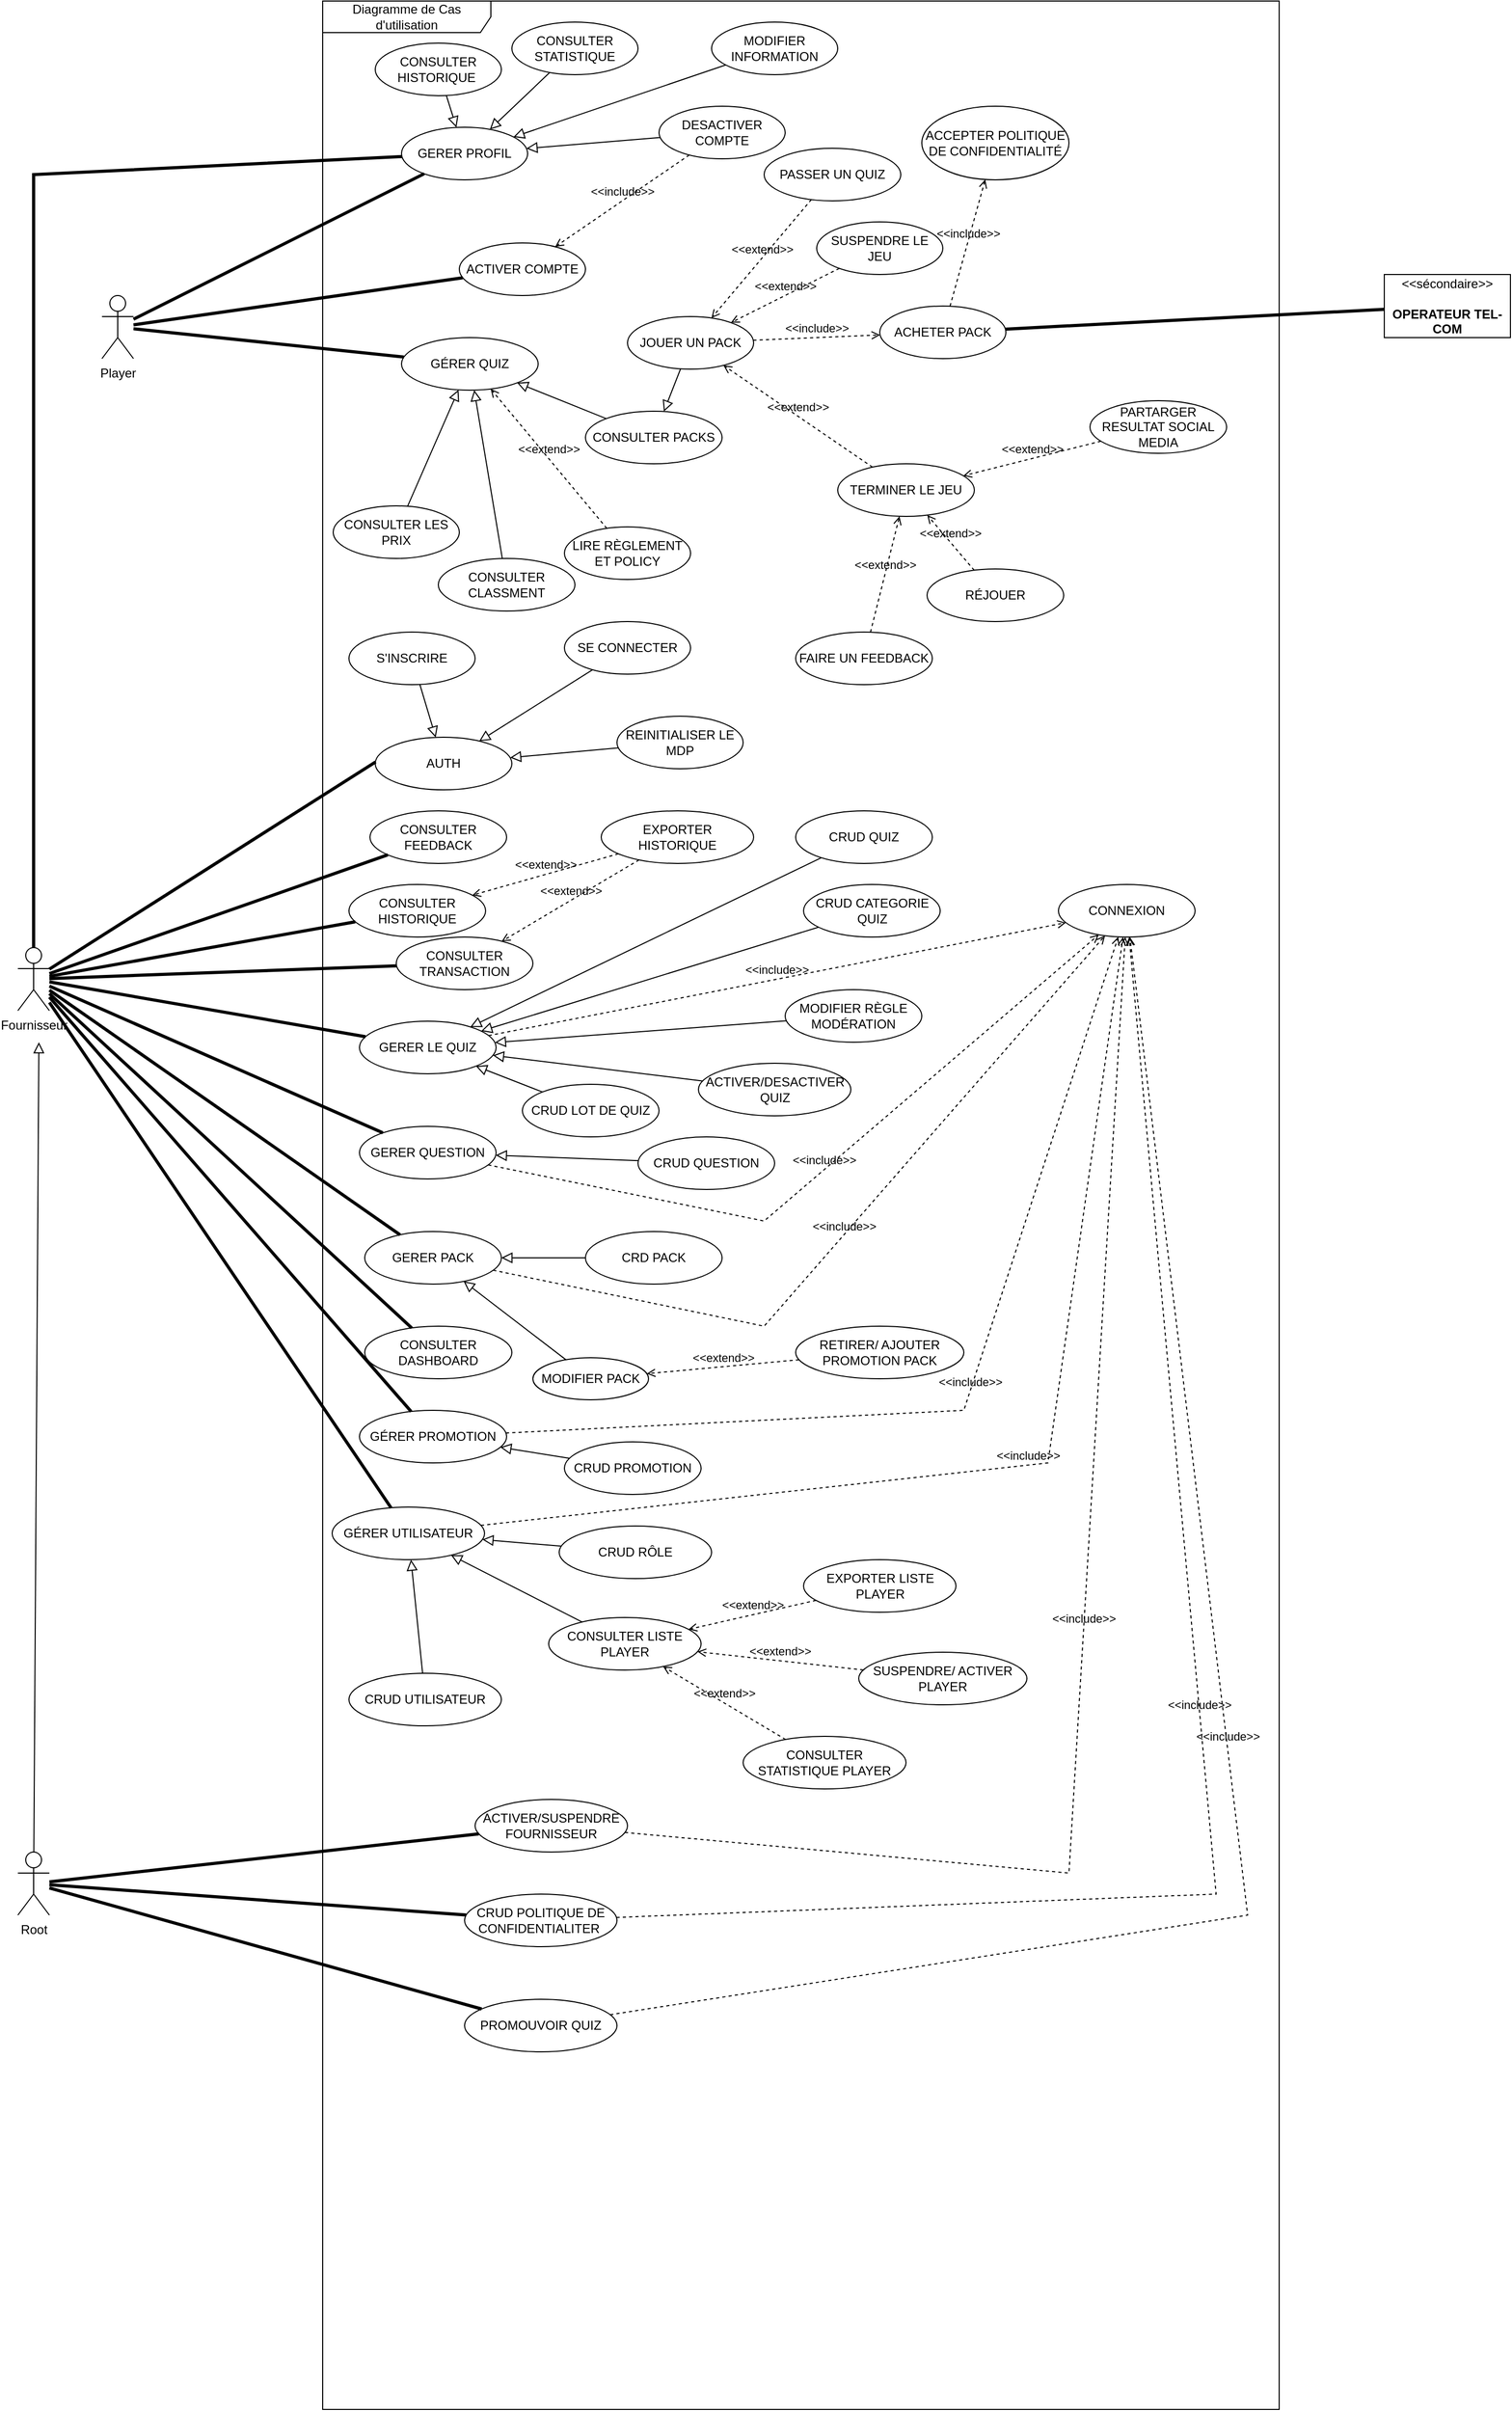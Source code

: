 <mxfile version="23.1.6" type="github" pages="5">
  <diagram name="DCU-Quiz" id="qdEKVcrkpriq7ZI47U5G">
    <mxGraphModel dx="1404" dy="857" grid="1" gridSize="10" guides="1" tooltips="1" connect="1" arrows="1" fold="1" page="1" pageScale="1" pageWidth="850" pageHeight="1100" math="0" shadow="0">
      <root>
        <mxCell id="0" />
        <mxCell id="1" parent="0" />
        <mxCell id="q_01qjkOqOAWfI39asXP-1" value="Player" style="shape=umlActor;verticalLabelPosition=bottom;verticalAlign=top;html=1;" parent="1" vertex="1">
          <mxGeometry x="170" y="480" width="30" height="60" as="geometry" />
        </mxCell>
        <mxCell id="q_01qjkOqOAWfI39asXP-2" value="Fournisseur" style="shape=umlActor;verticalLabelPosition=bottom;verticalAlign=top;html=1;" parent="1" vertex="1">
          <mxGeometry x="90" y="1100" width="30" height="60" as="geometry" />
        </mxCell>
        <mxCell id="q_01qjkOqOAWfI39asXP-7" value="Root" style="shape=umlActor;verticalLabelPosition=bottom;verticalAlign=top;html=1;" parent="1" vertex="1">
          <mxGeometry x="90" y="1960" width="30" height="60" as="geometry" />
        </mxCell>
        <mxCell id="q_01qjkOqOAWfI39asXP-10" value="Diagramme de Cas d&#39;utilisation" style="shape=umlFrame;whiteSpace=wrap;html=1;pointerEvents=0;recursiveResize=0;container=1;collapsible=0;width=160;" parent="1" vertex="1">
          <mxGeometry x="380" y="200" width="910" height="2290" as="geometry" />
        </mxCell>
        <mxCell id="q_01qjkOqOAWfI39asXP-12" value="ACTIVER COMPTE" style="ellipse;whiteSpace=wrap;html=1;" parent="q_01qjkOqOAWfI39asXP-10" vertex="1">
          <mxGeometry x="130" y="230" width="120" height="50" as="geometry" />
        </mxCell>
        <mxCell id="q_01qjkOqOAWfI39asXP-15" value="DESACTIVER COMPTE" style="ellipse;whiteSpace=wrap;html=1;" parent="q_01qjkOqOAWfI39asXP-10" vertex="1">
          <mxGeometry x="320" y="100" width="120" height="50" as="geometry" />
        </mxCell>
        <mxCell id="q_01qjkOqOAWfI39asXP-16" value="MODIFIER INFORMATION" style="ellipse;whiteSpace=wrap;html=1;" parent="q_01qjkOqOAWfI39asXP-10" vertex="1">
          <mxGeometry x="370" y="20" width="120" height="50" as="geometry" />
        </mxCell>
        <mxCell id="q_01qjkOqOAWfI39asXP-17" value="GERER PROFIL" style="ellipse;whiteSpace=wrap;html=1;" parent="q_01qjkOqOAWfI39asXP-10" vertex="1">
          <mxGeometry x="75" y="120" width="120" height="50" as="geometry" />
        </mxCell>
        <mxCell id="q_01qjkOqOAWfI39asXP-20" value="" style="endArrow=block;html=1;rounded=0;align=center;verticalAlign=bottom;endFill=0;labelBackgroundColor=none;endSize=8;" parent="q_01qjkOqOAWfI39asXP-10" source="q_01qjkOqOAWfI39asXP-15" target="q_01qjkOqOAWfI39asXP-17" edge="1">
          <mxGeometry relative="1" as="geometry">
            <mxPoint x="310" y="382" as="sourcePoint" />
            <mxPoint x="361" y="350" as="targetPoint" />
          </mxGeometry>
        </mxCell>
        <mxCell id="q_01qjkOqOAWfI39asXP-21" value="" style="resizable=0;html=1;align=center;verticalAlign=top;labelBackgroundColor=none;" parent="q_01qjkOqOAWfI39asXP-20" connectable="0" vertex="1">
          <mxGeometry relative="1" as="geometry" />
        </mxCell>
        <mxCell id="q_01qjkOqOAWfI39asXP-22" value="" style="endArrow=block;html=1;rounded=0;align=center;verticalAlign=bottom;endFill=0;labelBackgroundColor=none;endSize=8;" parent="q_01qjkOqOAWfI39asXP-10" source="q_01qjkOqOAWfI39asXP-16" target="q_01qjkOqOAWfI39asXP-17" edge="1">
          <mxGeometry relative="1" as="geometry">
            <mxPoint x="280" y="192" as="sourcePoint" />
            <mxPoint x="331" y="160" as="targetPoint" />
          </mxGeometry>
        </mxCell>
        <mxCell id="q_01qjkOqOAWfI39asXP-23" value="" style="resizable=0;html=1;align=center;verticalAlign=top;labelBackgroundColor=none;" parent="q_01qjkOqOAWfI39asXP-22" connectable="0" vertex="1">
          <mxGeometry relative="1" as="geometry" />
        </mxCell>
        <mxCell id="q_01qjkOqOAWfI39asXP-24" value="CONSULTER STATISTIQUE" style="ellipse;whiteSpace=wrap;html=1;" parent="q_01qjkOqOAWfI39asXP-10" vertex="1">
          <mxGeometry x="180" y="20" width="120" height="50" as="geometry" />
        </mxCell>
        <mxCell id="q_01qjkOqOAWfI39asXP-25" value="" style="endArrow=block;html=1;rounded=0;align=center;verticalAlign=bottom;endFill=0;labelBackgroundColor=none;endSize=8;" parent="q_01qjkOqOAWfI39asXP-10" source="q_01qjkOqOAWfI39asXP-24" target="q_01qjkOqOAWfI39asXP-17" edge="1">
          <mxGeometry relative="1" as="geometry">
            <mxPoint x="400" y="255" as="sourcePoint" />
            <mxPoint x="284" y="240" as="targetPoint" />
          </mxGeometry>
        </mxCell>
        <mxCell id="q_01qjkOqOAWfI39asXP-26" value="" style="resizable=0;html=1;align=center;verticalAlign=top;labelBackgroundColor=none;" parent="q_01qjkOqOAWfI39asXP-25" connectable="0" vertex="1">
          <mxGeometry relative="1" as="geometry" />
        </mxCell>
        <mxCell id="q_01qjkOqOAWfI39asXP-27" value="CONSULTER HISTORIQUE&amp;nbsp;" style="ellipse;whiteSpace=wrap;html=1;" parent="q_01qjkOqOAWfI39asXP-10" vertex="1">
          <mxGeometry x="50" y="40" width="120" height="50" as="geometry" />
        </mxCell>
        <mxCell id="q_01qjkOqOAWfI39asXP-29" value="ACHETER PACK" style="ellipse;whiteSpace=wrap;html=1;" parent="q_01qjkOqOAWfI39asXP-10" vertex="1">
          <mxGeometry x="530" y="290" width="120" height="50" as="geometry" />
        </mxCell>
        <mxCell id="q_01qjkOqOAWfI39asXP-31" value="" style="endArrow=block;html=1;rounded=0;align=center;verticalAlign=bottom;endFill=0;labelBackgroundColor=none;endSize=8;" parent="q_01qjkOqOAWfI39asXP-10" source="q_01qjkOqOAWfI39asXP-27" target="q_01qjkOqOAWfI39asXP-17" edge="1">
          <mxGeometry relative="1" as="geometry">
            <mxPoint x="403" y="217" as="sourcePoint" />
            <mxPoint x="287" y="202" as="targetPoint" />
          </mxGeometry>
        </mxCell>
        <mxCell id="q_01qjkOqOAWfI39asXP-32" value="" style="resizable=0;html=1;align=center;verticalAlign=top;labelBackgroundColor=none;" parent="q_01qjkOqOAWfI39asXP-31" connectable="0" vertex="1">
          <mxGeometry relative="1" as="geometry" />
        </mxCell>
        <mxCell id="q_01qjkOqOAWfI39asXP-33" value="JOUER UN PACK" style="ellipse;whiteSpace=wrap;html=1;" parent="q_01qjkOqOAWfI39asXP-10" vertex="1">
          <mxGeometry x="290" y="300" width="120" height="50" as="geometry" />
        </mxCell>
        <mxCell id="q_01qjkOqOAWfI39asXP-34" value="&amp;lt;&amp;lt;include&amp;gt;&amp;gt;" style="html=1;verticalAlign=bottom;labelBackgroundColor=none;endArrow=open;endFill=0;dashed=1;rounded=0;" parent="q_01qjkOqOAWfI39asXP-10" source="q_01qjkOqOAWfI39asXP-33" target="q_01qjkOqOAWfI39asXP-29" edge="1">
          <mxGeometry width="160" relative="1" as="geometry">
            <mxPoint x="460" y="350" as="sourcePoint" />
            <mxPoint x="620" y="350" as="targetPoint" />
          </mxGeometry>
        </mxCell>
        <mxCell id="q_01qjkOqOAWfI39asXP-36" value="SUSPENDRE LE JEU" style="ellipse;whiteSpace=wrap;html=1;" parent="q_01qjkOqOAWfI39asXP-10" vertex="1">
          <mxGeometry x="470" y="210" width="120" height="50" as="geometry" />
        </mxCell>
        <mxCell id="q_01qjkOqOAWfI39asXP-37" value="&amp;lt;&amp;lt;extend&amp;gt;&amp;gt;" style="html=1;verticalAlign=bottom;labelBackgroundColor=none;endArrow=open;endFill=0;dashed=1;rounded=0;" parent="q_01qjkOqOAWfI39asXP-10" source="q_01qjkOqOAWfI39asXP-36" target="q_01qjkOqOAWfI39asXP-33" edge="1">
          <mxGeometry width="160" relative="1" as="geometry">
            <mxPoint x="120" y="444.68" as="sourcePoint" />
            <mxPoint x="280" y="444.68" as="targetPoint" />
          </mxGeometry>
        </mxCell>
        <mxCell id="q_01qjkOqOAWfI39asXP-38" value="CONSULTER PACKS" style="ellipse;whiteSpace=wrap;html=1;" parent="q_01qjkOqOAWfI39asXP-10" vertex="1">
          <mxGeometry x="250" y="390" width="130" height="50" as="geometry" />
        </mxCell>
        <mxCell id="q_01qjkOqOAWfI39asXP-42" value="LIRE RÈGLEMENT ET POLICY" style="ellipse;whiteSpace=wrap;html=1;" parent="q_01qjkOqOAWfI39asXP-10" vertex="1">
          <mxGeometry x="230" y="500" width="120" height="50" as="geometry" />
        </mxCell>
        <mxCell id="q_01qjkOqOAWfI39asXP-43" value="CONSULTER LES PRIX" style="ellipse;whiteSpace=wrap;html=1;" parent="q_01qjkOqOAWfI39asXP-10" vertex="1">
          <mxGeometry x="10" y="480" width="120" height="50" as="geometry" />
        </mxCell>
        <mxCell id="q_01qjkOqOAWfI39asXP-44" value="ACCEPTER POLITIQUE DE CONFIDENTIALITÉ" style="ellipse;whiteSpace=wrap;html=1;" parent="q_01qjkOqOAWfI39asXP-10" vertex="1">
          <mxGeometry x="570" y="100" width="140" height="70" as="geometry" />
        </mxCell>
        <mxCell id="q_01qjkOqOAWfI39asXP-45" value="&amp;lt;&amp;lt;include&amp;gt;&amp;gt;" style="html=1;verticalAlign=bottom;labelBackgroundColor=none;endArrow=open;endFill=0;dashed=1;rounded=0;" parent="q_01qjkOqOAWfI39asXP-10" source="q_01qjkOqOAWfI39asXP-29" target="q_01qjkOqOAWfI39asXP-44" edge="1">
          <mxGeometry width="160" relative="1" as="geometry">
            <mxPoint x="972.963" y="70" as="sourcePoint" />
            <mxPoint x="676" y="344" as="targetPoint" />
          </mxGeometry>
        </mxCell>
        <mxCell id="q_01qjkOqOAWfI39asXP-46" value="" style="endArrow=block;html=1;rounded=0;align=center;verticalAlign=bottom;endFill=0;labelBackgroundColor=none;endSize=8;" parent="q_01qjkOqOAWfI39asXP-10" source="q_01qjkOqOAWfI39asXP-33" target="q_01qjkOqOAWfI39asXP-38" edge="1">
          <mxGeometry relative="1" as="geometry">
            <mxPoint x="372" y="198" as="sourcePoint" />
            <mxPoint x="248" y="182" as="targetPoint" />
          </mxGeometry>
        </mxCell>
        <mxCell id="q_01qjkOqOAWfI39asXP-47" value="" style="resizable=0;html=1;align=center;verticalAlign=top;labelBackgroundColor=none;" parent="q_01qjkOqOAWfI39asXP-46" connectable="0" vertex="1">
          <mxGeometry relative="1" as="geometry" />
        </mxCell>
        <mxCell id="q_01qjkOqOAWfI39asXP-48" value="&amp;lt;&amp;lt;extend&amp;gt;&amp;gt;" style="html=1;verticalAlign=bottom;labelBackgroundColor=none;endArrow=open;endFill=0;dashed=1;rounded=0;" parent="q_01qjkOqOAWfI39asXP-10" source="q_01qjkOqOAWfI39asXP-42" target="q_01qjkOqOAWfI39asXP-50" edge="1">
          <mxGeometry width="160" relative="1" as="geometry">
            <mxPoint x="300" y="490" as="sourcePoint" />
            <mxPoint x="200" y="430" as="targetPoint" />
          </mxGeometry>
        </mxCell>
        <mxCell id="q_01qjkOqOAWfI39asXP-50" value="GÉRER QUIZ" style="ellipse;whiteSpace=wrap;html=1;" parent="q_01qjkOqOAWfI39asXP-10" vertex="1">
          <mxGeometry x="75" y="320" width="130" height="50" as="geometry" />
        </mxCell>
        <mxCell id="q_01qjkOqOAWfI39asXP-51" value="" style="endArrow=block;html=1;rounded=0;align=center;verticalAlign=bottom;endFill=0;labelBackgroundColor=none;endSize=8;" parent="q_01qjkOqOAWfI39asXP-10" source="q_01qjkOqOAWfI39asXP-38" target="q_01qjkOqOAWfI39asXP-50" edge="1">
          <mxGeometry relative="1" as="geometry">
            <mxPoint x="311" y="379" as="sourcePoint" />
            <mxPoint x="269" y="431" as="targetPoint" />
          </mxGeometry>
        </mxCell>
        <mxCell id="q_01qjkOqOAWfI39asXP-52" value="" style="resizable=0;html=1;align=center;verticalAlign=top;labelBackgroundColor=none;" parent="q_01qjkOqOAWfI39asXP-51" connectable="0" vertex="1">
          <mxGeometry relative="1" as="geometry" />
        </mxCell>
        <mxCell id="q_01qjkOqOAWfI39asXP-54" value="PARTARGER RESULTAT SOCIAL MEDIA" style="ellipse;whiteSpace=wrap;html=1;" parent="q_01qjkOqOAWfI39asXP-10" vertex="1">
          <mxGeometry x="730" y="380" width="130" height="50" as="geometry" />
        </mxCell>
        <mxCell id="q_01qjkOqOAWfI39asXP-56" value="PASSER UN QUIZ" style="ellipse;whiteSpace=wrap;html=1;" parent="q_01qjkOqOAWfI39asXP-10" vertex="1">
          <mxGeometry x="420" y="140" width="130" height="50" as="geometry" />
        </mxCell>
        <mxCell id="q_01qjkOqOAWfI39asXP-57" value="&amp;lt;&amp;lt;extend&amp;gt;&amp;gt;" style="html=1;verticalAlign=bottom;labelBackgroundColor=none;endArrow=open;endFill=0;dashed=1;rounded=0;" parent="q_01qjkOqOAWfI39asXP-10" source="q_01qjkOqOAWfI39asXP-56" target="q_01qjkOqOAWfI39asXP-33" edge="1">
          <mxGeometry x="-0.003" width="160" relative="1" as="geometry">
            <mxPoint x="500" y="388" as="sourcePoint" />
            <mxPoint x="451" y="450" as="targetPoint" />
            <mxPoint as="offset" />
          </mxGeometry>
        </mxCell>
        <mxCell id="q_01qjkOqOAWfI39asXP-94" value="RÉJOUER" style="ellipse;whiteSpace=wrap;html=1;" parent="q_01qjkOqOAWfI39asXP-10" vertex="1">
          <mxGeometry x="575" y="540" width="130" height="50" as="geometry" />
        </mxCell>
        <mxCell id="q_01qjkOqOAWfI39asXP-96" value="CONSULTER CLASSMENT" style="ellipse;whiteSpace=wrap;html=1;" parent="q_01qjkOqOAWfI39asXP-10" vertex="1">
          <mxGeometry x="110" y="530" width="130" height="50" as="geometry" />
        </mxCell>
        <mxCell id="q_01qjkOqOAWfI39asXP-97" value="" style="endArrow=block;html=1;rounded=0;align=center;verticalAlign=bottom;endFill=0;labelBackgroundColor=none;endSize=8;" parent="q_01qjkOqOAWfI39asXP-10" source="q_01qjkOqOAWfI39asXP-96" target="q_01qjkOqOAWfI39asXP-50" edge="1">
          <mxGeometry relative="1" as="geometry">
            <mxPoint x="230" y="574" as="sourcePoint" />
            <mxPoint x="145" y="540" as="targetPoint" />
          </mxGeometry>
        </mxCell>
        <mxCell id="q_01qjkOqOAWfI39asXP-98" value="" style="resizable=0;html=1;align=center;verticalAlign=top;labelBackgroundColor=none;" parent="q_01qjkOqOAWfI39asXP-97" connectable="0" vertex="1">
          <mxGeometry relative="1" as="geometry" />
        </mxCell>
        <mxCell id="q_01qjkOqOAWfI39asXP-99" value="" style="endArrow=block;html=1;rounded=0;align=center;verticalAlign=bottom;endFill=0;labelBackgroundColor=none;endSize=8;" parent="q_01qjkOqOAWfI39asXP-10" source="q_01qjkOqOAWfI39asXP-43" target="q_01qjkOqOAWfI39asXP-50" edge="1">
          <mxGeometry relative="1" as="geometry">
            <mxPoint x="172" y="570" as="sourcePoint" />
            <mxPoint x="153" y="380" as="targetPoint" />
          </mxGeometry>
        </mxCell>
        <mxCell id="q_01qjkOqOAWfI39asXP-100" value="" style="resizable=0;html=1;align=center;verticalAlign=top;labelBackgroundColor=none;" parent="q_01qjkOqOAWfI39asXP-99" connectable="0" vertex="1">
          <mxGeometry relative="1" as="geometry" />
        </mxCell>
        <mxCell id="q_01qjkOqOAWfI39asXP-101" value="TERMINER LE JEU" style="ellipse;whiteSpace=wrap;html=1;" parent="q_01qjkOqOAWfI39asXP-10" vertex="1">
          <mxGeometry x="490" y="440" width="130" height="50" as="geometry" />
        </mxCell>
        <mxCell id="q_01qjkOqOAWfI39asXP-102" value="&amp;lt;&amp;lt;extend&amp;gt;&amp;gt;" style="html=1;verticalAlign=bottom;labelBackgroundColor=none;endArrow=open;endFill=0;dashed=1;rounded=0;" parent="q_01qjkOqOAWfI39asXP-10" source="q_01qjkOqOAWfI39asXP-101" target="q_01qjkOqOAWfI39asXP-33" edge="1">
          <mxGeometry x="-0.003" width="160" relative="1" as="geometry">
            <mxPoint x="520" y="452" as="sourcePoint" />
            <mxPoint x="455" y="350" as="targetPoint" />
            <mxPoint as="offset" />
          </mxGeometry>
        </mxCell>
        <mxCell id="q_01qjkOqOAWfI39asXP-104" value="&amp;lt;&amp;lt;extend&amp;gt;&amp;gt;" style="html=1;verticalAlign=bottom;labelBackgroundColor=none;endArrow=open;endFill=0;dashed=1;rounded=0;" parent="q_01qjkOqOAWfI39asXP-10" source="q_01qjkOqOAWfI39asXP-94" target="q_01qjkOqOAWfI39asXP-101" edge="1">
          <mxGeometry x="0.002" width="160" relative="1" as="geometry">
            <mxPoint x="615" y="320" as="sourcePoint" />
            <mxPoint x="633" y="230" as="targetPoint" />
            <mxPoint as="offset" />
          </mxGeometry>
        </mxCell>
        <mxCell id="q_01qjkOqOAWfI39asXP-105" value="&amp;lt;&amp;lt;extend&amp;gt;&amp;gt;" style="html=1;verticalAlign=bottom;labelBackgroundColor=none;endArrow=open;endFill=0;dashed=1;rounded=0;" parent="q_01qjkOqOAWfI39asXP-10" source="q_01qjkOqOAWfI39asXP-54" target="q_01qjkOqOAWfI39asXP-101" edge="1">
          <mxGeometry x="0.0" width="160" relative="1" as="geometry">
            <mxPoint x="643" y="600" as="sourcePoint" />
            <mxPoint x="607" y="530" as="targetPoint" />
            <mxPoint as="offset" />
          </mxGeometry>
        </mxCell>
        <mxCell id="QCA9Z_Ov1yEkCywOuRm5-1" value="FAIRE UN FEEDBACK" style="ellipse;whiteSpace=wrap;html=1;" parent="q_01qjkOqOAWfI39asXP-10" vertex="1">
          <mxGeometry x="450" y="600" width="130" height="50" as="geometry" />
        </mxCell>
        <mxCell id="QCA9Z_Ov1yEkCywOuRm5-2" value="&amp;lt;&amp;lt;extend&amp;gt;&amp;gt;" style="html=1;verticalAlign=bottom;labelBackgroundColor=none;endArrow=open;endFill=0;dashed=1;rounded=0;" parent="q_01qjkOqOAWfI39asXP-10" source="QCA9Z_Ov1yEkCywOuRm5-1" target="q_01qjkOqOAWfI39asXP-101" edge="1">
          <mxGeometry width="160" relative="1" as="geometry">
            <mxPoint x="481" y="542" as="sourcePoint" />
            <mxPoint x="574" y="458" as="targetPoint" />
          </mxGeometry>
        </mxCell>
        <mxCell id="QCA9Z_Ov1yEkCywOuRm5-5" value="AUTH" style="ellipse;whiteSpace=wrap;html=1;" parent="q_01qjkOqOAWfI39asXP-10" vertex="1">
          <mxGeometry x="50" y="700" width="130" height="50" as="geometry" />
        </mxCell>
        <mxCell id="QCA9Z_Ov1yEkCywOuRm5-7" value="&amp;lt;&amp;lt;include&amp;gt;&amp;gt;" style="html=1;verticalAlign=bottom;labelBackgroundColor=none;endArrow=open;endFill=0;dashed=1;rounded=0;" parent="q_01qjkOqOAWfI39asXP-10" source="q_01qjkOqOAWfI39asXP-15" target="q_01qjkOqOAWfI39asXP-12" edge="1">
          <mxGeometry width="160" relative="1" as="geometry">
            <mxPoint x="387" y="290" as="sourcePoint" />
            <mxPoint x="420" y="170" as="targetPoint" />
          </mxGeometry>
        </mxCell>
        <mxCell id="QCA9Z_Ov1yEkCywOuRm5-8" value="CONNEXION" style="ellipse;whiteSpace=wrap;html=1;" parent="q_01qjkOqOAWfI39asXP-10" vertex="1">
          <mxGeometry x="700" y="840" width="130" height="50" as="geometry" />
        </mxCell>
        <mxCell id="QCA9Z_Ov1yEkCywOuRm5-13" value="S&#39;INSCRIRE" style="ellipse;whiteSpace=wrap;html=1;" parent="q_01qjkOqOAWfI39asXP-10" vertex="1">
          <mxGeometry x="25" y="600" width="120" height="50" as="geometry" />
        </mxCell>
        <mxCell id="QCA9Z_Ov1yEkCywOuRm5-16" value="SE CONNECTER" style="ellipse;whiteSpace=wrap;html=1;" parent="q_01qjkOqOAWfI39asXP-10" vertex="1">
          <mxGeometry x="230" y="590" width="120" height="50" as="geometry" />
        </mxCell>
        <mxCell id="QCA9Z_Ov1yEkCywOuRm5-17" value="" style="endArrow=block;html=1;rounded=0;align=center;verticalAlign=bottom;endFill=0;labelBackgroundColor=none;endSize=8;" parent="q_01qjkOqOAWfI39asXP-10" source="QCA9Z_Ov1yEkCywOuRm5-13" target="QCA9Z_Ov1yEkCywOuRm5-5" edge="1">
          <mxGeometry relative="1" as="geometry">
            <mxPoint x="214" y="820" as="sourcePoint" />
            <mxPoint x="195" y="630" as="targetPoint" />
          </mxGeometry>
        </mxCell>
        <mxCell id="QCA9Z_Ov1yEkCywOuRm5-18" value="" style="resizable=0;html=1;align=center;verticalAlign=top;labelBackgroundColor=none;" parent="QCA9Z_Ov1yEkCywOuRm5-17" connectable="0" vertex="1">
          <mxGeometry relative="1" as="geometry" />
        </mxCell>
        <mxCell id="QCA9Z_Ov1yEkCywOuRm5-19" value="" style="endArrow=block;html=1;rounded=0;align=center;verticalAlign=bottom;endFill=0;labelBackgroundColor=none;endSize=8;" parent="q_01qjkOqOAWfI39asXP-10" source="QCA9Z_Ov1yEkCywOuRm5-16" target="QCA9Z_Ov1yEkCywOuRm5-5" edge="1">
          <mxGeometry relative="1" as="geometry">
            <mxPoint x="205" y="940" as="sourcePoint" />
            <mxPoint x="186" y="750" as="targetPoint" />
          </mxGeometry>
        </mxCell>
        <mxCell id="QCA9Z_Ov1yEkCywOuRm5-20" value="" style="resizable=0;html=1;align=center;verticalAlign=top;labelBackgroundColor=none;" parent="QCA9Z_Ov1yEkCywOuRm5-19" connectable="0" vertex="1">
          <mxGeometry relative="1" as="geometry" />
        </mxCell>
        <mxCell id="QCA9Z_Ov1yEkCywOuRm5-21" value="REINITIALISER LE MDP" style="ellipse;whiteSpace=wrap;html=1;" parent="q_01qjkOqOAWfI39asXP-10" vertex="1">
          <mxGeometry x="280" y="680" width="120" height="50" as="geometry" />
        </mxCell>
        <mxCell id="QCA9Z_Ov1yEkCywOuRm5-22" value="" style="endArrow=block;html=1;rounded=0;align=center;verticalAlign=bottom;endFill=0;labelBackgroundColor=none;endSize=8;" parent="q_01qjkOqOAWfI39asXP-10" source="QCA9Z_Ov1yEkCywOuRm5-21" target="QCA9Z_Ov1yEkCywOuRm5-5" edge="1">
          <mxGeometry relative="1" as="geometry">
            <mxPoint x="144.5" y="940" as="sourcePoint" />
            <mxPoint x="125.5" y="750" as="targetPoint" />
          </mxGeometry>
        </mxCell>
        <mxCell id="QCA9Z_Ov1yEkCywOuRm5-23" value="" style="resizable=0;html=1;align=center;verticalAlign=top;labelBackgroundColor=none;" parent="QCA9Z_Ov1yEkCywOuRm5-22" connectable="0" vertex="1">
          <mxGeometry relative="1" as="geometry" />
        </mxCell>
        <mxCell id="QCA9Z_Ov1yEkCywOuRm5-24" value="GERER LE QUIZ" style="ellipse;whiteSpace=wrap;html=1;" parent="q_01qjkOqOAWfI39asXP-10" vertex="1">
          <mxGeometry x="35" y="970" width="130" height="50" as="geometry" />
        </mxCell>
        <mxCell id="QCA9Z_Ov1yEkCywOuRm5-25" value="CRUD QUIZ" style="ellipse;whiteSpace=wrap;html=1;" parent="q_01qjkOqOAWfI39asXP-10" vertex="1">
          <mxGeometry x="450" y="770" width="130" height="50" as="geometry" />
        </mxCell>
        <mxCell id="QCA9Z_Ov1yEkCywOuRm5-28" value="GERER PACK" style="ellipse;whiteSpace=wrap;html=1;" parent="q_01qjkOqOAWfI39asXP-10" vertex="1">
          <mxGeometry x="40" y="1170" width="130" height="50" as="geometry" />
        </mxCell>
        <mxCell id="QCA9Z_Ov1yEkCywOuRm5-27" value="GERER QUESTION" style="ellipse;whiteSpace=wrap;html=1;" parent="q_01qjkOqOAWfI39asXP-10" vertex="1">
          <mxGeometry x="35" y="1070" width="130" height="50" as="geometry" />
        </mxCell>
        <mxCell id="QCA9Z_Ov1yEkCywOuRm5-26" value="CRUD CATEGORIE QUIZ" style="ellipse;whiteSpace=wrap;html=1;" parent="q_01qjkOqOAWfI39asXP-10" vertex="1">
          <mxGeometry x="457.5" y="840" width="130" height="50" as="geometry" />
        </mxCell>
        <mxCell id="QCA9Z_Ov1yEkCywOuRm5-30" value="" style="endArrow=block;html=1;rounded=0;align=center;verticalAlign=bottom;endFill=0;labelBackgroundColor=none;endSize=8;" parent="q_01qjkOqOAWfI39asXP-10" source="QCA9Z_Ov1yEkCywOuRm5-25" target="QCA9Z_Ov1yEkCywOuRm5-24" edge="1">
          <mxGeometry relative="1" as="geometry">
            <mxPoint x="311" y="930" as="sourcePoint" />
            <mxPoint x="199" y="885" as="targetPoint" />
          </mxGeometry>
        </mxCell>
        <mxCell id="QCA9Z_Ov1yEkCywOuRm5-31" value="" style="resizable=0;html=1;align=center;verticalAlign=top;labelBackgroundColor=none;" parent="QCA9Z_Ov1yEkCywOuRm5-30" connectable="0" vertex="1">
          <mxGeometry relative="1" as="geometry" />
        </mxCell>
        <mxCell id="QCA9Z_Ov1yEkCywOuRm5-32" value="" style="endArrow=block;html=1;rounded=0;align=center;verticalAlign=bottom;endFill=0;labelBackgroundColor=none;endSize=8;" parent="q_01qjkOqOAWfI39asXP-10" source="QCA9Z_Ov1yEkCywOuRm5-26" target="QCA9Z_Ov1yEkCywOuRm5-24" edge="1">
          <mxGeometry relative="1" as="geometry">
            <mxPoint x="188" y="882" as="sourcePoint" />
            <mxPoint x="113" y="910" as="targetPoint" />
          </mxGeometry>
        </mxCell>
        <mxCell id="QCA9Z_Ov1yEkCywOuRm5-33" value="" style="resizable=0;html=1;align=center;verticalAlign=top;labelBackgroundColor=none;" parent="QCA9Z_Ov1yEkCywOuRm5-32" connectable="0" vertex="1">
          <mxGeometry relative="1" as="geometry" />
        </mxCell>
        <mxCell id="QCA9Z_Ov1yEkCywOuRm5-38" value="CRD PACK" style="ellipse;whiteSpace=wrap;html=1;" parent="q_01qjkOqOAWfI39asXP-10" vertex="1">
          <mxGeometry x="250" y="1170" width="130" height="50" as="geometry" />
        </mxCell>
        <mxCell id="QCA9Z_Ov1yEkCywOuRm5-41" value="" style="endArrow=block;html=1;rounded=0;align=center;verticalAlign=bottom;endFill=0;labelBackgroundColor=none;endSize=8;exitX=0;exitY=0.5;exitDx=0;exitDy=0;" parent="q_01qjkOqOAWfI39asXP-10" source="QCA9Z_Ov1yEkCywOuRm5-38" target="QCA9Z_Ov1yEkCywOuRm5-28" edge="1">
          <mxGeometry relative="1" as="geometry">
            <mxPoint x="635" y="990" as="sourcePoint" />
            <mxPoint x="470" y="984" as="targetPoint" />
          </mxGeometry>
        </mxCell>
        <mxCell id="QCA9Z_Ov1yEkCywOuRm5-42" value="" style="resizable=0;html=1;align=center;verticalAlign=top;labelBackgroundColor=none;" parent="QCA9Z_Ov1yEkCywOuRm5-41" connectable="0" vertex="1">
          <mxGeometry relative="1" as="geometry" />
        </mxCell>
        <mxCell id="QCA9Z_Ov1yEkCywOuRm5-43" value="CRUD QUESTION" style="ellipse;whiteSpace=wrap;html=1;" parent="q_01qjkOqOAWfI39asXP-10" vertex="1">
          <mxGeometry x="300" y="1080" width="130" height="50" as="geometry" />
        </mxCell>
        <mxCell id="QCA9Z_Ov1yEkCywOuRm5-44" value="" style="endArrow=block;html=1;rounded=0;align=center;verticalAlign=bottom;endFill=0;labelBackgroundColor=none;endSize=8;" parent="q_01qjkOqOAWfI39asXP-10" source="QCA9Z_Ov1yEkCywOuRm5-43" target="QCA9Z_Ov1yEkCywOuRm5-27" edge="1">
          <mxGeometry relative="1" as="geometry">
            <mxPoint x="590" y="1071" as="sourcePoint" />
            <mxPoint x="434" y="1060" as="targetPoint" />
          </mxGeometry>
        </mxCell>
        <mxCell id="QCA9Z_Ov1yEkCywOuRm5-45" value="" style="resizable=0;html=1;align=center;verticalAlign=top;labelBackgroundColor=none;" parent="QCA9Z_Ov1yEkCywOuRm5-44" connectable="0" vertex="1">
          <mxGeometry relative="1" as="geometry" />
        </mxCell>
        <mxCell id="QCA9Z_Ov1yEkCywOuRm5-48" value="RETIRER/ AJOUTER PROMOTION PACK" style="ellipse;whiteSpace=wrap;html=1;" parent="q_01qjkOqOAWfI39asXP-10" vertex="1">
          <mxGeometry x="450" y="1260" width="160" height="50" as="geometry" />
        </mxCell>
        <mxCell id="QCA9Z_Ov1yEkCywOuRm5-51" value="MODIFIER PACK" style="ellipse;whiteSpace=wrap;html=1;" parent="q_01qjkOqOAWfI39asXP-10" vertex="1">
          <mxGeometry x="200" y="1290" width="110" height="40" as="geometry" />
        </mxCell>
        <mxCell id="QCA9Z_Ov1yEkCywOuRm5-53" value="" style="endArrow=block;html=1;rounded=0;align=center;verticalAlign=bottom;endFill=0;labelBackgroundColor=none;endSize=8;" parent="q_01qjkOqOAWfI39asXP-10" source="QCA9Z_Ov1yEkCywOuRm5-51" target="QCA9Z_Ov1yEkCywOuRm5-28" edge="1">
          <mxGeometry relative="1" as="geometry">
            <mxPoint x="307" y="1170" as="sourcePoint" />
            <mxPoint x="250" y="1186" as="targetPoint" />
          </mxGeometry>
        </mxCell>
        <mxCell id="QCA9Z_Ov1yEkCywOuRm5-54" value="" style="resizable=0;html=1;align=center;verticalAlign=top;labelBackgroundColor=none;" parent="QCA9Z_Ov1yEkCywOuRm5-53" connectable="0" vertex="1">
          <mxGeometry relative="1" as="geometry" />
        </mxCell>
        <mxCell id="QCA9Z_Ov1yEkCywOuRm5-56" value="&amp;lt;&amp;lt;extend&amp;gt;&amp;gt;" style="html=1;verticalAlign=bottom;labelBackgroundColor=none;endArrow=open;endFill=0;dashed=1;rounded=0;" parent="q_01qjkOqOAWfI39asXP-10" source="QCA9Z_Ov1yEkCywOuRm5-48" target="QCA9Z_Ov1yEkCywOuRm5-51" edge="1">
          <mxGeometry width="160" relative="1" as="geometry">
            <mxPoint x="422" y="1310" as="sourcePoint" />
            <mxPoint x="450" y="1200" as="targetPoint" />
          </mxGeometry>
        </mxCell>
        <mxCell id="QCA9Z_Ov1yEkCywOuRm5-57" value="GÉRER PROMOTION" style="ellipse;whiteSpace=wrap;html=1;" parent="q_01qjkOqOAWfI39asXP-10" vertex="1">
          <mxGeometry x="35" y="1340" width="140" height="50" as="geometry" />
        </mxCell>
        <mxCell id="QCA9Z_Ov1yEkCywOuRm5-61" value="CRUD PROMOTION" style="ellipse;whiteSpace=wrap;html=1;" parent="q_01qjkOqOAWfI39asXP-10" vertex="1">
          <mxGeometry x="230" y="1370" width="130" height="50" as="geometry" />
        </mxCell>
        <mxCell id="QCA9Z_Ov1yEkCywOuRm5-62" value="" style="endArrow=block;html=1;rounded=0;align=center;verticalAlign=bottom;endFill=0;labelBackgroundColor=none;endSize=8;" parent="q_01qjkOqOAWfI39asXP-10" source="QCA9Z_Ov1yEkCywOuRm5-61" target="QCA9Z_Ov1yEkCywOuRm5-57" edge="1">
          <mxGeometry relative="1" as="geometry">
            <mxPoint x="245" y="1265" as="sourcePoint" />
            <mxPoint x="165" y="1245" as="targetPoint" />
          </mxGeometry>
        </mxCell>
        <mxCell id="QCA9Z_Ov1yEkCywOuRm5-63" value="" style="resizable=0;html=1;align=center;verticalAlign=top;labelBackgroundColor=none;" parent="QCA9Z_Ov1yEkCywOuRm5-62" connectable="0" vertex="1">
          <mxGeometry relative="1" as="geometry" />
        </mxCell>
        <mxCell id="QCA9Z_Ov1yEkCywOuRm5-64" value="CRUD LOT DE QUIZ" style="ellipse;whiteSpace=wrap;html=1;" parent="q_01qjkOqOAWfI39asXP-10" vertex="1">
          <mxGeometry x="190" y="1030" width="130" height="50" as="geometry" />
        </mxCell>
        <mxCell id="QCA9Z_Ov1yEkCywOuRm5-65" value="" style="endArrow=block;html=1;rounded=0;align=center;verticalAlign=bottom;endFill=0;labelBackgroundColor=none;endSize=8;" parent="q_01qjkOqOAWfI39asXP-10" source="QCA9Z_Ov1yEkCywOuRm5-64" target="QCA9Z_Ov1yEkCywOuRm5-24" edge="1">
          <mxGeometry relative="1" as="geometry">
            <mxPoint x="289" y="907" as="sourcePoint" />
            <mxPoint x="176" y="932" as="targetPoint" />
          </mxGeometry>
        </mxCell>
        <mxCell id="QCA9Z_Ov1yEkCywOuRm5-66" value="" style="resizable=0;html=1;align=center;verticalAlign=top;labelBackgroundColor=none;" parent="QCA9Z_Ov1yEkCywOuRm5-65" connectable="0" vertex="1">
          <mxGeometry relative="1" as="geometry" />
        </mxCell>
        <mxCell id="QCA9Z_Ov1yEkCywOuRm5-67" value="MODIFIER RÈGLE MODÉRATION" style="ellipse;whiteSpace=wrap;html=1;" parent="q_01qjkOqOAWfI39asXP-10" vertex="1">
          <mxGeometry x="440" y="940" width="130" height="50" as="geometry" />
        </mxCell>
        <mxCell id="QCA9Z_Ov1yEkCywOuRm5-68" value="" style="endArrow=block;html=1;rounded=0;align=center;verticalAlign=bottom;endFill=0;labelBackgroundColor=none;endSize=8;" parent="q_01qjkOqOAWfI39asXP-10" source="QCA9Z_Ov1yEkCywOuRm5-67" target="QCA9Z_Ov1yEkCywOuRm5-24" edge="1">
          <mxGeometry relative="1" as="geometry">
            <mxPoint x="289" y="907" as="sourcePoint" />
            <mxPoint x="176" y="932" as="targetPoint" />
          </mxGeometry>
        </mxCell>
        <mxCell id="QCA9Z_Ov1yEkCywOuRm5-69" value="" style="resizable=0;html=1;align=center;verticalAlign=top;labelBackgroundColor=none;" parent="QCA9Z_Ov1yEkCywOuRm5-68" connectable="0" vertex="1">
          <mxGeometry relative="1" as="geometry" />
        </mxCell>
        <mxCell id="QCA9Z_Ov1yEkCywOuRm5-70" value="CONSULTER FEEDBACK" style="ellipse;whiteSpace=wrap;html=1;" parent="q_01qjkOqOAWfI39asXP-10" vertex="1">
          <mxGeometry x="45" y="770" width="130" height="50" as="geometry" />
        </mxCell>
        <mxCell id="QCA9Z_Ov1yEkCywOuRm5-77" value="&amp;lt;&amp;lt;include&amp;gt;&amp;gt;" style="html=1;verticalAlign=bottom;labelBackgroundColor=none;endArrow=open;endFill=0;dashed=1;rounded=0;" parent="q_01qjkOqOAWfI39asXP-10" source="QCA9Z_Ov1yEkCywOuRm5-27" target="QCA9Z_Ov1yEkCywOuRm5-8" edge="1">
          <mxGeometry width="160" relative="1" as="geometry">
            <mxPoint x="166" y="993" as="sourcePoint" />
            <mxPoint x="744" y="866" as="targetPoint" />
            <Array as="points">
              <mxPoint x="420" y="1160" />
            </Array>
          </mxGeometry>
        </mxCell>
        <mxCell id="QCA9Z_Ov1yEkCywOuRm5-78" value="&amp;lt;&amp;lt;include&amp;gt;&amp;gt;" style="html=1;verticalAlign=bottom;labelBackgroundColor=none;endArrow=open;endFill=0;dashed=1;rounded=0;" parent="q_01qjkOqOAWfI39asXP-10" source="QCA9Z_Ov1yEkCywOuRm5-28" target="QCA9Z_Ov1yEkCywOuRm5-8" edge="1">
          <mxGeometry width="160" relative="1" as="geometry">
            <mxPoint x="166" y="993" as="sourcePoint" />
            <mxPoint x="744" y="866" as="targetPoint" />
            <Array as="points">
              <mxPoint x="420" y="1260" />
            </Array>
          </mxGeometry>
        </mxCell>
        <mxCell id="QCA9Z_Ov1yEkCywOuRm5-79" value="&amp;lt;&amp;lt;include&amp;gt;&amp;gt;" style="html=1;verticalAlign=bottom;labelBackgroundColor=none;endArrow=open;endFill=0;dashed=1;rounded=0;" parent="q_01qjkOqOAWfI39asXP-10" source="QCA9Z_Ov1yEkCywOuRm5-57" target="QCA9Z_Ov1yEkCywOuRm5-8" edge="1">
          <mxGeometry width="160" relative="1" as="geometry">
            <mxPoint x="225" y="1428.5" as="sourcePoint" />
            <mxPoint x="803" y="1301.5" as="targetPoint" />
            <Array as="points">
              <mxPoint x="610" y="1340" />
            </Array>
          </mxGeometry>
        </mxCell>
        <mxCell id="QCA9Z_Ov1yEkCywOuRm5-76" value="&amp;lt;&amp;lt;include&amp;gt;&amp;gt;" style="html=1;verticalAlign=bottom;labelBackgroundColor=none;endArrow=open;endFill=0;dashed=1;rounded=0;" parent="q_01qjkOqOAWfI39asXP-10" source="QCA9Z_Ov1yEkCywOuRm5-24" target="QCA9Z_Ov1yEkCywOuRm5-8" edge="1">
          <mxGeometry width="160" relative="1" as="geometry">
            <mxPoint x="346" y="674" as="sourcePoint" />
            <mxPoint x="734" y="856" as="targetPoint" />
          </mxGeometry>
        </mxCell>
        <mxCell id="QCA9Z_Ov1yEkCywOuRm5-81" value="GÉRER UTILISATEUR" style="ellipse;whiteSpace=wrap;html=1;" parent="q_01qjkOqOAWfI39asXP-10" vertex="1">
          <mxGeometry x="9" y="1432" width="145" height="50" as="geometry" />
        </mxCell>
        <mxCell id="QCA9Z_Ov1yEkCywOuRm5-83" value="CRUD RÔLE" style="ellipse;whiteSpace=wrap;html=1;" parent="q_01qjkOqOAWfI39asXP-10" vertex="1">
          <mxGeometry x="225" y="1450" width="145" height="50" as="geometry" />
        </mxCell>
        <mxCell id="QCA9Z_Ov1yEkCywOuRm5-84" value="" style="endArrow=block;html=1;rounded=0;align=center;verticalAlign=bottom;endFill=0;labelBackgroundColor=none;endSize=8;" parent="q_01qjkOqOAWfI39asXP-10" source="QCA9Z_Ov1yEkCywOuRm5-83" target="QCA9Z_Ov1yEkCywOuRm5-81" edge="1">
          <mxGeometry relative="1" as="geometry">
            <mxPoint x="253" y="1428" as="sourcePoint" />
            <mxPoint x="163" y="1393" as="targetPoint" />
          </mxGeometry>
        </mxCell>
        <mxCell id="QCA9Z_Ov1yEkCywOuRm5-85" value="" style="resizable=0;html=1;align=center;verticalAlign=top;labelBackgroundColor=none;" parent="QCA9Z_Ov1yEkCywOuRm5-84" connectable="0" vertex="1">
          <mxGeometry relative="1" as="geometry" />
        </mxCell>
        <mxCell id="QCA9Z_Ov1yEkCywOuRm5-86" value="CRUD UTILISATEUR" style="ellipse;whiteSpace=wrap;html=1;" parent="q_01qjkOqOAWfI39asXP-10" vertex="1">
          <mxGeometry x="25" y="1590" width="145" height="50" as="geometry" />
        </mxCell>
        <mxCell id="QCA9Z_Ov1yEkCywOuRm5-87" value="" style="endArrow=block;html=1;rounded=0;align=center;verticalAlign=bottom;endFill=0;labelBackgroundColor=none;endSize=8;" parent="q_01qjkOqOAWfI39asXP-10" source="QCA9Z_Ov1yEkCywOuRm5-86" target="QCA9Z_Ov1yEkCywOuRm5-81" edge="1">
          <mxGeometry relative="1" as="geometry">
            <mxPoint x="211" y="1508" as="sourcePoint" />
            <mxPoint x="143" y="1485" as="targetPoint" />
          </mxGeometry>
        </mxCell>
        <mxCell id="QCA9Z_Ov1yEkCywOuRm5-88" value="" style="resizable=0;html=1;align=center;verticalAlign=top;labelBackgroundColor=none;" parent="QCA9Z_Ov1yEkCywOuRm5-87" connectable="0" vertex="1">
          <mxGeometry relative="1" as="geometry" />
        </mxCell>
        <mxCell id="QCA9Z_Ov1yEkCywOuRm5-89" value="CONSULTER LISTE PLAYER" style="ellipse;whiteSpace=wrap;html=1;" parent="q_01qjkOqOAWfI39asXP-10" vertex="1">
          <mxGeometry x="215" y="1537" width="145" height="50" as="geometry" />
        </mxCell>
        <mxCell id="QCA9Z_Ov1yEkCywOuRm5-90" value="" style="endArrow=block;html=1;rounded=0;align=center;verticalAlign=bottom;endFill=0;labelBackgroundColor=none;endSize=8;" parent="q_01qjkOqOAWfI39asXP-10" source="QCA9Z_Ov1yEkCywOuRm5-89" target="QCA9Z_Ov1yEkCywOuRm5-81" edge="1">
          <mxGeometry relative="1" as="geometry">
            <mxPoint x="92" y="1570" as="sourcePoint" />
            <mxPoint x="92" y="1492" as="targetPoint" />
          </mxGeometry>
        </mxCell>
        <mxCell id="QCA9Z_Ov1yEkCywOuRm5-91" value="" style="resizable=0;html=1;align=center;verticalAlign=top;labelBackgroundColor=none;" parent="QCA9Z_Ov1yEkCywOuRm5-90" connectable="0" vertex="1">
          <mxGeometry relative="1" as="geometry" />
        </mxCell>
        <mxCell id="QCA9Z_Ov1yEkCywOuRm5-92" value="EXPORTER LISTE PLAYER" style="ellipse;whiteSpace=wrap;html=1;" parent="q_01qjkOqOAWfI39asXP-10" vertex="1">
          <mxGeometry x="457.5" y="1482" width="145" height="50" as="geometry" />
        </mxCell>
        <mxCell id="QCA9Z_Ov1yEkCywOuRm5-93" value="&amp;lt;&amp;lt;extend&amp;gt;&amp;gt;" style="html=1;verticalAlign=bottom;labelBackgroundColor=none;endArrow=open;endFill=0;dashed=1;rounded=0;" parent="q_01qjkOqOAWfI39asXP-10" source="QCA9Z_Ov1yEkCywOuRm5-92" target="QCA9Z_Ov1yEkCywOuRm5-89" edge="1">
          <mxGeometry width="160" relative="1" as="geometry">
            <mxPoint x="440" y="1537" as="sourcePoint" />
            <mxPoint x="295" y="1550" as="targetPoint" />
          </mxGeometry>
        </mxCell>
        <mxCell id="QCA9Z_Ov1yEkCywOuRm5-94" value="SUSPENDRE/ ACTIVER PLAYER" style="ellipse;whiteSpace=wrap;html=1;" parent="q_01qjkOqOAWfI39asXP-10" vertex="1">
          <mxGeometry x="510" y="1570" width="160" height="50" as="geometry" />
        </mxCell>
        <mxCell id="QCA9Z_Ov1yEkCywOuRm5-95" value="&amp;lt;&amp;lt;extend&amp;gt;&amp;gt;" style="html=1;verticalAlign=bottom;labelBackgroundColor=none;endArrow=open;endFill=0;dashed=1;rounded=0;" parent="q_01qjkOqOAWfI39asXP-10" source="QCA9Z_Ov1yEkCywOuRm5-94" target="QCA9Z_Ov1yEkCywOuRm5-89" edge="1">
          <mxGeometry width="160" relative="1" as="geometry">
            <mxPoint x="403" y="1549" as="sourcePoint" />
            <mxPoint x="312" y="1571" as="targetPoint" />
          </mxGeometry>
        </mxCell>
        <mxCell id="QCA9Z_Ov1yEkCywOuRm5-96" value="CONSULTER STATISTIQUE PLAYER" style="ellipse;whiteSpace=wrap;html=1;" parent="q_01qjkOqOAWfI39asXP-10" vertex="1">
          <mxGeometry x="400" y="1650" width="155" height="50" as="geometry" />
        </mxCell>
        <mxCell id="QCA9Z_Ov1yEkCywOuRm5-97" value="&amp;lt;&amp;lt;extend&amp;gt;&amp;gt;" style="html=1;verticalAlign=bottom;labelBackgroundColor=none;endArrow=open;endFill=0;dashed=1;rounded=0;" parent="q_01qjkOqOAWfI39asXP-10" source="QCA9Z_Ov1yEkCywOuRm5-96" target="QCA9Z_Ov1yEkCywOuRm5-89" edge="1">
          <mxGeometry width="160" relative="1" as="geometry">
            <mxPoint x="402" y="1618" as="sourcePoint" />
            <mxPoint x="307" y="1589" as="targetPoint" />
          </mxGeometry>
        </mxCell>
        <mxCell id="QCA9Z_Ov1yEkCywOuRm5-220" value="ACTIVER/SUSPENDRE FOURNISSEUR" style="ellipse;whiteSpace=wrap;html=1;" parent="q_01qjkOqOAWfI39asXP-10" vertex="1">
          <mxGeometry x="145" y="1710" width="145" height="50" as="geometry" />
        </mxCell>
        <mxCell id="QCA9Z_Ov1yEkCywOuRm5-239" value="CONSULTER DASHBOARD" style="ellipse;whiteSpace=wrap;html=1;" parent="q_01qjkOqOAWfI39asXP-10" vertex="1">
          <mxGeometry x="40" y="1260" width="140" height="50" as="geometry" />
        </mxCell>
        <mxCell id="QCA9Z_Ov1yEkCywOuRm5-245" value="CONSULTER HISTORIQUE" style="ellipse;whiteSpace=wrap;html=1;" parent="q_01qjkOqOAWfI39asXP-10" vertex="1">
          <mxGeometry x="25" y="840" width="130" height="50" as="geometry" />
        </mxCell>
        <mxCell id="QCA9Z_Ov1yEkCywOuRm5-247" value="EXPORTER HISTORIQUE" style="ellipse;whiteSpace=wrap;html=1;" parent="q_01qjkOqOAWfI39asXP-10" vertex="1">
          <mxGeometry x="265" y="770" width="145" height="50" as="geometry" />
        </mxCell>
        <mxCell id="QCA9Z_Ov1yEkCywOuRm5-248" value="&amp;lt;&amp;lt;extend&amp;gt;&amp;gt;" style="html=1;verticalAlign=bottom;labelBackgroundColor=none;endArrow=open;endFill=0;dashed=1;rounded=0;" parent="q_01qjkOqOAWfI39asXP-10" source="QCA9Z_Ov1yEkCywOuRm5-247" target="QCA9Z_Ov1yEkCywOuRm5-245" edge="1">
          <mxGeometry width="160" relative="1" as="geometry">
            <mxPoint x="275" y="880" as="sourcePoint" />
            <mxPoint x="154" y="907" as="targetPoint" />
          </mxGeometry>
        </mxCell>
        <mxCell id="QCA9Z_Ov1yEkCywOuRm5-257" value="&amp;lt;&amp;lt;include&amp;gt;&amp;gt;" style="html=1;verticalAlign=bottom;labelBackgroundColor=none;endArrow=open;endFill=0;dashed=1;rounded=0;" parent="q_01qjkOqOAWfI39asXP-10" source="QCA9Z_Ov1yEkCywOuRm5-220" target="QCA9Z_Ov1yEkCywOuRm5-8" edge="1">
          <mxGeometry width="160" relative="1" as="geometry">
            <mxPoint x="199.591" y="1802.348" as="sourcePoint" />
            <mxPoint x="785" y="910" as="targetPoint" />
            <Array as="points">
              <mxPoint x="710" y="1780" />
            </Array>
          </mxGeometry>
        </mxCell>
        <mxCell id="QCA9Z_Ov1yEkCywOuRm5-99" value="&amp;lt;&amp;lt;include&amp;gt;&amp;gt;" style="html=1;verticalAlign=bottom;labelBackgroundColor=none;endArrow=open;endFill=0;dashed=1;rounded=0;" parent="q_01qjkOqOAWfI39asXP-10" source="QCA9Z_Ov1yEkCywOuRm5-81" target="QCA9Z_Ov1yEkCywOuRm5-8" edge="1">
          <mxGeometry width="160" relative="1" as="geometry">
            <mxPoint x="185" y="1372" as="sourcePoint" />
            <mxPoint x="775" y="900" as="targetPoint" />
            <Array as="points">
              <mxPoint x="690" y="1390" />
            </Array>
          </mxGeometry>
        </mxCell>
        <mxCell id="QCA9Z_Ov1yEkCywOuRm5-412" value="CRUD POLITIQUE DE CONFIDENTIALITER&amp;nbsp;" style="ellipse;whiteSpace=wrap;html=1;" parent="q_01qjkOqOAWfI39asXP-10" vertex="1">
          <mxGeometry x="135" y="1800" width="145" height="50" as="geometry" />
        </mxCell>
        <mxCell id="QCA9Z_Ov1yEkCywOuRm5-415" value="PROMOUVOIR QUIZ" style="ellipse;whiteSpace=wrap;html=1;" parent="q_01qjkOqOAWfI39asXP-10" vertex="1">
          <mxGeometry x="135" y="1900" width="145" height="50" as="geometry" />
        </mxCell>
        <mxCell id="QCA9Z_Ov1yEkCywOuRm5-419" value="&amp;lt;&amp;lt;include&amp;gt;&amp;gt;" style="html=1;verticalAlign=bottom;labelBackgroundColor=none;endArrow=open;endFill=0;dashed=1;rounded=0;" parent="q_01qjkOqOAWfI39asXP-10" source="QCA9Z_Ov1yEkCywOuRm5-415" target="QCA9Z_Ov1yEkCywOuRm5-8" edge="1">
          <mxGeometry width="160" relative="1" as="geometry">
            <mxPoint x="309" y="1832" as="sourcePoint" />
            <mxPoint x="796" y="920" as="targetPoint" />
            <Array as="points">
              <mxPoint x="880" y="1820" />
            </Array>
          </mxGeometry>
        </mxCell>
        <mxCell id="QCA9Z_Ov1yEkCywOuRm5-418" value="&amp;lt;&amp;lt;include&amp;gt;&amp;gt;" style="html=1;verticalAlign=bottom;labelBackgroundColor=none;endArrow=open;endFill=0;dashed=1;rounded=0;" parent="q_01qjkOqOAWfI39asXP-10" source="QCA9Z_Ov1yEkCywOuRm5-412" target="QCA9Z_Ov1yEkCywOuRm5-8" edge="1">
          <mxGeometry width="160" relative="1" as="geometry">
            <mxPoint x="299" y="1822" as="sourcePoint" />
            <mxPoint x="786" y="910" as="targetPoint" />
            <Array as="points">
              <mxPoint x="850" y="1800" />
            </Array>
          </mxGeometry>
        </mxCell>
        <mxCell id="QCA9Z_Ov1yEkCywOuRm5-420" value="CONSULTER TRANSACTION" style="ellipse;whiteSpace=wrap;html=1;" parent="q_01qjkOqOAWfI39asXP-10" vertex="1">
          <mxGeometry x="70" y="890" width="130" height="50" as="geometry" />
        </mxCell>
        <mxCell id="QCA9Z_Ov1yEkCywOuRm5-422" value="&amp;lt;&amp;lt;extend&amp;gt;&amp;gt;" style="html=1;verticalAlign=bottom;labelBackgroundColor=none;endArrow=open;endFill=0;dashed=1;rounded=0;" parent="q_01qjkOqOAWfI39asXP-10" source="QCA9Z_Ov1yEkCywOuRm5-247" target="QCA9Z_Ov1yEkCywOuRm5-420" edge="1">
          <mxGeometry width="160" relative="1" as="geometry">
            <mxPoint x="291" y="821" as="sourcePoint" />
            <mxPoint x="152" y="860" as="targetPoint" />
          </mxGeometry>
        </mxCell>
        <mxCell id="QCA9Z_Ov1yEkCywOuRm5-423" value="ACTIVER/DESACTIVER QUIZ" style="ellipse;whiteSpace=wrap;html=1;" parent="q_01qjkOqOAWfI39asXP-10" vertex="1">
          <mxGeometry x="357.5" y="1010" width="145" height="50" as="geometry" />
        </mxCell>
        <mxCell id="QCA9Z_Ov1yEkCywOuRm5-424" value="" style="endArrow=block;html=1;rounded=0;align=center;verticalAlign=bottom;endFill=0;labelBackgroundColor=none;endSize=8;" parent="q_01qjkOqOAWfI39asXP-10" source="QCA9Z_Ov1yEkCywOuRm5-423" target="QCA9Z_Ov1yEkCywOuRm5-24" edge="1">
          <mxGeometry relative="1" as="geometry">
            <mxPoint x="451" y="980" as="sourcePoint" />
            <mxPoint x="174" y="1000" as="targetPoint" />
          </mxGeometry>
        </mxCell>
        <mxCell id="QCA9Z_Ov1yEkCywOuRm5-425" value="" style="resizable=0;html=1;align=center;verticalAlign=top;labelBackgroundColor=none;" parent="QCA9Z_Ov1yEkCywOuRm5-424" connectable="0" vertex="1">
          <mxGeometry relative="1" as="geometry" />
        </mxCell>
        <mxCell id="q_01qjkOqOAWfI39asXP-18" value="" style="endArrow=none;startArrow=none;endFill=0;startFill=0;endSize=8;html=1;verticalAlign=bottom;labelBackgroundColor=none;strokeWidth=3;rounded=0;" parent="1" source="q_01qjkOqOAWfI39asXP-1" target="q_01qjkOqOAWfI39asXP-12" edge="1">
          <mxGeometry width="160" relative="1" as="geometry">
            <mxPoint x="460" y="510" as="sourcePoint" />
            <mxPoint x="620" y="510" as="targetPoint" />
          </mxGeometry>
        </mxCell>
        <mxCell id="q_01qjkOqOAWfI39asXP-19" value="" style="endArrow=none;startArrow=none;endFill=0;startFill=0;endSize=8;html=1;verticalAlign=bottom;labelBackgroundColor=none;strokeWidth=3;rounded=0;" parent="1" source="q_01qjkOqOAWfI39asXP-1" target="q_01qjkOqOAWfI39asXP-17" edge="1">
          <mxGeometry width="160" relative="1" as="geometry">
            <mxPoint x="170" y="444" as="sourcePoint" />
            <mxPoint x="445" y="342" as="targetPoint" />
          </mxGeometry>
        </mxCell>
        <mxCell id="q_01qjkOqOAWfI39asXP-39" value="" style="endArrow=none;startArrow=none;endFill=0;startFill=0;endSize=8;html=1;verticalAlign=bottom;labelBackgroundColor=none;strokeWidth=3;rounded=0;" parent="1" source="q_01qjkOqOAWfI39asXP-1" target="q_01qjkOqOAWfI39asXP-50" edge="1">
          <mxGeometry width="160" relative="1" as="geometry">
            <mxPoint x="170" y="530" as="sourcePoint" />
            <mxPoint x="576" y="611" as="targetPoint" />
          </mxGeometry>
        </mxCell>
        <mxCell id="q_01qjkOqOAWfI39asXP-40" value="&amp;lt;&amp;lt;sécondaire&amp;gt;&amp;gt;&lt;br&gt;&lt;br&gt;&lt;b&gt;OPERATEUR TEL-COM&lt;br&gt;&lt;/b&gt;" style="html=1;align=center;verticalAlign=middle;dashed=0;whiteSpace=wrap;" parent="1" vertex="1">
          <mxGeometry x="1390" y="460" width="120" height="60" as="geometry" />
        </mxCell>
        <mxCell id="q_01qjkOqOAWfI39asXP-41" value="" style="endArrow=none;startArrow=none;endFill=0;startFill=0;endSize=8;html=1;verticalAlign=bottom;labelBackgroundColor=none;strokeWidth=3;rounded=0;" parent="1" source="q_01qjkOqOAWfI39asXP-29" target="q_01qjkOqOAWfI39asXP-40" edge="1">
          <mxGeometry width="160" relative="1" as="geometry">
            <mxPoint x="869" y="453" as="sourcePoint" />
            <mxPoint x="1275" y="534" as="targetPoint" />
          </mxGeometry>
        </mxCell>
        <mxCell id="QCA9Z_Ov1yEkCywOuRm5-6" value="" style="endArrow=none;startArrow=none;endFill=0;startFill=0;endSize=8;html=1;verticalAlign=bottom;labelBackgroundColor=none;strokeWidth=3;rounded=0;" parent="1" source="q_01qjkOqOAWfI39asXP-2" edge="1">
          <mxGeometry width="160" relative="1" as="geometry">
            <mxPoint x="120" y="935.423" as="sourcePoint" />
            <mxPoint x="430.324" y="923.492" as="targetPoint" />
          </mxGeometry>
        </mxCell>
        <mxCell id="QCA9Z_Ov1yEkCywOuRm5-12" value="" style="endArrow=none;startArrow=none;endFill=0;startFill=0;endSize=8;html=1;verticalAlign=bottom;labelBackgroundColor=none;strokeWidth=3;rounded=0;" parent="1" source="q_01qjkOqOAWfI39asXP-2" target="q_01qjkOqOAWfI39asXP-17" edge="1">
          <mxGeometry width="160" relative="1" as="geometry">
            <mxPoint x="390" y="1050" as="sourcePoint" />
            <mxPoint x="712" y="1022" as="targetPoint" />
            <Array as="points">
              <mxPoint x="105" y="365" />
            </Array>
          </mxGeometry>
        </mxCell>
        <mxCell id="QCA9Z_Ov1yEkCywOuRm5-29" value="" style="endArrow=none;startArrow=none;endFill=0;startFill=0;endSize=8;html=1;verticalAlign=bottom;labelBackgroundColor=none;strokeWidth=3;rounded=0;" parent="1" source="q_01qjkOqOAWfI39asXP-2" target="QCA9Z_Ov1yEkCywOuRm5-24" edge="1">
          <mxGeometry width="160" relative="1" as="geometry">
            <mxPoint x="120" y="942.596" as="sourcePoint" />
            <mxPoint x="450.737" y="1110.076" as="targetPoint" />
          </mxGeometry>
        </mxCell>
        <mxCell id="QCA9Z_Ov1yEkCywOuRm5-46" value="" style="endArrow=none;startArrow=none;endFill=0;startFill=0;endSize=8;html=1;verticalAlign=bottom;labelBackgroundColor=none;strokeWidth=3;rounded=0;" parent="1" source="q_01qjkOqOAWfI39asXP-2" target="QCA9Z_Ov1yEkCywOuRm5-28" edge="1">
          <mxGeometry width="160" relative="1" as="geometry">
            <mxPoint x="120" y="952.881" as="sourcePoint" />
            <mxPoint x="414.68" y="1304.15" as="targetPoint" />
          </mxGeometry>
        </mxCell>
        <mxCell id="QCA9Z_Ov1yEkCywOuRm5-47" value="" style="endArrow=none;startArrow=none;endFill=0;startFill=0;endSize=8;html=1;verticalAlign=bottom;labelBackgroundColor=none;strokeWidth=3;rounded=0;" parent="1" source="q_01qjkOqOAWfI39asXP-2" target="QCA9Z_Ov1yEkCywOuRm5-27" edge="1">
          <mxGeometry width="160" relative="1" as="geometry">
            <mxPoint x="120" y="947.552" as="sourcePoint" />
            <mxPoint x="446.007" y="1198.625" as="targetPoint" />
          </mxGeometry>
        </mxCell>
        <mxCell id="QCA9Z_Ov1yEkCywOuRm5-60" value="" style="endArrow=none;startArrow=none;endFill=0;startFill=0;endSize=8;html=1;verticalAlign=bottom;labelBackgroundColor=none;strokeWidth=3;rounded=0;" parent="1" source="q_01qjkOqOAWfI39asXP-2" target="QCA9Z_Ov1yEkCywOuRm5-57" edge="1">
          <mxGeometry width="160" relative="1" as="geometry">
            <mxPoint x="120" y="990" as="sourcePoint" />
            <mxPoint x="415" y="1341" as="targetPoint" />
          </mxGeometry>
        </mxCell>
        <mxCell id="QCA9Z_Ov1yEkCywOuRm5-73" value="" style="endArrow=none;startArrow=none;endFill=0;startFill=0;endSize=8;html=1;verticalAlign=bottom;labelBackgroundColor=none;strokeWidth=3;rounded=0;" parent="1" source="q_01qjkOqOAWfI39asXP-2" target="QCA9Z_Ov1yEkCywOuRm5-70" edge="1">
          <mxGeometry width="160" relative="1" as="geometry">
            <mxPoint x="120" y="940" as="sourcePoint" />
            <mxPoint x="461" y="1125" as="targetPoint" />
          </mxGeometry>
        </mxCell>
        <mxCell id="QCA9Z_Ov1yEkCywOuRm5-82" value="" style="endArrow=none;startArrow=none;endFill=0;startFill=0;endSize=8;html=1;verticalAlign=bottom;labelBackgroundColor=none;strokeWidth=3;rounded=0;" parent="1" source="q_01qjkOqOAWfI39asXP-2" target="QCA9Z_Ov1yEkCywOuRm5-81" edge="1">
          <mxGeometry width="160" relative="1" as="geometry">
            <mxPoint x="130" y="1157" as="sourcePoint" />
            <mxPoint x="474" y="1551" as="targetPoint" />
          </mxGeometry>
        </mxCell>
        <mxCell id="QCA9Z_Ov1yEkCywOuRm5-101" value="" style="endArrow=none;startArrow=none;endFill=0;startFill=0;endSize=8;html=1;verticalAlign=bottom;labelBackgroundColor=none;strokeWidth=3;rounded=0;" parent="1" source="q_01qjkOqOAWfI39asXP-7" target="QCA9Z_Ov1yEkCywOuRm5-220" edge="1">
          <mxGeometry width="160" relative="1" as="geometry">
            <mxPoint x="255" y="1409" as="sourcePoint" />
            <mxPoint x="435.409" y="2002.347" as="targetPoint" />
          </mxGeometry>
        </mxCell>
        <mxCell id="QCA9Z_Ov1yEkCywOuRm5-240" value="" style="endArrow=none;startArrow=none;endFill=0;startFill=0;endSize=8;html=1;verticalAlign=bottom;labelBackgroundColor=none;strokeWidth=3;rounded=0;" parent="1" source="q_01qjkOqOAWfI39asXP-2" target="QCA9Z_Ov1yEkCywOuRm5-239" edge="1">
          <mxGeometry width="160" relative="1" as="geometry">
            <mxPoint x="130" y="1157" as="sourcePoint" />
            <mxPoint x="474" y="1551" as="targetPoint" />
          </mxGeometry>
        </mxCell>
        <mxCell id="QCA9Z_Ov1yEkCywOuRm5-246" value="" style="endArrow=none;startArrow=none;endFill=0;startFill=0;endSize=8;html=1;verticalAlign=bottom;labelBackgroundColor=none;strokeWidth=3;rounded=0;" parent="1" source="q_01qjkOqOAWfI39asXP-2" target="QCA9Z_Ov1yEkCywOuRm5-245" edge="1">
          <mxGeometry width="160" relative="1" as="geometry">
            <mxPoint x="130" y="1134" as="sourcePoint" />
            <mxPoint x="434" y="1013" as="targetPoint" />
          </mxGeometry>
        </mxCell>
        <mxCell id="QCA9Z_Ov1yEkCywOuRm5-408" value="" style="endArrow=block;html=1;rounded=0;align=center;verticalAlign=bottom;endFill=0;labelBackgroundColor=none;endSize=8;" parent="1" source="q_01qjkOqOAWfI39asXP-7" edge="1">
          <mxGeometry relative="1" as="geometry">
            <mxPoint x="81" y="1778" as="sourcePoint" />
            <mxPoint x="110" y="1190" as="targetPoint" />
          </mxGeometry>
        </mxCell>
        <mxCell id="QCA9Z_Ov1yEkCywOuRm5-409" value="" style="resizable=0;html=1;align=center;verticalAlign=top;labelBackgroundColor=none;" parent="QCA9Z_Ov1yEkCywOuRm5-408" connectable="0" vertex="1">
          <mxGeometry relative="1" as="geometry" />
        </mxCell>
        <mxCell id="QCA9Z_Ov1yEkCywOuRm5-413" value="" style="endArrow=none;startArrow=none;endFill=0;startFill=0;endSize=8;html=1;verticalAlign=bottom;labelBackgroundColor=none;strokeWidth=3;rounded=0;" parent="1" source="q_01qjkOqOAWfI39asXP-7" target="QCA9Z_Ov1yEkCywOuRm5-412" edge="1">
          <mxGeometry width="160" relative="1" as="geometry">
            <mxPoint x="130" y="2003" as="sourcePoint" />
            <mxPoint x="535" y="2083" as="targetPoint" />
          </mxGeometry>
        </mxCell>
        <mxCell id="QCA9Z_Ov1yEkCywOuRm5-416" value="" style="endArrow=none;startArrow=none;endFill=0;startFill=0;endSize=8;html=1;verticalAlign=bottom;labelBackgroundColor=none;strokeWidth=3;rounded=0;" parent="1" source="q_01qjkOqOAWfI39asXP-7" target="QCA9Z_Ov1yEkCywOuRm5-415" edge="1">
          <mxGeometry width="160" relative="1" as="geometry">
            <mxPoint x="130" y="2006" as="sourcePoint" />
            <mxPoint x="533" y="2157" as="targetPoint" />
          </mxGeometry>
        </mxCell>
        <mxCell id="QCA9Z_Ov1yEkCywOuRm5-421" value="" style="endArrow=none;startArrow=none;endFill=0;startFill=0;endSize=8;html=1;verticalAlign=bottom;labelBackgroundColor=none;strokeWidth=3;rounded=0;" parent="1" source="q_01qjkOqOAWfI39asXP-2" target="QCA9Z_Ov1yEkCywOuRm5-420" edge="1">
          <mxGeometry width="160" relative="1" as="geometry">
            <mxPoint x="130" y="1137" as="sourcePoint" />
            <mxPoint x="421" y="1085" as="targetPoint" />
          </mxGeometry>
        </mxCell>
      </root>
    </mxGraphModel>
  </diagram>
  <diagram id="0mWProan0XDQsZTXIBUd" name="DS-JOUER-QUIZ-SMS">
    <mxGraphModel dx="2187" dy="816" grid="1" gridSize="10" guides="1" tooltips="1" connect="1" arrows="1" fold="1" page="1" pageScale="1" pageWidth="850" pageHeight="1100" math="0" shadow="0">
      <root>
        <mxCell id="0" />
        <mxCell id="1" parent="0" />
        <mxCell id="eWJ-Lkr1AE2Grumc6CYF-1" value="" style="shape=umlLifeline;perimeter=lifelinePerimeter;whiteSpace=wrap;html=1;container=1;dropTarget=0;collapsible=0;recursiveResize=0;outlineConnect=0;portConstraint=eastwest;newEdgeStyle={&quot;curved&quot;:0,&quot;rounded&quot;:0};participant=umlActor;" parent="1" vertex="1">
          <mxGeometry x="70" y="80" width="20" height="1430" as="geometry" />
        </mxCell>
        <mxCell id="eWJ-Lkr1AE2Grumc6CYF-2" value="" style="html=1;points=[[0,0,0,0,5],[0,1,0,0,-5],[1,0,0,0,5],[1,1,0,0,-5]];perimeter=orthogonalPerimeter;outlineConnect=0;targetShapes=umlLifeline;portConstraint=eastwest;newEdgeStyle={&quot;curved&quot;:0,&quot;rounded&quot;:0};" parent="eWJ-Lkr1AE2Grumc6CYF-1" vertex="1">
          <mxGeometry x="5" y="80" width="10" height="350" as="geometry" />
        </mxCell>
        <mxCell id="UQt9JLOgPoSAoziEbRSs-1" value="PLAYER" style="text;html=1;align=center;verticalAlign=middle;resizable=0;points=[];autosize=1;strokeColor=none;fillColor=none;" parent="1" vertex="1">
          <mxGeometry x="45" y="48" width="70" height="30" as="geometry" />
        </mxCell>
        <mxCell id="h16Pj9VStfp6abUwpdmL-2" value="" style="ellipse;html=1;fillColor=strokeColor;" parent="1" vertex="1">
          <mxGeometry x="-110" y="160" width="4" height="4" as="geometry" />
        </mxCell>
        <mxCell id="h16Pj9VStfp6abUwpdmL-3" value="" style="endArrow=open;html=1;rounded=0;align=center;verticalAlign=top;endFill=0;labelBackgroundColor=none;endSize=6;" parent="1" source="h16Pj9VStfp6abUwpdmL-2" target="eWJ-Lkr1AE2Grumc6CYF-2" edge="1">
          <mxGeometry relative="1" as="geometry">
            <mxPoint x="54" y="162" as="targetPoint" />
          </mxGeometry>
        </mxCell>
        <mxCell id="h16Pj9VStfp6abUwpdmL-4" value="BroadcastQuiz()" style="edgeLabel;html=1;align=center;verticalAlign=middle;resizable=0;points=[];" parent="h16Pj9VStfp6abUwpdmL-3" vertex="1" connectable="0">
          <mxGeometry x="-0.261" y="-2" relative="1" as="geometry">
            <mxPoint x="9" y="-14" as="offset" />
          </mxGeometry>
        </mxCell>
        <mxCell id="h16Pj9VStfp6abUwpdmL-6" value="" style="html=1;verticalAlign=bottom;labelBackgroundColor=none;endArrow=block;endFill=1;rounded=0;entryX=0;entryY=0;entryDx=0;entryDy=5;entryPerimeter=0;" parent="1" source="eWJ-Lkr1AE2Grumc6CYF-2" target="h16Pj9VStfp6abUwpdmL-9" edge="1">
          <mxGeometry width="160" relative="1" as="geometry">
            <mxPoint x="85" y="180" as="sourcePoint" />
            <mxPoint x="305" y="200" as="targetPoint" />
          </mxGeometry>
        </mxCell>
        <mxCell id="h16Pj9VStfp6abUwpdmL-7" value="1 commencerQuiz()" style="edgeLabel;html=1;align=center;verticalAlign=middle;resizable=0;points=[];" parent="h16Pj9VStfp6abUwpdmL-6" vertex="1" connectable="0">
          <mxGeometry x="-0.031" y="2" relative="1" as="geometry">
            <mxPoint as="offset" />
          </mxGeometry>
        </mxCell>
        <mxCell id="h16Pj9VStfp6abUwpdmL-8" value=":OPERATEUR" style="shape=umlLifeline;perimeter=lifelinePerimeter;whiteSpace=wrap;html=1;container=1;dropTarget=0;collapsible=0;recursiveResize=0;outlineConnect=0;portConstraint=eastwest;newEdgeStyle={&quot;edgeStyle&quot;:&quot;elbowEdgeStyle&quot;,&quot;elbow&quot;:&quot;vertical&quot;,&quot;curved&quot;:0,&quot;rounded&quot;:0};" parent="1" vertex="1">
          <mxGeometry x="280" y="78" width="100" height="1412" as="geometry" />
        </mxCell>
        <mxCell id="h16Pj9VStfp6abUwpdmL-9" value="" style="html=1;points=[[0,0,0,0,5],[0,1,0,0,-5],[1,0,0,0,5],[1,1,0,0,-5]];perimeter=orthogonalPerimeter;outlineConnect=0;targetShapes=umlLifeline;portConstraint=eastwest;newEdgeStyle={&quot;curved&quot;:0,&quot;rounded&quot;:0};" parent="h16Pj9VStfp6abUwpdmL-8" vertex="1">
          <mxGeometry x="45" y="120" width="10" height="250" as="geometry" />
        </mxCell>
        <mxCell id="h16Pj9VStfp6abUwpdmL-14" value="" style="html=1;points=[[0,0,0,0,5],[0,1,0,0,-5],[1,0,0,0,5],[1,1,0,0,-5]];perimeter=orthogonalPerimeter;outlineConnect=0;targetShapes=umlLifeline;portConstraint=eastwest;newEdgeStyle={&quot;curved&quot;:0,&quot;rounded&quot;:0};" parent="h16Pj9VStfp6abUwpdmL-8" vertex="1">
          <mxGeometry x="45" y="172" width="10" height="28" as="geometry" />
        </mxCell>
        <mxCell id="h16Pj9VStfp6abUwpdmL-15" value="1.1 verificationInformation()" style="html=1;align=left;spacingLeft=2;endArrow=block;rounded=0;edgeStyle=orthogonalEdgeStyle;curved=0;rounded=0;" parent="h16Pj9VStfp6abUwpdmL-8" source="h16Pj9VStfp6abUwpdmL-9" target="h16Pj9VStfp6abUwpdmL-14" edge="1">
          <mxGeometry relative="1" as="geometry">
            <mxPoint x="60" y="152" as="sourcePoint" />
            <Array as="points">
              <mxPoint x="90" y="152" />
              <mxPoint x="90" y="192" />
            </Array>
          </mxGeometry>
        </mxCell>
        <mxCell id="h16Pj9VStfp6abUwpdmL-12" value=":MS QUIZ" style="shape=umlLifeline;perimeter=lifelinePerimeter;whiteSpace=wrap;html=1;container=1;dropTarget=0;collapsible=0;recursiveResize=0;outlineConnect=0;portConstraint=eastwest;newEdgeStyle={&quot;edgeStyle&quot;:&quot;elbowEdgeStyle&quot;,&quot;elbow&quot;:&quot;vertical&quot;,&quot;curved&quot;:0,&quot;rounded&quot;:0};" parent="1" vertex="1">
          <mxGeometry x="570" y="80" width="190" height="1420" as="geometry" />
        </mxCell>
        <mxCell id="h16Pj9VStfp6abUwpdmL-13" value="" style="html=1;points=[[0,0,0,0,5],[0,1,0,0,-5],[1,0,0,0,5],[1,1,0,0,-5]];perimeter=orthogonalPerimeter;outlineConnect=0;targetShapes=umlLifeline;portConstraint=eastwest;newEdgeStyle={&quot;curved&quot;:0,&quot;rounded&quot;:0};" parent="h16Pj9VStfp6abUwpdmL-12" vertex="1">
          <mxGeometry x="90" y="200" width="10" height="30" as="geometry" />
        </mxCell>
        <mxCell id="qxVMu_gkxUQ8GWzA6no7-2" value="" style="html=1;points=[[0,0,0,0,5],[0,1,0,0,-5],[1,0,0,0,5],[1,1,0,0,-5]];perimeter=orthogonalPerimeter;outlineConnect=0;targetShapes=umlLifeline;portConstraint=eastwest;newEdgeStyle={&quot;curved&quot;:0,&quot;rounded&quot;:0};" vertex="1" parent="h16Pj9VStfp6abUwpdmL-12">
          <mxGeometry x="90" y="650" width="10" height="40" as="geometry" />
        </mxCell>
        <mxCell id="qxVMu_gkxUQ8GWzA6no7-3" value="enregistrerTransaction()" style="html=1;align=left;spacingLeft=2;endArrow=block;rounded=0;edgeStyle=orthogonalEdgeStyle;curved=0;rounded=0;" edge="1" target="qxVMu_gkxUQ8GWzA6no7-2" parent="h16Pj9VStfp6abUwpdmL-12">
          <mxGeometry relative="1" as="geometry">
            <mxPoint x="95" y="630" as="sourcePoint" />
            <Array as="points">
              <mxPoint x="125" y="660" />
            </Array>
          </mxGeometry>
        </mxCell>
        <mxCell id="h16Pj9VStfp6abUwpdmL-16" value="" style="html=1;verticalAlign=bottom;labelBackgroundColor=none;endArrow=block;endFill=1;rounded=0;entryX=0;entryY=0;entryDx=0;entryDy=5;entryPerimeter=0;" parent="1" source="h16Pj9VStfp6abUwpdmL-9" target="h16Pj9VStfp6abUwpdmL-13" edge="1">
          <mxGeometry width="160" relative="1" as="geometry">
            <mxPoint x="525" y="282" as="sourcePoint" />
            <mxPoint x="745" y="282" as="targetPoint" />
          </mxGeometry>
        </mxCell>
        <mxCell id="h16Pj9VStfp6abUwpdmL-17" value="1.2&amp;nbsp;findQuiz()" style="edgeLabel;html=1;align=center;verticalAlign=middle;resizable=0;points=[];" parent="h16Pj9VStfp6abUwpdmL-16" vertex="1" connectable="0">
          <mxGeometry x="-0.031" y="2" relative="1" as="geometry">
            <mxPoint as="offset" />
          </mxGeometry>
        </mxCell>
        <mxCell id="h16Pj9VStfp6abUwpdmL-22" value="" style="html=1;verticalAlign=bottom;labelBackgroundColor=none;endArrow=open;endFill=0;dashed=1;rounded=0;exitX=0;exitY=1;exitDx=0;exitDy=-5;exitPerimeter=0;" parent="1" source="h16Pj9VStfp6abUwpdmL-13" target="h16Pj9VStfp6abUwpdmL-9" edge="1">
          <mxGeometry width="160" relative="1" as="geometry">
            <mxPoint x="530" y="378" as="sourcePoint" />
            <mxPoint x="690" y="378" as="targetPoint" />
          </mxGeometry>
        </mxCell>
        <mxCell id="fvjVLwNrTN-ChCTeYdeL-10" value="" style="html=1;verticalAlign=bottom;labelBackgroundColor=none;endArrow=open;endFill=0;dashed=1;rounded=0;entryX=0.5;entryY=0.8;entryDx=0;entryDy=0;entryPerimeter=0;" parent="1" source="h16Pj9VStfp6abUwpdmL-9" target="eWJ-Lkr1AE2Grumc6CYF-2" edge="1">
          <mxGeometry width="160" relative="1" as="geometry">
            <mxPoint x="325" y="434.73" as="sourcePoint" />
            <mxPoint x="90" y="434.73" as="targetPoint" />
          </mxGeometry>
        </mxCell>
        <mxCell id="fvjVLwNrTN-ChCTeYdeL-11" value="Afficher liste pack" style="edgeLabel;html=1;align=center;verticalAlign=middle;resizable=0;points=[];" parent="fvjVLwNrTN-ChCTeYdeL-10" vertex="1" connectable="0">
          <mxGeometry x="0.093" y="-3" relative="1" as="geometry">
            <mxPoint as="offset" />
          </mxGeometry>
        </mxCell>
        <mxCell id="DcY6_3r7BLT_N5kGfq5u-3" value="" style="html=1;verticalAlign=bottom;labelBackgroundColor=none;endArrow=open;endFill=0;dashed=1;rounded=0;entryX=-0.086;entryY=0.535;entryDx=0;entryDy=0;entryPerimeter=0;" parent="1" source="h16Pj9VStfp6abUwpdmL-9" target="eWJ-Lkr1AE2Grumc6CYF-2" edge="1">
          <mxGeometry width="160" relative="1" as="geometry">
            <mxPoint x="375" y="350.0" as="sourcePoint" />
            <mxPoint x="133.18" y="352.52" as="targetPoint" />
          </mxGeometry>
        </mxCell>
        <mxCell id="fvjVLwNrTN-ChCTeYdeL-6" value="result" style="edgeLabel;html=1;align=center;verticalAlign=middle;resizable=0;points=[];" parent="DcY6_3r7BLT_N5kGfq5u-3" vertex="1" connectable="0">
          <mxGeometry x="0.103" y="1" relative="1" as="geometry">
            <mxPoint as="offset" />
          </mxGeometry>
        </mxCell>
        <mxCell id="fvjVLwNrTN-ChCTeYdeL-12" value="loop" style="shape=umlFrame;whiteSpace=wrap;html=1;pointerEvents=0;recursiveResize=0;container=1;collapsible=0;width=50;height=20;" parent="1" vertex="1">
          <mxGeometry x="-90" y="180" width="820" height="240" as="geometry" />
        </mxCell>
        <mxCell id="fvjVLwNrTN-ChCTeYdeL-18" value="[Si&amp;nbsp;result &amp;lt;=&amp;gt;&lt;br&gt;notFound]" style="text;html=1;" parent="fvjVLwNrTN-ChCTeYdeL-12" vertex="1">
          <mxGeometry x="5" y="30" width="45" height="20" as="geometry" />
        </mxCell>
        <mxCell id="fvjVLwNrTN-ChCTeYdeL-20" value="" style="html=1;verticalAlign=bottom;labelBackgroundColor=none;endArrow=block;endFill=1;rounded=0;" parent="1" source="eWJ-Lkr1AE2Grumc6CYF-2" target="fvjVLwNrTN-ChCTeYdeL-19" edge="1">
          <mxGeometry width="160" relative="1" as="geometry">
            <mxPoint x="70" y="480" as="sourcePoint" />
            <mxPoint x="310" y="480" as="targetPoint" />
          </mxGeometry>
        </mxCell>
        <mxCell id="fvjVLwNrTN-ChCTeYdeL-21" value="2 choisirPack()" style="edgeLabel;html=1;align=center;verticalAlign=middle;resizable=0;points=[];" parent="fvjVLwNrTN-ChCTeYdeL-20" vertex="1" connectable="0">
          <mxGeometry x="-0.031" y="2" relative="1" as="geometry">
            <mxPoint as="offset" />
          </mxGeometry>
        </mxCell>
        <mxCell id="_O7YuCEbUlxt3QXqP2_A-19" value="alt" style="shape=umlFrame;whiteSpace=wrap;html=1;pointerEvents=0;recursiveResize=0;container=1;collapsible=0;width=70;height=20;" parent="1" vertex="1">
          <mxGeometry x="-100" y="700" width="940" height="630" as="geometry" />
        </mxCell>
        <mxCell id="_O7YuCEbUlxt3QXqP2_A-20" value="[Si Facturation valider]" style="text;html=1;" parent="_O7YuCEbUlxt3QXqP2_A-19" vertex="1">
          <mxGeometry width="100" height="20" relative="1" as="geometry">
            <mxPoint x="30" y="30" as="offset" />
          </mxGeometry>
        </mxCell>
        <mxCell id="_O7YuCEbUlxt3QXqP2_A-21" value="[else]" style="line;strokeWidth=1;dashed=1;labelPosition=center;verticalLabelPosition=bottom;align=left;verticalAlign=top;spacingLeft=20;spacingTop=15;html=1;whiteSpace=wrap;" parent="_O7YuCEbUlxt3QXqP2_A-19" vertex="1">
          <mxGeometry y="470" width="940" height="10" as="geometry" />
        </mxCell>
        <mxCell id="GJDie0-54dZ9FWR1ZmzD-19" value="Opt" style="shape=umlFrame;whiteSpace=wrap;html=1;pointerEvents=0;recursiveResize=0;container=1;collapsible=0;width=80;height=20;" parent="_O7YuCEbUlxt3QXqP2_A-19" vertex="1">
          <mxGeometry x="30" y="320" width="830" height="110" as="geometry" />
        </mxCell>
        <mxCell id="_O7YuCEbUlxt3QXqP2_A-27" value="" style="html=1;points=[[0,0,0,0,5],[0,1,0,0,-5],[1,0,0,0,5],[1,1,0,0,-5]];perimeter=orthogonalPerimeter;outlineConnect=0;targetShapes=umlLifeline;portConstraint=eastwest;newEdgeStyle={&quot;curved&quot;:0,&quot;rounded&quot;:0};" parent="GJDie0-54dZ9FWR1ZmzD-19" vertex="1">
          <mxGeometry x="395" y="-30" width="10" height="20" as="geometry" />
        </mxCell>
        <mxCell id="_O7YuCEbUlxt3QXqP2_A-31" value="" style="html=1;points=[[0,0,0,0,5],[0,1,0,0,-5],[1,0,0,0,5],[1,1,0,0,-5]];perimeter=orthogonalPerimeter;outlineConnect=0;targetShapes=umlLifeline;portConstraint=eastwest;newEdgeStyle={&quot;curved&quot;:0,&quot;rounded&quot;:0};" parent="GJDie0-54dZ9FWR1ZmzD-19" vertex="1">
          <mxGeometry x="395" y="30" width="10" height="60" as="geometry" />
        </mxCell>
        <mxCell id="_O7YuCEbUlxt3QXqP2_A-37" value="Ref" style="shape=umlFrame;whiteSpace=wrap;html=1;pointerEvents=0;recursiveResize=0;container=1;collapsible=0;width=50;" parent="_O7YuCEbUlxt3QXqP2_A-19" vertex="1">
          <mxGeometry x="120" y="490" width="700" height="120" as="geometry" />
        </mxCell>
        <mxCell id="_O7YuCEbUlxt3QXqP2_A-38" value="DS-JOUER-QUIZ-SMS" style="text;align=center;html=1;" parent="_O7YuCEbUlxt3QXqP2_A-37" vertex="1">
          <mxGeometry width="100" height="20" relative="1" as="geometry">
            <mxPoint x="315" y="60" as="offset" />
          </mxGeometry>
        </mxCell>
        <mxCell id="Dfr8PIgUklE1ZwyTMqRN-3" value="Ref" style="shape=umlFrame;whiteSpace=wrap;html=1;pointerEvents=0;recursiveResize=0;container=1;collapsible=0;width=50;" vertex="1" parent="_O7YuCEbUlxt3QXqP2_A-19">
          <mxGeometry x="70" y="70" width="760" height="120" as="geometry" />
        </mxCell>
        <mxCell id="Dfr8PIgUklE1ZwyTMqRN-4" value="DS-MODELE-GAME-B1" style="text;align=center;html=1;" vertex="1" parent="Dfr8PIgUklE1ZwyTMqRN-3">
          <mxGeometry width="100" height="20" relative="1" as="geometry">
            <mxPoint x="300" y="80" as="offset" />
          </mxGeometry>
        </mxCell>
        <mxCell id="_O7YuCEbUlxt3QXqP2_A-28" value="6 envoyerResultat" style="html=1;verticalAlign=bottom;labelBackgroundColor=none;endArrow=open;endFill=0;rounded=0;exitX=0.5;exitY=0.5;exitDx=0;exitDy=0;exitPerimeter=0;" parent="1" source="_O7YuCEbUlxt3QXqP2_A-27" target="GJDie0-54dZ9FWR1ZmzD-22" edge="1">
          <mxGeometry x="-0.2" width="160" relative="1" as="geometry">
            <mxPoint x="320" y="1000" as="sourcePoint" />
            <mxPoint x="-10" y="1000" as="targetPoint" />
            <mxPoint as="offset" />
          </mxGeometry>
        </mxCell>
        <mxCell id="_O7YuCEbUlxt3QXqP2_A-24" value="" style="html=1;verticalAlign=bottom;labelBackgroundColor=none;endArrow=block;endFill=1;rounded=0;" parent="1" source="GJDie0-54dZ9FWR1ZmzD-22" target="_O7YuCEbUlxt3QXqP2_A-31" edge="1">
          <mxGeometry width="160" relative="1" as="geometry">
            <mxPoint x="115" y="1074.66" as="sourcePoint" />
            <mxPoint x="355" y="1074.66" as="targetPoint" />
          </mxGeometry>
        </mxCell>
        <mxCell id="_O7YuCEbUlxt3QXqP2_A-25" value="demandeResultat" style="edgeLabel;html=1;align=center;verticalAlign=middle;resizable=0;points=[];" parent="_O7YuCEbUlxt3QXqP2_A-24" vertex="1" connectable="0">
          <mxGeometry x="-0.031" y="2" relative="1" as="geometry">
            <mxPoint as="offset" />
          </mxGeometry>
        </mxCell>
        <mxCell id="_O7YuCEbUlxt3QXqP2_A-32" value="" style="html=1;verticalAlign=bottom;labelBackgroundColor=none;endArrow=block;endFill=1;rounded=0;" parent="1" source="_O7YuCEbUlxt3QXqP2_A-31" target="GJDie0-54dZ9FWR1ZmzD-23" edge="1">
          <mxGeometry width="160" relative="1" as="geometry">
            <mxPoint x="380" y="1064.66" as="sourcePoint" />
            <mxPoint x="620" y="1064.66" as="targetPoint" />
          </mxGeometry>
        </mxCell>
        <mxCell id="_O7YuCEbUlxt3QXqP2_A-33" value="requetteResultat" style="edgeLabel;html=1;align=center;verticalAlign=middle;resizable=0;points=[];" parent="_O7YuCEbUlxt3QXqP2_A-32" vertex="1" connectable="0">
          <mxGeometry x="-0.031" y="2" relative="1" as="geometry">
            <mxPoint as="offset" />
          </mxGeometry>
        </mxCell>
        <mxCell id="_O7YuCEbUlxt3QXqP2_A-34" value="" style="html=1;verticalAlign=bottom;labelBackgroundColor=none;endArrow=open;endFill=0;dashed=1;rounded=0;entryX=1;entryY=1;entryDx=0;entryDy=-5;entryPerimeter=0;" parent="1" source="GJDie0-54dZ9FWR1ZmzD-23" target="_O7YuCEbUlxt3QXqP2_A-31" edge="1">
          <mxGeometry width="160" relative="1" as="geometry">
            <mxPoint x="635" y="1090" as="sourcePoint" />
            <mxPoint x="310" y="1090" as="targetPoint" />
          </mxGeometry>
        </mxCell>
        <mxCell id="_O7YuCEbUlxt3QXqP2_A-35" value="" style="html=1;verticalAlign=bottom;labelBackgroundColor=none;endArrow=open;endFill=0;dashed=1;rounded=0;" parent="1" edge="1">
          <mxGeometry width="160" relative="1" as="geometry">
            <mxPoint x="325" y="1107" as="sourcePoint" />
            <mxPoint x="85" y="1107" as="targetPoint" />
          </mxGeometry>
        </mxCell>
        <mxCell id="fvjVLwNrTN-ChCTeYdeL-19" value="" style="html=1;points=[[0,0,0,0,5],[0,1,0,0,-5],[1,0,0,0,5],[1,1,0,0,-5]];perimeter=orthogonalPerimeter;outlineConnect=0;targetShapes=umlLifeline;portConstraint=eastwest;newEdgeStyle={&quot;curved&quot;:0,&quot;rounded&quot;:0};" parent="1" vertex="1">
          <mxGeometry x="325" y="480" width="10" height="350" as="geometry" />
        </mxCell>
        <mxCell id="fvjVLwNrTN-ChCTeYdeL-25" value="" style="html=1;verticalAlign=bottom;labelBackgroundColor=none;endArrow=open;endFill=0;dashed=1;rounded=0;" parent="1" target="eWJ-Lkr1AE2Grumc6CYF-2" edge="1">
          <mxGeometry width="160" relative="1" as="geometry">
            <mxPoint x="325" y="510" as="sourcePoint" />
            <mxPoint x="80" y="510" as="targetPoint" />
          </mxGeometry>
        </mxCell>
        <mxCell id="fvjVLwNrTN-ChCTeYdeL-29" value="Message de confirmation" style="edgeLabel;html=1;align=center;verticalAlign=middle;resizable=0;points=[];" parent="fvjVLwNrTN-ChCTeYdeL-25" vertex="1" connectable="0">
          <mxGeometry x="0.254" y="2" relative="1" as="geometry">
            <mxPoint x="25" y="-2" as="offset" />
          </mxGeometry>
        </mxCell>
        <mxCell id="fvjVLwNrTN-ChCTeYdeL-27" value="" style="html=1;points=[[0,0,0,0,5],[0,1,0,0,-5],[1,0,0,0,5],[1,1,0,0,-5]];perimeter=orthogonalPerimeter;outlineConnect=0;targetShapes=umlLifeline;portConstraint=eastwest;newEdgeStyle={&quot;curved&quot;:0,&quot;rounded&quot;:0};" parent="1" vertex="1">
          <mxGeometry x="75" y="510" width="10" height="330" as="geometry" />
        </mxCell>
        <mxCell id="GJDie0-54dZ9FWR1ZmzD-1" value="3 confirmerAchat()" style="html=1;verticalAlign=bottom;labelBackgroundColor=none;endArrow=open;endFill=0;rounded=0;" parent="1" edge="1">
          <mxGeometry width="160" relative="1" as="geometry">
            <mxPoint x="85" y="550" as="sourcePoint" />
            <mxPoint x="325" y="550" as="targetPoint" />
          </mxGeometry>
        </mxCell>
        <mxCell id="_O7YuCEbUlxt3QXqP2_A-1" value="" style="html=1;points=[[0,0,0,0,5],[0,1,0,0,-5],[1,0,0,0,5],[1,1,0,0,-5]];perimeter=orthogonalPerimeter;outlineConnect=0;targetShapes=umlLifeline;portConstraint=eastwest;newEdgeStyle={&quot;curved&quot;:0,&quot;rounded&quot;:0};" parent="1" vertex="1">
          <mxGeometry x="660" y="550" width="10" height="250" as="geometry" />
        </mxCell>
        <mxCell id="_O7YuCEbUlxt3QXqP2_A-9" value="" style="html=1;verticalAlign=bottom;labelBackgroundColor=none;endArrow=block;endFill=1;rounded=0;entryX=0.877;entryY=0.295;entryDx=0;entryDy=0;entryPerimeter=0;" parent="1" source="_O7YuCEbUlxt3QXqP2_A-1" target="fvjVLwNrTN-ChCTeYdeL-19" edge="1">
          <mxGeometry width="160" relative="1" as="geometry">
            <mxPoint x="615" y="590" as="sourcePoint" />
            <mxPoint x="370" y="585" as="targetPoint" />
          </mxGeometry>
        </mxCell>
        <mxCell id="_O7YuCEbUlxt3QXqP2_A-10" value="requetteFacturation()" style="edgeLabel;html=1;align=center;verticalAlign=middle;resizable=0;points=[];" parent="_O7YuCEbUlxt3QXqP2_A-9" vertex="1" connectable="0">
          <mxGeometry x="-0.031" y="2" relative="1" as="geometry">
            <mxPoint as="offset" />
          </mxGeometry>
        </mxCell>
        <mxCell id="_O7YuCEbUlxt3QXqP2_A-14" value="" style="html=1;verticalAlign=bottom;labelBackgroundColor=none;endArrow=open;endFill=0;dashed=1;rounded=0;entryX=0;entryY=1;entryDx=0;entryDy=-5;entryPerimeter=0;" parent="1" edge="1">
          <mxGeometry width="160" relative="1" as="geometry">
            <mxPoint x="335" y="690" as="sourcePoint" />
            <mxPoint x="660" y="690" as="targetPoint" />
          </mxGeometry>
        </mxCell>
        <mxCell id="GJDie0-54dZ9FWR1ZmzD-22" value="" style="html=1;points=[[0,0,0,0,5],[0,1,0,0,-5],[1,0,0,0,5],[1,1,0,0,-5]];perimeter=orthogonalPerimeter;outlineConnect=0;targetShapes=umlLifeline;portConstraint=eastwest;newEdgeStyle={&quot;curved&quot;:0,&quot;rounded&quot;:0};" parent="1" vertex="1">
          <mxGeometry x="75" y="990" width="10" height="120" as="geometry" />
        </mxCell>
        <mxCell id="GJDie0-54dZ9FWR1ZmzD-23" value="" style="html=1;points=[[0,0,0,0,5],[0,1,0,0,-5],[1,0,0,0,5],[1,1,0,0,-5]];perimeter=orthogonalPerimeter;outlineConnect=0;targetShapes=umlLifeline;portConstraint=eastwest;newEdgeStyle={&quot;curved&quot;:0,&quot;rounded&quot;:0};" parent="1" vertex="1">
          <mxGeometry x="660" y="990" width="10" height="120" as="geometry" />
        </mxCell>
        <mxCell id="_O7YuCEbUlxt3QXqP2_A-17" value="" style="html=1;points=[[0,0,0,0,5],[0,1,0,0,-5],[1,0,0,0,5],[1,1,0,0,-5]];perimeter=orthogonalPerimeter;outlineConnect=0;targetShapes=umlLifeline;portConstraint=eastwest;newEdgeStyle={&quot;curved&quot;:0,&quot;rounded&quot;:0};" parent="1" vertex="1">
          <mxGeometry x="325" y="624" width="10" height="40" as="geometry" />
        </mxCell>
        <mxCell id="_O7YuCEbUlxt3QXqP2_A-18" value="facturerPlayer" style="html=1;align=left;spacingLeft=2;endArrow=block;rounded=0;edgeStyle=orthogonalEdgeStyle;curved=0;rounded=0;" parent="1" source="fvjVLwNrTN-ChCTeYdeL-19" target="_O7YuCEbUlxt3QXqP2_A-17" edge="1">
          <mxGeometry relative="1" as="geometry">
            <mxPoint x="330" y="604" as="sourcePoint" />
            <Array as="points">
              <mxPoint x="360" y="634" />
              <mxPoint x="360" y="644" />
            </Array>
          </mxGeometry>
        </mxCell>
        <mxCell id="_O7YuCEbUlxt3QXqP2_A-22" value="6 envoyerResultat" style="html=1;verticalAlign=bottom;labelBackgroundColor=none;endArrow=open;endFill=0;rounded=0;entryX=0.5;entryY=0.5;entryDx=0;entryDy=0;entryPerimeter=0;" parent="1" target="_O7YuCEbUlxt3QXqP2_A-27" edge="1">
          <mxGeometry x="-0.2" width="160" relative="1" as="geometry">
            <mxPoint x="660" y="1000" as="sourcePoint" />
            <mxPoint x="85" y="1000" as="targetPoint" />
            <mxPoint as="offset" />
          </mxGeometry>
        </mxCell>
        <mxCell id="_O7YuCEbUlxt3QXqP2_A-41" value="4 requetteconfirmerAchat()" style="html=1;verticalAlign=bottom;labelBackgroundColor=none;endArrow=open;endFill=0;rounded=0;entryX=0;entryY=0;entryDx=0;entryDy=5;entryPerimeter=0;" parent="1" source="fvjVLwNrTN-ChCTeYdeL-19" target="_O7YuCEbUlxt3QXqP2_A-1" edge="1">
          <mxGeometry x="0.002" width="160" relative="1" as="geometry">
            <mxPoint x="350" y="560" as="sourcePoint" />
            <mxPoint x="590" y="560" as="targetPoint" />
            <mxPoint as="offset" />
          </mxGeometry>
        </mxCell>
      </root>
    </mxGraphModel>
  </diagram>
  <diagram id="DkZlY-MRUXWbj3NY0avd" name="DS-JOUER-QUIZ-APP">
    <mxGraphModel dx="2823" dy="686" grid="1" gridSize="10" guides="1" tooltips="1" connect="1" arrows="1" fold="1" page="1" pageScale="1" pageWidth="850" pageHeight="1100" math="0" shadow="0">
      <root>
        <mxCell id="0" />
        <mxCell id="1" parent="0" />
        <mxCell id="YJMQC00rTo-hnEURt7hc-1" value="" style="shape=umlLifeline;perimeter=lifelinePerimeter;whiteSpace=wrap;html=1;container=1;dropTarget=0;collapsible=0;recursiveResize=0;outlineConnect=0;portConstraint=eastwest;newEdgeStyle={&quot;curved&quot;:0,&quot;rounded&quot;:0};participant=umlActor;" parent="1" vertex="1">
          <mxGeometry x="-730" y="210" width="20" height="770" as="geometry" />
        </mxCell>
        <mxCell id="YJMQC00rTo-hnEURt7hc-2" value="" style="html=1;points=[[0,0,0,0,5],[0,1,0,0,-5],[1,0,0,0,5],[1,1,0,0,-5]];perimeter=orthogonalPerimeter;outlineConnect=0;targetShapes=umlLifeline;portConstraint=eastwest;newEdgeStyle={&quot;curved&quot;:0,&quot;rounded&quot;:0};" parent="YJMQC00rTo-hnEURt7hc-1" vertex="1">
          <mxGeometry x="5" y="80" width="10" height="100" as="geometry" />
        </mxCell>
        <mxCell id="YjKmKCCz8_P9STs4ovrM-7" value="" style="html=1;points=[[0,0,0,0,5],[0,1,0,0,-5],[1,0,0,0,5],[1,1,0,0,-5]];perimeter=orthogonalPerimeter;outlineConnect=0;targetShapes=umlLifeline;portConstraint=eastwest;newEdgeStyle={&quot;curved&quot;:0,&quot;rounded&quot;:0};" vertex="1" parent="YJMQC00rTo-hnEURt7hc-1">
          <mxGeometry x="5" y="200" width="10" height="20" as="geometry" />
        </mxCell>
        <mxCell id="YJMQC00rTo-hnEURt7hc-3" value="APP MOBILE&lt;div&gt;&lt;br/&gt;&lt;/div&gt;" style="shape=umlLifeline;perimeter=lifelinePerimeter;whiteSpace=wrap;html=1;container=1;dropTarget=0;collapsible=0;recursiveResize=0;outlineConnect=0;portConstraint=eastwest;newEdgeStyle={&quot;edgeStyle&quot;:&quot;elbowEdgeStyle&quot;,&quot;elbow&quot;:&quot;vertical&quot;,&quot;curved&quot;:0,&quot;rounded&quot;:0};" parent="1" vertex="1">
          <mxGeometry x="-480" y="190" width="100" height="820" as="geometry" />
        </mxCell>
        <mxCell id="JvR653WE4EtJHgJTwbb_-6" value="" style="html=1;points=[[0,0,0,0,5],[0,1,0,0,-5],[1,0,0,0,5],[1,1,0,0,-5]];perimeter=orthogonalPerimeter;outlineConnect=0;targetShapes=umlLifeline;portConstraint=eastwest;newEdgeStyle={&quot;curved&quot;:0,&quot;rounded&quot;:0};" parent="YJMQC00rTo-hnEURt7hc-3" vertex="1">
          <mxGeometry x="45" y="110" width="10" height="80" as="geometry" />
        </mxCell>
        <mxCell id="XXONGJ-iW4_vgI16z_aH-7" value="" style="html=1;points=[[0,0,0,0,5],[0,1,0,0,-5],[1,0,0,0,5],[1,1,0,0,-5]];perimeter=orthogonalPerimeter;outlineConnect=0;targetShapes=umlLifeline;portConstraint=eastwest;newEdgeStyle={&quot;curved&quot;:0,&quot;rounded&quot;:0};" parent="YJMQC00rTo-hnEURt7hc-3" vertex="1">
          <mxGeometry x="-245" y="300" width="10" height="430" as="geometry" />
        </mxCell>
        <mxCell id="YjKmKCCz8_P9STs4ovrM-4" value="" style="html=1;points=[[0,0,0,0,5],[0,1,0,0,-5],[1,0,0,0,5],[1,1,0,0,-5]];perimeter=orthogonalPerimeter;outlineConnect=0;targetShapes=umlLifeline;portConstraint=eastwest;newEdgeStyle={&quot;curved&quot;:0,&quot;rounded&quot;:0};" vertex="1" parent="YJMQC00rTo-hnEURt7hc-3">
          <mxGeometry x="45" y="300" width="10" height="230" as="geometry" />
        </mxCell>
        <mxCell id="YjKmKCCz8_P9STs4ovrM-5" value="confirmerAchatPack()" style="html=1;verticalAlign=bottom;endArrow=block;curved=0;rounded=0;entryX=0;entryY=0;entryDx=0;entryDy=5;" edge="1" target="YjKmKCCz8_P9STs4ovrM-4" parent="YJMQC00rTo-hnEURt7hc-3" source="XXONGJ-iW4_vgI16z_aH-7">
          <mxGeometry relative="1" as="geometry">
            <mxPoint x="-25" y="305" as="sourcePoint" />
            <mxPoint as="offset" />
          </mxGeometry>
        </mxCell>
        <mxCell id="YjKmKCCz8_P9STs4ovrM-8" value="" style="html=1;points=[[0,0,0,0,5],[0,1,0,0,-5],[1,0,0,0,5],[1,1,0,0,-5]];perimeter=orthogonalPerimeter;outlineConnect=0;targetShapes=umlLifeline;portConstraint=eastwest;newEdgeStyle={&quot;curved&quot;:0,&quot;rounded&quot;:0};" vertex="1" parent="YJMQC00rTo-hnEURt7hc-3">
          <mxGeometry x="45" y="220" width="10" height="20" as="geometry" />
        </mxCell>
        <mxCell id="YJMQC00rTo-hnEURt7hc-4" value="PLAYER" style="text;html=1;align=center;verticalAlign=middle;resizable=0;points=[];autosize=1;strokeColor=none;fillColor=none;" parent="1" vertex="1">
          <mxGeometry x="-750" y="160" width="70" height="30" as="geometry" />
        </mxCell>
        <mxCell id="8TsyJ2T0vwl-1TFBwF-v-1" value="OPERATEUR" style="shape=umlLifeline;perimeter=lifelinePerimeter;whiteSpace=wrap;html=1;container=1;dropTarget=0;collapsible=0;recursiveResize=0;outlineConnect=0;portConstraint=eastwest;newEdgeStyle={&quot;edgeStyle&quot;:&quot;elbowEdgeStyle&quot;,&quot;elbow&quot;:&quot;vertical&quot;,&quot;curved&quot;:0,&quot;rounded&quot;:0};" parent="1" vertex="1">
          <mxGeometry x="100" y="190" width="100" height="530" as="geometry" />
        </mxCell>
        <mxCell id="iRALItannPs9R0RN_H6Y-11" value="" style="html=1;points=[[0,0,0,0,5],[0,1,0,0,-5],[1,0,0,0,5],[1,1,0,0,-5]];perimeter=orthogonalPerimeter;outlineConnect=0;targetShapes=umlLifeline;portConstraint=eastwest;newEdgeStyle={&quot;curved&quot;:0,&quot;rounded&quot;:0};" vertex="1" parent="8TsyJ2T0vwl-1TFBwF-v-1">
          <mxGeometry x="45" y="350" width="10" height="80" as="geometry" />
        </mxCell>
        <mxCell id="iRALItannPs9R0RN_H6Y-14" style="edgeStyle=orthogonalEdgeStyle;rounded=0;orthogonalLoop=1;jettySize=auto;html=1;curved=0;elbow=horizontal;" edge="1" parent="8TsyJ2T0vwl-1TFBwF-v-1" source="iRALItannPs9R0RN_H6Y-11" target="iRALItannPs9R0RN_H6Y-11">
          <mxGeometry relative="1" as="geometry" />
        </mxCell>
        <mxCell id="iRALItannPs9R0RN_H6Y-15" value="verifierSolde(),&lt;br&gt;facturerPlayer()" style="edgeLabel;html=1;align=center;verticalAlign=middle;resizable=0;points=[];" vertex="1" connectable="0" parent="iRALItannPs9R0RN_H6Y-14">
          <mxGeometry x="-0.281" relative="1" as="geometry">
            <mxPoint x="45" y="8" as="offset" />
          </mxGeometry>
        </mxCell>
        <mxCell id="8TsyJ2T0vwl-1TFBwF-v-2" value="MS QUIZ" style="shape=umlLifeline;perimeter=lifelinePerimeter;whiteSpace=wrap;html=1;container=1;dropTarget=0;collapsible=0;recursiveResize=0;outlineConnect=0;portConstraint=eastwest;newEdgeStyle={&quot;edgeStyle&quot;:&quot;elbowEdgeStyle&quot;,&quot;elbow&quot;:&quot;vertical&quot;,&quot;curved&quot;:0,&quot;rounded&quot;:0};" parent="1" vertex="1">
          <mxGeometry x="-130" y="190" width="100" height="810" as="geometry" />
        </mxCell>
        <mxCell id="JvR653WE4EtJHgJTwbb_-9" value="" style="html=1;points=[[0,0,0,0,5],[0,1,0,0,-5],[1,0,0,0,5],[1,1,0,0,-5]];perimeter=orthogonalPerimeter;outlineConnect=0;targetShapes=umlLifeline;portConstraint=eastwest;newEdgeStyle={&quot;curved&quot;:0,&quot;rounded&quot;:0};" parent="8TsyJ2T0vwl-1TFBwF-v-2" vertex="1">
          <mxGeometry x="45" y="150" width="10" height="30" as="geometry" />
        </mxCell>
        <mxCell id="iRALItannPs9R0RN_H6Y-5" value="" style="html=1;points=[[0,0,0,0,5],[0,1,0,0,-5],[1,0,0,0,5],[1,1,0,0,-5]];perimeter=orthogonalPerimeter;outlineConnect=0;targetShapes=umlLifeline;portConstraint=eastwest;newEdgeStyle={&quot;curved&quot;:0,&quot;rounded&quot;:0};" vertex="1" parent="8TsyJ2T0vwl-1TFBwF-v-2">
          <mxGeometry x="45" y="320" width="10" height="170" as="geometry" />
        </mxCell>
        <mxCell id="JvR653WE4EtJHgJTwbb_-2" value="" style="html=1;verticalAlign=bottom;labelBackgroundColor=none;endArrow=block;endFill=1;rounded=0;" parent="1" edge="1" target="JvR653WE4EtJHgJTwbb_-6">
          <mxGeometry width="160" relative="1" as="geometry">
            <mxPoint x="-715" y="320" as="sourcePoint" />
            <mxPoint x="-430" y="320" as="targetPoint" />
          </mxGeometry>
        </mxCell>
        <mxCell id="JvR653WE4EtJHgJTwbb_-3" value="ouvrirQuiz()" style="edgeLabel;html=1;align=center;verticalAlign=middle;resizable=0;points=[];" parent="JvR653WE4EtJHgJTwbb_-2" vertex="1" connectable="0">
          <mxGeometry x="-0.033" y="-6" relative="1" as="geometry">
            <mxPoint as="offset" />
          </mxGeometry>
        </mxCell>
        <mxCell id="Sm3l4QnYv7z-UEDd-coj-1" value="" style="html=1;verticalAlign=bottom;labelBackgroundColor=none;endArrow=open;endFill=0;dashed=1;rounded=0;" parent="1" source="JvR653WE4EtJHgJTwbb_-9" target="JvR653WE4EtJHgJTwbb_-6" edge="1">
          <mxGeometry width="160" relative="1" as="geometry">
            <mxPoint x="-95.5" y="370" as="sourcePoint" />
            <mxPoint x="-440" y="370" as="targetPoint" />
          </mxGeometry>
        </mxCell>
        <mxCell id="XXONGJ-iW4_vgI16z_aH-1" value="" style="html=1;verticalAlign=bottom;labelBackgroundColor=none;endArrow=block;endFill=1;rounded=0;" parent="1" edge="1">
          <mxGeometry width="160" relative="1" as="geometry">
            <mxPoint x="-425" y="340" as="sourcePoint" />
            <mxPoint x="-80.5" y="340" as="targetPoint" />
          </mxGeometry>
        </mxCell>
        <mxCell id="XXONGJ-iW4_vgI16z_aH-2" value="getQuizByID()" style="edgeLabel;html=1;align=center;verticalAlign=middle;resizable=0;points=[];" parent="XXONGJ-iW4_vgI16z_aH-1" vertex="1" connectable="0">
          <mxGeometry x="-0.033" y="-6" relative="1" as="geometry">
            <mxPoint x="-2" y="-16" as="offset" />
          </mxGeometry>
        </mxCell>
        <mxCell id="XXONGJ-iW4_vgI16z_aH-3" value="" style="html=1;verticalAlign=bottom;labelBackgroundColor=none;endArrow=open;endFill=0;dashed=1;rounded=0;exitX=0;exitY=1;exitDx=0;exitDy=-5;exitPerimeter=0;" parent="1" source="JvR653WE4EtJHgJTwbb_-6" target="YJMQC00rTo-hnEURt7hc-2" edge="1">
          <mxGeometry width="160" relative="1" as="geometry">
            <mxPoint x="-430.5" y="404.57" as="sourcePoint" />
            <mxPoint x="-715" y="404.57" as="targetPoint" />
          </mxGeometry>
        </mxCell>
        <mxCell id="XXONGJ-iW4_vgI16z_aH-4" value="PageQuiz" style="edgeLabel;html=1;align=center;verticalAlign=middle;resizable=0;points=[];" parent="XXONGJ-iW4_vgI16z_aH-3" vertex="1" connectable="0">
          <mxGeometry x="-0.095" y="3" relative="1" as="geometry">
            <mxPoint as="offset" />
          </mxGeometry>
        </mxCell>
        <mxCell id="iRALItannPs9R0RN_H6Y-1" value="choisirPack()" style="html=1;verticalAlign=bottom;labelBackgroundColor=none;endArrow=open;endFill=0;rounded=0;" edge="1" parent="1" source="YjKmKCCz8_P9STs4ovrM-7" target="YjKmKCCz8_P9STs4ovrM-8">
          <mxGeometry width="160" relative="1" as="geometry">
            <mxPoint x="-640" y="440" as="sourcePoint" />
            <mxPoint x="-400" y="440" as="targetPoint" />
          </mxGeometry>
        </mxCell>
        <mxCell id="iRALItannPs9R0RN_H6Y-2" value="" style="html=1;points=[[0,0,0,0,5],[0,1,0,0,-5],[1,0,0,0,5],[1,1,0,0,-5]];perimeter=orthogonalPerimeter;outlineConnect=0;targetShapes=umlLifeline;portConstraint=eastwest;newEdgeStyle={&quot;curved&quot;:0,&quot;rounded&quot;:0};" vertex="1" parent="1">
          <mxGeometry x="-725" y="450" width="10" height="20" as="geometry" />
        </mxCell>
        <mxCell id="iRALItannPs9R0RN_H6Y-3" value="" style="html=1;points=[[0,0,0,0,5],[0,1,0,0,-5],[1,0,0,0,5],[1,1,0,0,-5]];perimeter=orthogonalPerimeter;outlineConnect=0;targetShapes=umlLifeline;portConstraint=eastwest;newEdgeStyle={&quot;curved&quot;:0,&quot;rounded&quot;:0};" vertex="1" parent="1">
          <mxGeometry x="-435" y="450" width="10" height="20" as="geometry" />
        </mxCell>
        <mxCell id="iRALItannPs9R0RN_H6Y-4" value="choisirModePaiement()" style="html=1;verticalAlign=bottom;labelBackgroundColor=none;endArrow=open;endFill=0;rounded=0;" edge="1" parent="1" source="iRALItannPs9R0RN_H6Y-2" target="iRALItannPs9R0RN_H6Y-3">
          <mxGeometry width="160" relative="1" as="geometry">
            <mxPoint x="-640" y="480" as="sourcePoint" />
            <mxPoint x="-400" y="480" as="targetPoint" />
          </mxGeometry>
        </mxCell>
        <mxCell id="iRALItannPs9R0RN_H6Y-6" value="requetteAchatPack" style="html=1;verticalAlign=bottom;endArrow=block;curved=0;rounded=0;entryX=0;entryY=0;entryDx=0;entryDy=5;" edge="1" target="iRALItannPs9R0RN_H6Y-5" parent="1" source="YjKmKCCz8_P9STs4ovrM-4">
          <mxGeometry x="0.002" relative="1" as="geometry">
            <mxPoint x="-155" y="515" as="sourcePoint" />
            <mxPoint as="offset" />
          </mxGeometry>
        </mxCell>
        <mxCell id="iRALItannPs9R0RN_H6Y-12" value="requetteFacturation()" style="html=1;verticalAlign=bottom;endArrow=block;curved=0;rounded=0;entryX=0;entryY=0;entryDx=0;entryDy=5;" edge="1" target="iRALItannPs9R0RN_H6Y-11" parent="1" source="iRALItannPs9R0RN_H6Y-5">
          <mxGeometry relative="1" as="geometry">
            <mxPoint x="75" y="545" as="sourcePoint" />
          </mxGeometry>
        </mxCell>
        <mxCell id="iRALItannPs9R0RN_H6Y-7" value="return" style="html=1;verticalAlign=bottom;endArrow=open;dashed=1;endSize=8;curved=0;rounded=0;exitX=0;exitY=1;exitDx=0;exitDy=-5;" edge="1" source="iRALItannPs9R0RN_H6Y-5" parent="1" target="YjKmKCCz8_P9STs4ovrM-4">
          <mxGeometry relative="1" as="geometry">
            <mxPoint x="-240" y="635" as="targetPoint" />
          </mxGeometry>
        </mxCell>
        <mxCell id="iRALItannPs9R0RN_H6Y-13" value="return" style="html=1;verticalAlign=bottom;endArrow=open;dashed=1;endSize=8;curved=0;rounded=0;exitX=0;exitY=1;exitDx=0;exitDy=-5;" edge="1" source="iRALItannPs9R0RN_H6Y-11" parent="1" target="iRALItannPs9R0RN_H6Y-5">
          <mxGeometry relative="1" as="geometry">
            <mxPoint x="75" y="615" as="targetPoint" />
          </mxGeometry>
        </mxCell>
        <mxCell id="QBo7a4qU-MlhS1kR-ZIt-1" value="" style="html=1;points=[[0,0,0,0,5],[0,1,0,0,-5],[1,0,0,0,5],[1,1,0,0,-5]];perimeter=orthogonalPerimeter;outlineConnect=0;targetShapes=umlLifeline;portConstraint=eastwest;newEdgeStyle={&quot;curved&quot;:0,&quot;rounded&quot;:0};" vertex="1" parent="1">
          <mxGeometry x="1500" y="730" width="10" height="40" as="geometry" />
        </mxCell>
        <mxCell id="QBo7a4qU-MlhS1kR-ZIt-2" value="enregistrerTransaction()" style="html=1;align=left;spacingLeft=2;endArrow=block;rounded=0;edgeStyle=orthogonalEdgeStyle;curved=0;rounded=0;" edge="1" parent="1" target="QBo7a4qU-MlhS1kR-ZIt-1">
          <mxGeometry relative="1" as="geometry">
            <mxPoint x="1505" y="710" as="sourcePoint" />
            <Array as="points">
              <mxPoint x="1535" y="740" />
            </Array>
          </mxGeometry>
        </mxCell>
        <mxCell id="QBo7a4qU-MlhS1kR-ZIt-3" value="alt" style="shape=umlFrame;whiteSpace=wrap;html=1;pointerEvents=0;recursiveResize=0;container=0;collapsible=0;width=70;height=20;" vertex="1" parent="1">
          <mxGeometry x="740" y="700" width="940" height="630" as="geometry" />
        </mxCell>
        <mxCell id="QBo7a4qU-MlhS1kR-ZIt-13" value="6 envoyerResultat" style="html=1;verticalAlign=bottom;labelBackgroundColor=none;endArrow=open;endFill=0;rounded=0;exitX=0.5;exitY=0.5;exitDx=0;exitDy=0;exitPerimeter=0;" edge="1" parent="1" source="QBo7a4qU-MlhS1kR-ZIt-7" target="QBo7a4qU-MlhS1kR-ZIt-21">
          <mxGeometry x="-0.2" width="160" relative="1" as="geometry">
            <mxPoint x="1160" y="1000" as="sourcePoint" />
            <mxPoint x="830" y="1000" as="targetPoint" />
            <mxPoint as="offset" />
          </mxGeometry>
        </mxCell>
        <mxCell id="QBo7a4qU-MlhS1kR-ZIt-14" value="" style="html=1;verticalAlign=bottom;labelBackgroundColor=none;endArrow=block;endFill=1;rounded=0;" edge="1" parent="1" source="QBo7a4qU-MlhS1kR-ZIt-21" target="QBo7a4qU-MlhS1kR-ZIt-8">
          <mxGeometry width="160" relative="1" as="geometry">
            <mxPoint x="955" y="1074.66" as="sourcePoint" />
            <mxPoint x="1195" y="1074.66" as="targetPoint" />
          </mxGeometry>
        </mxCell>
        <mxCell id="QBo7a4qU-MlhS1kR-ZIt-15" value="demandeResultat" style="edgeLabel;html=1;align=center;verticalAlign=middle;resizable=0;points=[];" vertex="1" connectable="0" parent="QBo7a4qU-MlhS1kR-ZIt-14">
          <mxGeometry x="-0.031" y="2" relative="1" as="geometry">
            <mxPoint as="offset" />
          </mxGeometry>
        </mxCell>
        <mxCell id="QBo7a4qU-MlhS1kR-ZIt-16" value="" style="html=1;verticalAlign=bottom;labelBackgroundColor=none;endArrow=block;endFill=1;rounded=0;" edge="1" parent="1" source="QBo7a4qU-MlhS1kR-ZIt-8" target="QBo7a4qU-MlhS1kR-ZIt-22">
          <mxGeometry width="160" relative="1" as="geometry">
            <mxPoint x="1220" y="1064.66" as="sourcePoint" />
            <mxPoint x="1460" y="1064.66" as="targetPoint" />
          </mxGeometry>
        </mxCell>
        <mxCell id="QBo7a4qU-MlhS1kR-ZIt-17" value="requetteResultat" style="edgeLabel;html=1;align=center;verticalAlign=middle;resizable=0;points=[];" vertex="1" connectable="0" parent="QBo7a4qU-MlhS1kR-ZIt-16">
          <mxGeometry x="-0.031" y="2" relative="1" as="geometry">
            <mxPoint as="offset" />
          </mxGeometry>
        </mxCell>
        <mxCell id="QBo7a4qU-MlhS1kR-ZIt-18" value="" style="html=1;verticalAlign=bottom;labelBackgroundColor=none;endArrow=open;endFill=0;dashed=1;rounded=0;entryX=1;entryY=1;entryDx=0;entryDy=-5;entryPerimeter=0;" edge="1" parent="1" source="QBo7a4qU-MlhS1kR-ZIt-22" target="QBo7a4qU-MlhS1kR-ZIt-8">
          <mxGeometry width="160" relative="1" as="geometry">
            <mxPoint x="1475" y="1090" as="sourcePoint" />
            <mxPoint x="1150" y="1090" as="targetPoint" />
          </mxGeometry>
        </mxCell>
        <mxCell id="QBo7a4qU-MlhS1kR-ZIt-19" value="" style="html=1;verticalAlign=bottom;labelBackgroundColor=none;endArrow=open;endFill=0;dashed=1;rounded=0;" edge="1" parent="1">
          <mxGeometry width="160" relative="1" as="geometry">
            <mxPoint x="1165" y="1107" as="sourcePoint" />
            <mxPoint x="925" y="1107" as="targetPoint" />
          </mxGeometry>
        </mxCell>
        <mxCell id="QBo7a4qU-MlhS1kR-ZIt-20" value="" style="html=1;verticalAlign=bottom;labelBackgroundColor=none;endArrow=open;endFill=0;dashed=1;rounded=0;entryX=0;entryY=1;entryDx=0;entryDy=-5;entryPerimeter=0;" edge="1" parent="1">
          <mxGeometry width="160" relative="1" as="geometry">
            <mxPoint x="1175" y="690" as="sourcePoint" />
            <mxPoint x="1500" y="690" as="targetPoint" />
          </mxGeometry>
        </mxCell>
        <mxCell id="QBo7a4qU-MlhS1kR-ZIt-21" value="" style="html=1;points=[[0,0,0,0,5],[0,1,0,0,-5],[1,0,0,0,5],[1,1,0,0,-5]];perimeter=orthogonalPerimeter;outlineConnect=0;targetShapes=umlLifeline;portConstraint=eastwest;newEdgeStyle={&quot;curved&quot;:0,&quot;rounded&quot;:0};" vertex="1" parent="1">
          <mxGeometry x="915" y="990" width="10" height="120" as="geometry" />
        </mxCell>
        <mxCell id="QBo7a4qU-MlhS1kR-ZIt-22" value="" style="html=1;points=[[0,0,0,0,5],[0,1,0,0,-5],[1,0,0,0,5],[1,1,0,0,-5]];perimeter=orthogonalPerimeter;outlineConnect=0;targetShapes=umlLifeline;portConstraint=eastwest;newEdgeStyle={&quot;curved&quot;:0,&quot;rounded&quot;:0};" vertex="1" parent="1">
          <mxGeometry x="1500" y="990" width="10" height="120" as="geometry" />
        </mxCell>
        <mxCell id="QBo7a4qU-MlhS1kR-ZIt-23" value="6 envoyerResultat" style="html=1;verticalAlign=bottom;labelBackgroundColor=none;endArrow=open;endFill=0;rounded=0;entryX=0.5;entryY=0.5;entryDx=0;entryDy=0;entryPerimeter=0;" edge="1" parent="1" target="QBo7a4qU-MlhS1kR-ZIt-7">
          <mxGeometry x="-0.2" width="160" relative="1" as="geometry">
            <mxPoint x="1500" y="1000" as="sourcePoint" />
            <mxPoint x="925" y="1000" as="targetPoint" />
            <mxPoint as="offset" />
          </mxGeometry>
        </mxCell>
        <mxCell id="QBo7a4qU-MlhS1kR-ZIt-4" value="[Si Facturation valider]" style="text;html=1;" vertex="1" parent="1">
          <mxGeometry x="770" y="730" width="100" height="20" as="geometry">
            <mxPoint x="30" y="30" as="offset" />
          </mxGeometry>
        </mxCell>
        <mxCell id="QBo7a4qU-MlhS1kR-ZIt-5" value="[else]" style="line;strokeWidth=1;dashed=1;labelPosition=center;verticalLabelPosition=bottom;align=left;verticalAlign=top;spacingLeft=20;spacingTop=15;html=1;whiteSpace=wrap;" vertex="1" parent="1">
          <mxGeometry x="740" y="1170" width="910" height="10" as="geometry" />
        </mxCell>
        <mxCell id="QBo7a4qU-MlhS1kR-ZIt-6" value="Opt" style="shape=umlFrame;whiteSpace=wrap;html=1;pointerEvents=0;recursiveResize=0;container=1;collapsible=0;width=80;height=20;" vertex="1" parent="1">
          <mxGeometry x="770" y="1020" width="830" height="110" as="geometry" />
        </mxCell>
        <mxCell id="QBo7a4qU-MlhS1kR-ZIt-7" value="" style="html=1;points=[[0,0,0,0,5],[0,1,0,0,-5],[1,0,0,0,5],[1,1,0,0,-5]];perimeter=orthogonalPerimeter;outlineConnect=0;targetShapes=umlLifeline;portConstraint=eastwest;newEdgeStyle={&quot;curved&quot;:0,&quot;rounded&quot;:0};" vertex="1" parent="QBo7a4qU-MlhS1kR-ZIt-6">
          <mxGeometry x="395" y="-30" width="10" height="20" as="geometry" />
        </mxCell>
        <mxCell id="QBo7a4qU-MlhS1kR-ZIt-8" value="" style="html=1;points=[[0,0,0,0,5],[0,1,0,0,-5],[1,0,0,0,5],[1,1,0,0,-5]];perimeter=orthogonalPerimeter;outlineConnect=0;targetShapes=umlLifeline;portConstraint=eastwest;newEdgeStyle={&quot;curved&quot;:0,&quot;rounded&quot;:0};" vertex="1" parent="QBo7a4qU-MlhS1kR-ZIt-6">
          <mxGeometry x="395" y="30" width="10" height="60" as="geometry" />
        </mxCell>
        <mxCell id="QBo7a4qU-MlhS1kR-ZIt-9" value="Ref" style="shape=umlFrame;whiteSpace=wrap;html=1;pointerEvents=0;recursiveResize=0;container=1;collapsible=0;width=50;" vertex="1" parent="1">
          <mxGeometry x="860" y="1190" width="700" height="120" as="geometry" />
        </mxCell>
        <mxCell id="QBo7a4qU-MlhS1kR-ZIt-10" value="DS-JOUER-QUIZ-SMS" style="text;align=center;html=1;" vertex="1" parent="QBo7a4qU-MlhS1kR-ZIt-9">
          <mxGeometry width="100" height="20" relative="1" as="geometry">
            <mxPoint x="315" y="60" as="offset" />
          </mxGeometry>
        </mxCell>
        <mxCell id="QBo7a4qU-MlhS1kR-ZIt-11" value="Ref" style="shape=umlFrame;whiteSpace=wrap;html=1;pointerEvents=0;recursiveResize=0;container=1;collapsible=0;width=50;" vertex="1" parent="1">
          <mxGeometry x="810" y="770" width="760" height="120" as="geometry" />
        </mxCell>
        <mxCell id="QBo7a4qU-MlhS1kR-ZIt-12" value="DS-MODELE-GAME-B1" style="text;align=center;html=1;" vertex="1" parent="QBo7a4qU-MlhS1kR-ZIt-11">
          <mxGeometry width="100" height="20" relative="1" as="geometry">
            <mxPoint x="300" y="80" as="offset" />
          </mxGeometry>
        </mxCell>
        <mxCell id="QBo7a4qU-MlhS1kR-ZIt-24" value="alt" style="shape=umlFrame;whiteSpace=wrap;html=1;pointerEvents=0;recursiveResize=0;container=1;collapsible=0;width=50;height=20;" vertex="1" parent="1">
          <mxGeometry x="-910" y="690" width="900" height="360" as="geometry" />
        </mxCell>
        <mxCell id="QBo7a4qU-MlhS1kR-ZIt-25" value="[Si facturation valider]" style="text;html=1;" vertex="1" parent="QBo7a4qU-MlhS1kR-ZIt-24">
          <mxGeometry width="100" height="20" relative="1" as="geometry">
            <mxPoint x="20" y="40" as="offset" />
          </mxGeometry>
        </mxCell>
        <mxCell id="QBo7a4qU-MlhS1kR-ZIt-26" value="[constraint2]" style="line;strokeWidth=1;dashed=1;labelPosition=center;verticalLabelPosition=bottom;align=left;verticalAlign=top;spacingLeft=20;spacingTop=15;html=1;whiteSpace=wrap;" vertex="1" parent="QBo7a4qU-MlhS1kR-ZIt-24">
          <mxGeometry y="160" width="900" height="10" as="geometry" />
        </mxCell>
        <mxCell id="0PizcxyD0MjGhxiq9voK-1" value="Ref" style="shape=umlFrame;whiteSpace=wrap;html=1;pointerEvents=0;recursiveResize=0;container=1;collapsible=0;width=50;" vertex="1" parent="QBo7a4qU-MlhS1kR-ZIt-24">
          <mxGeometry x="150" y="20" width="720" height="120" as="geometry" />
        </mxCell>
        <mxCell id="0PizcxyD0MjGhxiq9voK-2" value="DS-MODELE-GAME-B2" style="text;align=center;html=1;" vertex="1" parent="0PizcxyD0MjGhxiq9voK-1">
          <mxGeometry width="100" height="20" relative="1" as="geometry">
            <mxPoint x="300" y="80" as="offset" />
          </mxGeometry>
        </mxCell>
        <mxCell id="BgqQVJndyohqzlStH2DQ-1" value="Ref" style="shape=umlFrame;whiteSpace=wrap;html=1;pointerEvents=0;recursiveResize=0;container=1;collapsible=0;width=50;" vertex="1" parent="QBo7a4qU-MlhS1kR-ZIt-24">
          <mxGeometry x="150" y="200" width="700" height="120" as="geometry" />
        </mxCell>
        <mxCell id="BgqQVJndyohqzlStH2DQ-2" value="DS-JOUER-QUIZ-APP" style="text;align=center;html=1;" vertex="1" parent="BgqQVJndyohqzlStH2DQ-1">
          <mxGeometry width="100" height="20" relative="1" as="geometry">
            <mxPoint x="360" y="60" as="offset" />
          </mxGeometry>
        </mxCell>
        <mxCell id="9MyoNAZ4_xoipnlp8m__-2" value="" style="html=1;points=[[0,0,0,0,5],[0,1,0,0,-5],[1,0,0,0,5],[1,1,0,0,-5]];perimeter=orthogonalPerimeter;outlineConnect=0;targetShapes=umlLifeline;portConstraint=eastwest;newEdgeStyle={&quot;curved&quot;:0,&quot;rounded&quot;:0};" vertex="1" parent="1">
          <mxGeometry x="-80" y="640" width="10" height="40" as="geometry" />
        </mxCell>
        <mxCell id="9MyoNAZ4_xoipnlp8m__-3" value="enregistresTransaction()" style="html=1;align=left;spacingLeft=2;endArrow=block;rounded=0;edgeStyle=orthogonalEdgeStyle;curved=0;rounded=0;" edge="1" target="9MyoNAZ4_xoipnlp8m__-2" parent="1">
          <mxGeometry relative="1" as="geometry">
            <mxPoint x="-75" y="620" as="sourcePoint" />
            <Array as="points">
              <mxPoint x="-45" y="650" />
            </Array>
          </mxGeometry>
        </mxCell>
      </root>
    </mxGraphModel>
  </diagram>
  <diagram id="-C1uLW9pepyNvBERi5Cb" name="DS-MODELE-GAME-B1">
    <mxGraphModel dx="1786" dy="571" grid="1" gridSize="10" guides="1" tooltips="1" connect="1" arrows="1" fold="1" page="1" pageScale="1" pageWidth="850" pageHeight="1100" math="0" shadow="0">
      <root>
        <mxCell id="0" />
        <mxCell id="1" parent="0" />
        <mxCell id="Pzh5_et0xWDNVRXDgTtI-1" value="" style="shape=umlLifeline;perimeter=lifelinePerimeter;whiteSpace=wrap;html=1;container=1;dropTarget=0;collapsible=0;recursiveResize=0;outlineConnect=0;portConstraint=eastwest;newEdgeStyle={&quot;curved&quot;:0,&quot;rounded&quot;:0};participant=umlActor;" vertex="1" parent="1">
          <mxGeometry x="740" y="80" width="20" height="1920" as="geometry" />
        </mxCell>
        <mxCell id="Pzh5_et0xWDNVRXDgTtI-2" value="" style="html=1;points=[[0,0,0,0,5],[0,1,0,0,-5],[1,0,0,0,5],[1,1,0,0,-5]];perimeter=orthogonalPerimeter;outlineConnect=0;targetShapes=umlLifeline;portConstraint=eastwest;newEdgeStyle={&quot;curved&quot;:0,&quot;rounded&quot;:0};" vertex="1" parent="Pzh5_et0xWDNVRXDgTtI-1">
          <mxGeometry x="5" y="240" width="10" height="170" as="geometry" />
        </mxCell>
        <mxCell id="_RPENMbQkcwpenzXLYsD-72" value="" style="html=1;points=[[0,0,0,0,5],[0,1,0,0,-5],[1,0,0,0,5],[1,1,0,0,-5]];perimeter=orthogonalPerimeter;outlineConnect=0;targetShapes=umlLifeline;portConstraint=eastwest;newEdgeStyle={&quot;curved&quot;:0,&quot;rounded&quot;:0};" vertex="1" parent="Pzh5_et0xWDNVRXDgTtI-1">
          <mxGeometry x="5" y="1650" width="10" height="140" as="geometry" />
        </mxCell>
        <mxCell id="gZKkXg5xHs_DoBfJ9kUW-1" value=":OPERATEUR" style="shape=umlLifeline;perimeter=lifelinePerimeter;whiteSpace=wrap;html=1;container=1;dropTarget=0;collapsible=0;recursiveResize=0;outlineConnect=0;portConstraint=eastwest;newEdgeStyle={&quot;edgeStyle&quot;:&quot;elbowEdgeStyle&quot;,&quot;elbow&quot;:&quot;vertical&quot;,&quot;curved&quot;:0,&quot;rounded&quot;:0};" vertex="1" parent="1">
          <mxGeometry x="410" y="80" width="100" height="1860" as="geometry" />
        </mxCell>
        <mxCell id="G41RiEKo5NrNftVYDoJ4-28" value="" style="html=1;points=[[0,0,0,0,5],[0,1,0,0,-5],[1,0,0,0,5],[1,1,0,0,-5]];perimeter=orthogonalPerimeter;outlineConnect=0;targetShapes=umlLifeline;portConstraint=eastwest;newEdgeStyle={&quot;curved&quot;:0,&quot;rounded&quot;:0};" vertex="1" parent="gZKkXg5xHs_DoBfJ9kUW-1">
          <mxGeometry x="45" y="240" width="10" height="210" as="geometry" />
        </mxCell>
        <mxCell id="VnMXnB-9CNpxx9Bl948u-1" value=":MS QUIZ" style="shape=umlLifeline;perimeter=lifelinePerimeter;whiteSpace=wrap;html=1;container=1;dropTarget=0;collapsible=0;recursiveResize=0;outlineConnect=0;portConstraint=eastwest;newEdgeStyle={&quot;edgeStyle&quot;:&quot;elbowEdgeStyle&quot;,&quot;elbow&quot;:&quot;vertical&quot;,&quot;curved&quot;:0,&quot;rounded&quot;:0};" vertex="1" parent="1">
          <mxGeometry x="110" y="80" width="140" height="1860" as="geometry" />
        </mxCell>
        <mxCell id="G41RiEKo5NrNftVYDoJ4-13" value="" style="html=1;points=[[0,0,0,0,5],[0,1,0,0,-5],[1,0,0,0,5],[1,1,0,0,-5]];perimeter=orthogonalPerimeter;outlineConnect=0;targetShapes=umlLifeline;portConstraint=eastwest;newEdgeStyle={&quot;curved&quot;:0,&quot;rounded&quot;:0};" vertex="1" parent="VnMXnB-9CNpxx9Bl948u-1">
          <mxGeometry x="65" y="79" width="10" height="101" as="geometry" />
        </mxCell>
        <mxCell id="G41RiEKo5NrNftVYDoJ4-14" value="facturationSucess" style="html=1;verticalAlign=bottom;startArrow=oval;endArrow=block;startSize=8;curved=0;rounded=0;entryX=0;entryY=0;entryDx=0;entryDy=5;" edge="1" target="G41RiEKo5NrNftVYDoJ4-13" parent="VnMXnB-9CNpxx9Bl948u-1">
          <mxGeometry relative="1" as="geometry">
            <mxPoint x="-80" y="84" as="sourcePoint" />
          </mxGeometry>
        </mxCell>
        <mxCell id="G41RiEKo5NrNftVYDoJ4-20" style="edgeStyle=orthogonalEdgeStyle;rounded=0;orthogonalLoop=1;jettySize=auto;html=1;curved=0;elbow=horizontal;" edge="1" parent="VnMXnB-9CNpxx9Bl948u-1" source="G41RiEKo5NrNftVYDoJ4-13" target="G41RiEKo5NrNftVYDoJ4-13">
          <mxGeometry relative="1" as="geometry" />
        </mxCell>
        <mxCell id="G41RiEKo5NrNftVYDoJ4-21" value="genererPackAleatoire(),&lt;br&gt;enregistrerPack()" style="edgeLabel;html=1;align=center;verticalAlign=middle;resizable=0;points=[];" vertex="1" connectable="0" parent="G41RiEKo5NrNftVYDoJ4-20">
          <mxGeometry x="0.189" relative="1" as="geometry">
            <mxPoint x="65" y="-6" as="offset" />
          </mxGeometry>
        </mxCell>
        <mxCell id="um3tU_Kp7_xGDmxkJ4Ih-15" value="" style="html=1;points=[[0,0,0,0,5],[0,1,0,0,-5],[1,0,0,0,5],[1,1,0,0,-5]];perimeter=orthogonalPerimeter;outlineConnect=0;targetShapes=umlLifeline;portConstraint=eastwest;newEdgeStyle={&quot;curved&quot;:0,&quot;rounded&quot;:0};" vertex="1" parent="VnMXnB-9CNpxx9Bl948u-1">
          <mxGeometry x="65" y="371" width="10" height="40" as="geometry" />
        </mxCell>
        <mxCell id="_RPENMbQkcwpenzXLYsD-15" value="" style="html=1;points=[[0,0,0,0,5],[0,1,0,0,-5],[1,0,0,0,5],[1,1,0,0,-5]];perimeter=orthogonalPerimeter;outlineConnect=0;targetShapes=umlLifeline;portConstraint=eastwest;newEdgeStyle={&quot;curved&quot;:0,&quot;rounded&quot;:0};" vertex="1" parent="VnMXnB-9CNpxx9Bl948u-1">
          <mxGeometry x="65" y="420" width="10" height="40" as="geometry" />
        </mxCell>
        <mxCell id="_RPENMbQkcwpenzXLYsD-16" style="edgeStyle=orthogonalEdgeStyle;rounded=0;orthogonalLoop=1;jettySize=auto;html=1;curved=0;elbow=horizontal;" edge="1" parent="VnMXnB-9CNpxx9Bl948u-1" source="_RPENMbQkcwpenzXLYsD-15" target="_RPENMbQkcwpenzXLYsD-15">
          <mxGeometry relative="1" as="geometry" />
        </mxCell>
        <mxCell id="_RPENMbQkcwpenzXLYsD-17" value="calculerScore" style="edgeLabel;html=1;align=center;verticalAlign=middle;resizable=0;points=[];" vertex="1" connectable="0" parent="_RPENMbQkcwpenzXLYsD-16">
          <mxGeometry x="-0.528" relative="1" as="geometry">
            <mxPoint x="41" y="5" as="offset" />
          </mxGeometry>
        </mxCell>
        <mxCell id="_RPENMbQkcwpenzXLYsD-19" value="" style="html=1;points=[[0,0,0,0,5],[0,1,0,0,-5],[1,0,0,0,5],[1,1,0,0,-5]];perimeter=orthogonalPerimeter;outlineConnect=0;targetShapes=umlLifeline;portConstraint=eastwest;newEdgeStyle={&quot;curved&quot;:0,&quot;rounded&quot;:0};" vertex="1" parent="VnMXnB-9CNpxx9Bl948u-1">
          <mxGeometry x="65" y="480" width="10" height="40" as="geometry" />
        </mxCell>
        <mxCell id="_RPENMbQkcwpenzXLYsD-20" style="edgeStyle=orthogonalEdgeStyle;rounded=0;orthogonalLoop=1;jettySize=auto;html=1;curved=0;elbow=horizontal;" edge="1" parent="VnMXnB-9CNpxx9Bl948u-1" source="_RPENMbQkcwpenzXLYsD-19" target="_RPENMbQkcwpenzXLYsD-19">
          <mxGeometry relative="1" as="geometry" />
        </mxCell>
        <mxCell id="_RPENMbQkcwpenzXLYsD-21" value="enrgistrerReponse(),&lt;br&gt;decrementerNbreQuestion()," style="edgeLabel;html=1;align=center;verticalAlign=middle;resizable=0;points=[];" vertex="1" connectable="0" parent="_RPENMbQkcwpenzXLYsD-20">
          <mxGeometry x="-0.528" relative="1" as="geometry">
            <mxPoint x="81" y="10" as="offset" />
          </mxGeometry>
        </mxCell>
        <mxCell id="_RPENMbQkcwpenzXLYsD-24" value="" style="html=1;points=[[0,0,0,0,5],[0,1,0,0,-5],[1,0,0,0,5],[1,1,0,0,-5]];perimeter=orthogonalPerimeter;outlineConnect=0;targetShapes=umlLifeline;portConstraint=eastwest;newEdgeStyle={&quot;curved&quot;:0,&quot;rounded&quot;:0};" vertex="1" parent="VnMXnB-9CNpxx9Bl948u-1">
          <mxGeometry x="65" y="300" width="10" height="40" as="geometry" />
        </mxCell>
        <mxCell id="_RPENMbQkcwpenzXLYsD-25" style="edgeStyle=orthogonalEdgeStyle;rounded=0;orthogonalLoop=1;jettySize=auto;html=1;curved=0;elbow=horizontal;" edge="1" parent="VnMXnB-9CNpxx9Bl948u-1" source="_RPENMbQkcwpenzXLYsD-24" target="_RPENMbQkcwpenzXLYsD-24">
          <mxGeometry relative="1" as="geometry" />
        </mxCell>
        <mxCell id="_RPENMbQkcwpenzXLYsD-26" value="incrementerNbrReminder()" style="edgeLabel;html=1;align=center;verticalAlign=middle;resizable=0;points=[];" vertex="1" connectable="0" parent="_RPENMbQkcwpenzXLYsD-25">
          <mxGeometry x="-0.528" relative="1" as="geometry">
            <mxPoint x="71" y="10" as="offset" />
          </mxGeometry>
        </mxCell>
        <mxCell id="G41RiEKo5NrNftVYDoJ4-26" value="" style="html=1;points=[[0,0,0,0,5],[0,1,0,0,-5],[1,0,0,0,5],[1,1,0,0,-5]];perimeter=orthogonalPerimeter;outlineConnect=0;targetShapes=umlLifeline;portConstraint=eastwest;newEdgeStyle={&quot;curved&quot;:0,&quot;rounded&quot;:0};" vertex="1" parent="VnMXnB-9CNpxx9Bl948u-1">
          <mxGeometry x="65" y="250" width="10" height="40" as="geometry" />
        </mxCell>
        <mxCell id="_RPENMbQkcwpenzXLYsD-34" value="" style="html=1;points=[[0,0,0,0,5],[0,1,0,0,-5],[1,0,0,0,5],[1,1,0,0,-5]];perimeter=orthogonalPerimeter;outlineConnect=0;targetShapes=umlLifeline;portConstraint=eastwest;newEdgeStyle={&quot;curved&quot;:0,&quot;rounded&quot;:0};" vertex="1" parent="VnMXnB-9CNpxx9Bl948u-1">
          <mxGeometry x="65" y="750" width="10" height="50" as="geometry" />
        </mxCell>
        <mxCell id="_RPENMbQkcwpenzXLYsD-35" style="edgeStyle=orthogonalEdgeStyle;rounded=0;orthogonalLoop=1;jettySize=auto;html=1;curved=0;" edge="1" parent="VnMXnB-9CNpxx9Bl948u-1" source="_RPENMbQkcwpenzXLYsD-34" target="_RPENMbQkcwpenzXLYsD-34">
          <mxGeometry relative="1" as="geometry" />
        </mxCell>
        <mxCell id="_RPENMbQkcwpenzXLYsD-36" value="genererPackAleatoire()" style="edgeLabel;html=1;align=center;verticalAlign=middle;resizable=0;points=[];" vertex="1" connectable="0" parent="_RPENMbQkcwpenzXLYsD-35">
          <mxGeometry x="-0.221" relative="1" as="geometry">
            <mxPoint x="65" y="7" as="offset" />
          </mxGeometry>
        </mxCell>
        <mxCell id="_RPENMbQkcwpenzXLYsD-53" value="" style="html=1;points=[[0,0,0,0,5],[0,1,0,0,-5],[1,0,0,0,5],[1,1,0,0,-5]];perimeter=orthogonalPerimeter;outlineConnect=0;targetShapes=umlLifeline;portConstraint=eastwest;newEdgeStyle={&quot;curved&quot;:0,&quot;rounded&quot;:0};" vertex="1" parent="VnMXnB-9CNpxx9Bl948u-1">
          <mxGeometry x="65" y="1030" width="10" height="50" as="geometry" />
        </mxCell>
        <mxCell id="_RPENMbQkcwpenzXLYsD-54" style="edgeStyle=orthogonalEdgeStyle;rounded=0;orthogonalLoop=1;jettySize=auto;html=1;curved=0;" edge="1" parent="VnMXnB-9CNpxx9Bl948u-1" source="_RPENMbQkcwpenzXLYsD-53" target="_RPENMbQkcwpenzXLYsD-53">
          <mxGeometry relative="1" as="geometry" />
        </mxCell>
        <mxCell id="_RPENMbQkcwpenzXLYsD-55" value="getQuestRestFaillde()" style="edgeLabel;html=1;align=center;verticalAlign=middle;resizable=0;points=[];" vertex="1" connectable="0" parent="_RPENMbQkcwpenzXLYsD-54">
          <mxGeometry x="-0.221" relative="1" as="geometry">
            <mxPoint x="55" y="7" as="offset" />
          </mxGeometry>
        </mxCell>
        <mxCell id="_RPENMbQkcwpenzXLYsD-56" value="" style="html=1;points=[[0,0,0,0,5],[0,1,0,0,-5],[1,0,0,0,5],[1,1,0,0,-5]];perimeter=orthogonalPerimeter;outlineConnect=0;targetShapes=umlLifeline;portConstraint=eastwest;newEdgeStyle={&quot;curved&quot;:0,&quot;rounded&quot;:0};" vertex="1" parent="VnMXnB-9CNpxx9Bl948u-1">
          <mxGeometry x="65" y="1090" width="10" height="50" as="geometry" />
        </mxCell>
        <mxCell id="_RPENMbQkcwpenzXLYsD-57" style="edgeStyle=orthogonalEdgeStyle;rounded=0;orthogonalLoop=1;jettySize=auto;html=1;curved=0;" edge="1" parent="VnMXnB-9CNpxx9Bl948u-1" source="_RPENMbQkcwpenzXLYsD-56" target="_RPENMbQkcwpenzXLYsD-56">
          <mxGeometry relative="1" as="geometry" />
        </mxCell>
        <mxCell id="_RPENMbQkcwpenzXLYsD-58" value="genererPackAleatoire()" style="edgeLabel;html=1;align=center;verticalAlign=middle;resizable=0;points=[];" vertex="1" connectable="0" parent="_RPENMbQkcwpenzXLYsD-57">
          <mxGeometry x="-0.221" relative="1" as="geometry">
            <mxPoint x="65" y="7" as="offset" />
          </mxGeometry>
        </mxCell>
        <mxCell id="_RPENMbQkcwpenzXLYsD-61" value="" style="html=1;points=[[0,0,0,0,5],[0,1,0,0,-5],[1,0,0,0,5],[1,1,0,0,-5]];perimeter=orthogonalPerimeter;outlineConnect=0;targetShapes=umlLifeline;portConstraint=eastwest;newEdgeStyle={&quot;curved&quot;:0,&quot;rounded&quot;:0};" vertex="1" parent="VnMXnB-9CNpxx9Bl948u-1">
          <mxGeometry x="65" y="1330" width="10" height="50" as="geometry" />
        </mxCell>
        <mxCell id="_RPENMbQkcwpenzXLYsD-62" style="edgeStyle=orthogonalEdgeStyle;rounded=0;orthogonalLoop=1;jettySize=auto;html=1;curved=0;" edge="1" parent="VnMXnB-9CNpxx9Bl948u-1" source="_RPENMbQkcwpenzXLYsD-61" target="_RPENMbQkcwpenzXLYsD-61">
          <mxGeometry relative="1" as="geometry" />
        </mxCell>
        <mxCell id="_RPENMbQkcwpenzXLYsD-63" value="getAllQuest()" style="edgeLabel;html=1;align=center;verticalAlign=middle;resizable=0;points=[];" vertex="1" connectable="0" parent="_RPENMbQkcwpenzXLYsD-62">
          <mxGeometry x="-0.221" relative="1" as="geometry">
            <mxPoint x="55" y="7" as="offset" />
          </mxGeometry>
        </mxCell>
        <mxCell id="G41RiEKo5NrNftVYDoJ4-17" value="alt" style="shape=umlFrame;whiteSpace=wrap;html=1;pointerEvents=0;recursiveResize=0;container=1;collapsible=0;width=40;height=20;" vertex="1" parent="1">
          <mxGeometry x="-70" y="190" width="970" height="1460" as="geometry" />
        </mxCell>
        <mxCell id="G41RiEKo5NrNftVYDoJ4-18" value="&lt;font style=&quot;font-size: 9px;&quot;&gt;[Si historique pack = null ]&lt;/font&gt;" style="text;html=1;" vertex="1" parent="G41RiEKo5NrNftVYDoJ4-17">
          <mxGeometry width="100" height="20" relative="1" as="geometry">
            <mxPoint x="10" y="20" as="offset" />
          </mxGeometry>
        </mxCell>
        <mxCell id="G41RiEKo5NrNftVYDoJ4-19" value="&lt;font style=&quot;font-size: 10px;&quot;&gt;[else]&lt;/font&gt;" style="line;strokeWidth=1;dashed=1;labelPosition=center;verticalLabelPosition=bottom;align=left;verticalAlign=top;spacingLeft=20;spacingTop=15;html=1;whiteSpace=wrap;" vertex="1" parent="G41RiEKo5NrNftVYDoJ4-17">
          <mxGeometry y="490" width="970" height="10" as="geometry" />
        </mxCell>
        <mxCell id="G41RiEKo5NrNftVYDoJ4-29" value="" style="endArrow=open;endFill=1;endSize=12;html=1;rounded=0;" edge="1" parent="1" source="G41RiEKo5NrNftVYDoJ4-26">
          <mxGeometry width="160" relative="1" as="geometry">
            <mxPoint x="270" y="283" as="sourcePoint" />
            <mxPoint x="459.5" y="353" as="targetPoint" />
          </mxGeometry>
        </mxCell>
        <mxCell id="G41RiEKo5NrNftVYDoJ4-30" value="requetterEnvoieQuestion()" style="edgeLabel;html=1;align=center;verticalAlign=middle;resizable=0;points=[];" vertex="1" connectable="0" parent="G41RiEKo5NrNftVYDoJ4-29">
          <mxGeometry x="0.159" y="-1" relative="1" as="geometry">
            <mxPoint as="offset" />
          </mxGeometry>
        </mxCell>
        <mxCell id="WTsS3cvYOnxBp75tIwmT-1" value="loop" style="shape=umlFrame;whiteSpace=wrap;html=1;pointerEvents=0;recursiveResize=0;container=1;collapsible=0;width=60;height=20;" vertex="1" parent="1">
          <mxGeometry x="50" y="270" width="780" height="390" as="geometry" />
        </mxCell>
        <mxCell id="WTsS3cvYOnxBp75tIwmT-2" value="[ NbrQuestion &amp;gt; 0 &amp;amp;&amp;amp; dateQuizIsValide &amp;amp;&amp;amp; NbrReminder &amp;lt; n]&amp;nbsp;" style="text;html=1;" vertex="1" parent="WTsS3cvYOnxBp75tIwmT-1">
          <mxGeometry width="220" height="20" relative="1" as="geometry">
            <mxPoint x="140" as="offset" />
          </mxGeometry>
        </mxCell>
        <mxCell id="_RPENMbQkcwpenzXLYsD-29" value="alt" style="shape=umlFrame;whiteSpace=wrap;html=1;pointerEvents=0;recursiveResize=0;container=1;collapsible=0;width=70;height=20;" vertex="1" parent="WTsS3cvYOnxBp75tIwmT-1">
          <mxGeometry x="40" y="430" width="740" height="890" as="geometry" />
        </mxCell>
        <mxCell id="_RPENMbQkcwpenzXLYsD-30" value="[NbrQuesVue &amp;lt; NbrQuesTotal &amp;amp;&amp;amp; NbrQuestPack &amp;lt;=&amp;nbsp;NbrQuesTotal-NbrQuesVue]" style="text;html=1;" vertex="1" parent="_RPENMbQkcwpenzXLYsD-29">
          <mxGeometry width="100" height="20" relative="1" as="geometry">
            <mxPoint x="150" as="offset" />
          </mxGeometry>
        </mxCell>
        <mxCell id="_RPENMbQkcwpenzXLYsD-31" value="[else]" style="line;strokeWidth=1;dashed=1;labelPosition=center;verticalLabelPosition=bottom;align=left;verticalAlign=top;spacingLeft=20;spacingTop=15;html=1;whiteSpace=wrap;" vertex="1" parent="_RPENMbQkcwpenzXLYsD-29">
          <mxGeometry y="340" width="740" height="10" as="geometry" />
        </mxCell>
        <mxCell id="_RPENMbQkcwpenzXLYsD-27" value="" style="html=1;points=[[0,0,0,0,5],[0,1,0,0,-5],[1,0,0,0,5],[1,1,0,0,-5]];perimeter=orthogonalPerimeter;outlineConnect=0;targetShapes=umlLifeline;portConstraint=eastwest;newEdgeStyle={&quot;curved&quot;:0,&quot;rounded&quot;:0};" vertex="1" parent="_RPENMbQkcwpenzXLYsD-29">
          <mxGeometry x="85" y="60" width="10" height="50" as="geometry" />
        </mxCell>
        <mxCell id="_RPENMbQkcwpenzXLYsD-32" style="edgeStyle=orthogonalEdgeStyle;rounded=0;orthogonalLoop=1;jettySize=auto;html=1;curved=0;" edge="1" parent="_RPENMbQkcwpenzXLYsD-29" source="_RPENMbQkcwpenzXLYsD-27" target="_RPENMbQkcwpenzXLYsD-27">
          <mxGeometry relative="1" as="geometry" />
        </mxCell>
        <mxCell id="_RPENMbQkcwpenzXLYsD-33" value="getQuestRest()" style="edgeLabel;html=1;align=center;verticalAlign=middle;resizable=0;points=[];" vertex="1" connectable="0" parent="_RPENMbQkcwpenzXLYsD-32">
          <mxGeometry x="-0.221" relative="1" as="geometry">
            <mxPoint x="45" y="7" as="offset" />
          </mxGeometry>
        </mxCell>
        <mxCell id="_RPENMbQkcwpenzXLYsD-37" value="Ref" style="shape=umlFrame;whiteSpace=wrap;html=1;pointerEvents=0;recursiveResize=0;container=1;collapsible=0;width=50;fontStyle=1" vertex="1" parent="_RPENMbQkcwpenzXLYsD-29">
          <mxGeometry x="20" y="190" width="680" height="120" as="geometry" />
        </mxCell>
        <mxCell id="_RPENMbQkcwpenzXLYsD-38" value="JOUER PAR SMS" style="text;align=center;html=1;" vertex="1" parent="_RPENMbQkcwpenzXLYsD-37">
          <mxGeometry width="100" height="20" relative="1" as="geometry">
            <mxPoint x="330" y="50" as="offset" />
          </mxGeometry>
        </mxCell>
        <mxCell id="_RPENMbQkcwpenzXLYsD-48" value="alt" style="shape=umlFrame;whiteSpace=wrap;html=1;pointerEvents=0;recursiveResize=0;container=1;collapsible=0;width=50;height=15;" vertex="1" parent="_RPENMbQkcwpenzXLYsD-29">
          <mxGeometry x="60" y="360" width="670" height="520" as="geometry" />
        </mxCell>
        <mxCell id="_RPENMbQkcwpenzXLYsD-49" value="[NbrQuesFailled&amp;gt;NbrTotal-NbrQuestVue]" style="text;html=1;" vertex="1" parent="_RPENMbQkcwpenzXLYsD-48">
          <mxGeometry width="100" height="20" relative="1" as="geometry">
            <mxPoint x="50" y="10" as="offset" />
          </mxGeometry>
        </mxCell>
        <mxCell id="_RPENMbQkcwpenzXLYsD-50" value="[else]" style="line;strokeWidth=1;dashed=1;labelPosition=center;verticalLabelPosition=bottom;align=left;verticalAlign=top;spacingLeft=20;spacingTop=15;html=1;whiteSpace=wrap;" vertex="1" parent="_RPENMbQkcwpenzXLYsD-48">
          <mxGeometry y="300" width="670" height="10" as="geometry" />
        </mxCell>
        <mxCell id="_RPENMbQkcwpenzXLYsD-59" value="Ref" style="shape=umlFrame;whiteSpace=wrap;html=1;pointerEvents=0;recursiveResize=0;container=1;collapsible=0;width=50;fontStyle=1" vertex="1" parent="_RPENMbQkcwpenzXLYsD-48">
          <mxGeometry x="20" y="180" width="620" height="90" as="geometry" />
        </mxCell>
        <mxCell id="_RPENMbQkcwpenzXLYsD-60" value="JOUER PAR SMS" style="text;align=center;html=1;" vertex="1" parent="_RPENMbQkcwpenzXLYsD-59">
          <mxGeometry width="100" height="20" relative="1" as="geometry">
            <mxPoint x="300" y="35" as="offset" />
          </mxGeometry>
        </mxCell>
        <mxCell id="_RPENMbQkcwpenzXLYsD-67" value="Ref" style="shape=umlFrame;whiteSpace=wrap;html=1;pointerEvents=0;recursiveResize=0;container=1;collapsible=0;width=50;fontStyle=1" vertex="1" parent="_RPENMbQkcwpenzXLYsD-48">
          <mxGeometry x="10" y="410" width="630" height="90" as="geometry" />
        </mxCell>
        <mxCell id="_RPENMbQkcwpenzXLYsD-68" value="JOUER PAR SMS" style="text;align=center;html=1;" vertex="1" parent="_RPENMbQkcwpenzXLYsD-67">
          <mxGeometry width="100" height="20" relative="1" as="geometry">
            <mxPoint x="300" y="35" as="offset" />
          </mxGeometry>
        </mxCell>
        <mxCell id="_RPENMbQkcwpenzXLYsD-10" value="alt" style="shape=umlFrame;whiteSpace=wrap;html=1;pointerEvents=0;recursiveResize=0;container=1;collapsible=0;width=60;height=15;" vertex="1" parent="1">
          <mxGeometry x="90" y="300" width="700" height="310" as="geometry" />
        </mxCell>
        <mxCell id="_RPENMbQkcwpenzXLYsD-11" value="[Si tempReponse &amp;gt; t ]" style="text;html=1;" vertex="1" parent="_RPENMbQkcwpenzXLYsD-10">
          <mxGeometry width="100" height="20" relative="1" as="geometry">
            <mxPoint x="110" as="offset" />
          </mxGeometry>
        </mxCell>
        <mxCell id="_RPENMbQkcwpenzXLYsD-12" value="[else]" style="line;strokeWidth=1;dashed=1;labelPosition=center;verticalLabelPosition=bottom;align=left;verticalAlign=top;spacingLeft=20;spacingTop=15;html=1;whiteSpace=wrap;" vertex="1" parent="_RPENMbQkcwpenzXLYsD-10">
          <mxGeometry y="120" width="700" height="10" as="geometry" />
        </mxCell>
        <mxCell id="um3tU_Kp7_xGDmxkJ4Ih-16" value="" style="endArrow=open;endFill=1;endSize=12;html=1;rounded=0;" edge="1" parent="1" source="Pzh5_et0xWDNVRXDgTtI-2">
          <mxGeometry width="160" relative="1" as="geometry">
            <mxPoint x="825" y="444.0" as="sourcePoint" />
            <mxPoint x="465" y="444.0" as="targetPoint" />
          </mxGeometry>
        </mxCell>
        <mxCell id="um3tU_Kp7_xGDmxkJ4Ih-17" value="requetteEnvoieReponse()" style="edgeLabel;html=1;align=center;verticalAlign=middle;resizable=0;points=[];" vertex="1" connectable="0" parent="um3tU_Kp7_xGDmxkJ4Ih-16">
          <mxGeometry x="0.159" y="-1" relative="1" as="geometry">
            <mxPoint as="offset" />
          </mxGeometry>
        </mxCell>
        <mxCell id="_RPENMbQkcwpenzXLYsD-13" value="" style="endArrow=open;endFill=1;endSize=12;html=1;rounded=0;" edge="1" parent="1">
          <mxGeometry width="160" relative="1" as="geometry">
            <mxPoint x="455" y="461.0" as="sourcePoint" />
            <mxPoint x="185" y="461.0" as="targetPoint" />
          </mxGeometry>
        </mxCell>
        <mxCell id="_RPENMbQkcwpenzXLYsD-14" value="requetteEnvoieReponse()" style="edgeLabel;html=1;align=center;verticalAlign=middle;resizable=0;points=[];" vertex="1" connectable="0" parent="_RPENMbQkcwpenzXLYsD-13">
          <mxGeometry x="0.159" y="-1" relative="1" as="geometry">
            <mxPoint as="offset" />
          </mxGeometry>
        </mxCell>
        <mxCell id="um3tU_Kp7_xGDmxkJ4Ih-1" value="" style="endArrow=open;endFill=1;endSize=12;html=1;rounded=0;" edge="1" parent="1" source="G41RiEKo5NrNftVYDoJ4-28" target="Pzh5_et0xWDNVRXDgTtI-2">
          <mxGeometry width="160" relative="1" as="geometry">
            <mxPoint x="395" y="373" as="sourcePoint" />
            <mxPoint x="755" y="373" as="targetPoint" />
            <Array as="points">
              <mxPoint x="700" y="373" />
            </Array>
          </mxGeometry>
        </mxCell>
        <mxCell id="um3tU_Kp7_xGDmxkJ4Ih-2" value="envoyerQuestion()" style="edgeLabel;html=1;align=center;verticalAlign=middle;resizable=0;points=[];" vertex="1" connectable="0" parent="um3tU_Kp7_xGDmxkJ4Ih-1">
          <mxGeometry x="0.159" y="-1" relative="1" as="geometry">
            <mxPoint as="offset" />
          </mxGeometry>
        </mxCell>
        <mxCell id="_RPENMbQkcwpenzXLYsD-69" value="opt" style="shape=umlFrame;whiteSpace=wrap;html=1;pointerEvents=0;recursiveResize=0;container=1;collapsible=0;width=60;height=20;" vertex="1" parent="1">
          <mxGeometry y="1680" width="900" height="200" as="geometry" />
        </mxCell>
        <mxCell id="_RPENMbQkcwpenzXLYsD-73" value="" style="html=1;points=[[0,0,0,0,5],[0,1,0,0,-5],[1,0,0,0,5],[1,1,0,0,-5]];perimeter=orthogonalPerimeter;outlineConnect=0;targetShapes=umlLifeline;portConstraint=eastwest;newEdgeStyle={&quot;curved&quot;:0,&quot;rounded&quot;:0};" vertex="1" parent="_RPENMbQkcwpenzXLYsD-69">
          <mxGeometry x="455" y="50" width="10" height="130" as="geometry" />
        </mxCell>
        <mxCell id="_RPENMbQkcwpenzXLYsD-74" value="" style="html=1;points=[[0,0,0,0,5],[0,1,0,0,-5],[1,0,0,0,5],[1,1,0,0,-5]];perimeter=orthogonalPerimeter;outlineConnect=0;targetShapes=umlLifeline;portConstraint=eastwest;newEdgeStyle={&quot;curved&quot;:0,&quot;rounded&quot;:0};" vertex="1" parent="_RPENMbQkcwpenzXLYsD-69">
          <mxGeometry x="175" y="50" width="10" height="120" as="geometry" />
        </mxCell>
        <mxCell id="_RPENMbQkcwpenzXLYsD-77" value="" style="endArrow=open;endFill=1;endSize=12;html=1;rounded=0;" edge="1" parent="_RPENMbQkcwpenzXLYsD-69">
          <mxGeometry width="160" relative="1" as="geometry">
            <mxPoint x="455" y="112" as="sourcePoint" />
            <mxPoint x="185" y="112" as="targetPoint" />
          </mxGeometry>
        </mxCell>
        <mxCell id="_RPENMbQkcwpenzXLYsD-78" value="requetteStop()" style="edgeLabel;html=1;align=center;verticalAlign=middle;resizable=0;points=[];" vertex="1" connectable="0" parent="_RPENMbQkcwpenzXLYsD-77">
          <mxGeometry x="0.159" y="-1" relative="1" as="geometry">
            <mxPoint as="offset" />
          </mxGeometry>
        </mxCell>
        <mxCell id="_RPENMbQkcwpenzXLYsD-79" value="return" style="html=1;verticalAlign=bottom;endArrow=open;dashed=1;endSize=8;curved=0;rounded=0;" edge="1" parent="_RPENMbQkcwpenzXLYsD-69">
          <mxGeometry relative="1" as="geometry">
            <mxPoint x="185" y="160" as="sourcePoint" />
            <mxPoint x="455" y="160" as="targetPoint" />
          </mxGeometry>
        </mxCell>
        <mxCell id="_RPENMbQkcwpenzXLYsD-75" value="" style="endArrow=open;endFill=1;endSize=12;html=1;rounded=0;exitX=0;exitY=0;exitDx=0;exitDy=5;exitPerimeter=0;" edge="1" parent="1" source="_RPENMbQkcwpenzXLYsD-72" target="_RPENMbQkcwpenzXLYsD-73">
          <mxGeometry width="160" relative="1" as="geometry">
            <mxPoint x="850" y="1760" as="sourcePoint" />
            <mxPoint x="490" y="1760" as="targetPoint" />
          </mxGeometry>
        </mxCell>
        <mxCell id="_RPENMbQkcwpenzXLYsD-76" value="requetteStop()" style="edgeLabel;html=1;align=center;verticalAlign=middle;resizable=0;points=[];" vertex="1" connectable="0" parent="_RPENMbQkcwpenzXLYsD-75">
          <mxGeometry x="0.159" y="-1" relative="1" as="geometry">
            <mxPoint as="offset" />
          </mxGeometry>
        </mxCell>
        <mxCell id="_RPENMbQkcwpenzXLYsD-80" value="message suspenssion" style="html=1;verticalAlign=bottom;endArrow=open;dashed=1;endSize=8;curved=0;rounded=0;entryX=0;entryY=1;entryDx=0;entryDy=-5;entryPerimeter=0;" edge="1" parent="1" source="_RPENMbQkcwpenzXLYsD-73" target="_RPENMbQkcwpenzXLYsD-72">
          <mxGeometry relative="1" as="geometry">
            <mxPoint x="510" y="1850" as="sourcePoint" />
            <mxPoint x="780" y="1850" as="targetPoint" />
          </mxGeometry>
        </mxCell>
      </root>
    </mxGraphModel>
  </diagram>
  <diagram id="3sjcCxaLxWrRSIxEnLIo" name="DS-MODELE-GAME-B2">
    <mxGraphModel dx="2126" dy="779" grid="1" gridSize="10" guides="1" tooltips="1" connect="1" arrows="1" fold="1" page="1" pageScale="1" pageWidth="850" pageHeight="1100" math="0" shadow="0">
      <root>
        <mxCell id="0" />
        <mxCell id="1" parent="0" />
        <mxCell id="BGXYzHvV1rCEc_xy0BsD-1" value="" style="shape=umlLifeline;perimeter=lifelinePerimeter;whiteSpace=wrap;html=1;container=1;dropTarget=0;collapsible=0;recursiveResize=0;outlineConnect=0;portConstraint=eastwest;newEdgeStyle={&quot;curved&quot;:0,&quot;rounded&quot;:0};participant=umlActor;" vertex="1" parent="1">
          <mxGeometry x="740" y="80" width="20" height="1990" as="geometry" />
        </mxCell>
        <mxCell id="BGXYzHvV1rCEc_xy0BsD-4" value=":MOBILE" style="shape=umlLifeline;perimeter=lifelinePerimeter;whiteSpace=wrap;html=1;container=1;dropTarget=0;collapsible=0;recursiveResize=0;outlineConnect=0;portConstraint=eastwest;newEdgeStyle={&quot;edgeStyle&quot;:&quot;elbowEdgeStyle&quot;,&quot;elbow&quot;:&quot;vertical&quot;,&quot;curved&quot;:0,&quot;rounded&quot;:0};" vertex="1" parent="1">
          <mxGeometry x="410" y="80" width="100" height="1990" as="geometry" />
        </mxCell>
        <mxCell id="BGXYzHvV1rCEc_xy0BsD-6" value=":MS QUIZ" style="shape=umlLifeline;perimeter=lifelinePerimeter;whiteSpace=wrap;html=1;container=1;dropTarget=0;collapsible=0;recursiveResize=0;outlineConnect=0;portConstraint=eastwest;newEdgeStyle={&quot;edgeStyle&quot;:&quot;elbowEdgeStyle&quot;,&quot;elbow&quot;:&quot;vertical&quot;,&quot;curved&quot;:0,&quot;rounded&quot;:0};" vertex="1" parent="1">
          <mxGeometry x="110" y="80" width="140" height="1990" as="geometry" />
        </mxCell>
        <mxCell id="BGXYzHvV1rCEc_xy0BsD-7" value="" style="html=1;points=[[0,0,0,0,5],[0,1,0,0,-5],[1,0,0,0,5],[1,1,0,0,-5]];perimeter=orthogonalPerimeter;outlineConnect=0;targetShapes=umlLifeline;portConstraint=eastwest;newEdgeStyle={&quot;curved&quot;:0,&quot;rounded&quot;:0};" vertex="1" parent="BGXYzHvV1rCEc_xy0BsD-6">
          <mxGeometry x="65" y="79" width="10" height="101" as="geometry" />
        </mxCell>
        <mxCell id="BGXYzHvV1rCEc_xy0BsD-8" value="facturationSucess" style="html=1;verticalAlign=bottom;startArrow=oval;endArrow=block;startSize=8;curved=0;rounded=0;entryX=0;entryY=0;entryDx=0;entryDy=5;" edge="1" parent="BGXYzHvV1rCEc_xy0BsD-6" target="BGXYzHvV1rCEc_xy0BsD-7">
          <mxGeometry relative="1" as="geometry">
            <mxPoint x="-80" y="84" as="sourcePoint" />
          </mxGeometry>
        </mxCell>
        <mxCell id="BGXYzHvV1rCEc_xy0BsD-9" style="edgeStyle=orthogonalEdgeStyle;rounded=0;orthogonalLoop=1;jettySize=auto;html=1;curved=0;elbow=horizontal;" edge="1" parent="BGXYzHvV1rCEc_xy0BsD-6" source="BGXYzHvV1rCEc_xy0BsD-7" target="BGXYzHvV1rCEc_xy0BsD-7">
          <mxGeometry relative="1" as="geometry" />
        </mxCell>
        <mxCell id="BGXYzHvV1rCEc_xy0BsD-10" value="genererPackAleatoire(),&lt;br&gt;enregistrerPack()" style="edgeLabel;html=1;align=center;verticalAlign=middle;resizable=0;points=[];" vertex="1" connectable="0" parent="BGXYzHvV1rCEc_xy0BsD-9">
          <mxGeometry x="0.189" relative="1" as="geometry">
            <mxPoint x="65" y="-6" as="offset" />
          </mxGeometry>
        </mxCell>
        <mxCell id="BGXYzHvV1rCEc_xy0BsD-34" value="alt" style="shape=umlFrame;whiteSpace=wrap;html=1;pointerEvents=0;recursiveResize=0;container=1;collapsible=0;width=40;height=20;" vertex="1" parent="1">
          <mxGeometry x="-70" y="190" width="1040" height="1590" as="geometry" />
        </mxCell>
        <mxCell id="BGXYzHvV1rCEc_xy0BsD-35" value="&lt;font style=&quot;font-size: 9px;&quot;&gt;[Si historique pack = null ]&lt;/font&gt;" style="text;html=1;" vertex="1" parent="BGXYzHvV1rCEc_xy0BsD-34">
          <mxGeometry width="100" height="20" relative="1" as="geometry">
            <mxPoint x="10" y="20" as="offset" />
          </mxGeometry>
        </mxCell>
        <mxCell id="zEynJKqbcy6Na9XqjWjp-3" value="retournePack()" style="html=1;verticalAlign=bottom;endArrow=open;dashed=1;endSize=8;curved=0;rounded=0;" edge="1" parent="BGXYzHvV1rCEc_xy0BsD-34" target="zEynJKqbcy6Na9XqjWjp-5">
          <mxGeometry relative="1" as="geometry">
            <mxPoint x="255" y="52" as="sourcePoint" />
            <mxPoint x="520" y="52" as="targetPoint" />
          </mxGeometry>
        </mxCell>
        <mxCell id="zEynJKqbcy6Na9XqjWjp-5" value="" style="html=1;points=[[0,0,0,0,5],[0,1,0,0,-5],[1,0,0,0,5],[1,1,0,0,-5]];perimeter=orthogonalPerimeter;outlineConnect=0;targetShapes=umlLifeline;portConstraint=eastwest;newEdgeStyle={&quot;curved&quot;:0,&quot;rounded&quot;:0};" vertex="1" parent="BGXYzHvV1rCEc_xy0BsD-34">
          <mxGeometry x="525" width="10" height="240" as="geometry" />
        </mxCell>
        <mxCell id="zEynJKqbcy6Na9XqjWjp-6" value="" style="endArrow=open;endFill=1;endSize=12;html=1;rounded=0;" edge="1" parent="BGXYzHvV1rCEc_xy0BsD-34" target="zEynJKqbcy6Na9XqjWjp-8">
          <mxGeometry width="160" relative="1" as="geometry">
            <mxPoint x="535" y="60" as="sourcePoint" />
            <mxPoint x="815" y="60" as="targetPoint" />
            <Array as="points">
              <mxPoint x="770" y="60" />
            </Array>
          </mxGeometry>
        </mxCell>
        <mxCell id="zEynJKqbcy6Na9XqjWjp-7" value="afficherPagePack()" style="edgeLabel;html=1;align=center;verticalAlign=middle;resizable=0;points=[];" vertex="1" connectable="0" parent="zEynJKqbcy6Na9XqjWjp-6">
          <mxGeometry x="0.159" y="-1" relative="1" as="geometry">
            <mxPoint x="-26" y="-3" as="offset" />
          </mxGeometry>
        </mxCell>
        <mxCell id="zEynJKqbcy6Na9XqjWjp-8" value="" style="html=1;points=[[0,0,0,0,5],[0,1,0,0,-5],[1,0,0,0,5],[1,1,0,0,-5]];perimeter=orthogonalPerimeter;outlineConnect=0;targetShapes=umlLifeline;portConstraint=eastwest;newEdgeStyle={&quot;curved&quot;:0,&quot;rounded&quot;:0};" vertex="1" parent="BGXYzHvV1rCEc_xy0BsD-34">
          <mxGeometry x="815" y="7" width="10" height="233" as="geometry" />
        </mxCell>
        <mxCell id="RPCQ7FN0zbS4V5sPDQnU-1" value="" style="endArrow=open;endFill=1;endSize=12;html=1;rounded=0;" edge="1" parent="BGXYzHvV1rCEc_xy0BsD-34">
          <mxGeometry width="160" relative="1" as="geometry">
            <mxPoint x="815" y="90" as="sourcePoint" />
            <mxPoint x="535" y="90" as="targetPoint" />
            <Array as="points">
              <mxPoint x="770" y="90" />
            </Array>
          </mxGeometry>
        </mxCell>
        <mxCell id="RPCQ7FN0zbS4V5sPDQnU-2" value="commencerPack()" style="edgeLabel;html=1;align=center;verticalAlign=middle;resizable=0;points=[];" vertex="1" connectable="0" parent="RPCQ7FN0zbS4V5sPDQnU-1">
          <mxGeometry x="0.159" y="-1" relative="1" as="geometry">
            <mxPoint x="11" y="-3" as="offset" />
          </mxGeometry>
        </mxCell>
        <mxCell id="BGXYzHvV1rCEc_xy0BsD-2" value="" style="html=1;points=[[0,0,0,0,5],[0,1,0,0,-5],[1,0,0,0,5],[1,1,0,0,-5]];perimeter=orthogonalPerimeter;outlineConnect=0;targetShapes=umlLifeline;portConstraint=eastwest;newEdgeStyle={&quot;curved&quot;:0,&quot;rounded&quot;:0};" vertex="1" parent="BGXYzHvV1rCEc_xy0BsD-34">
          <mxGeometry x="815" y="272" width="10" height="298" as="geometry" />
        </mxCell>
        <mxCell id="BGXYzHvV1rCEc_xy0BsD-5" value="" style="html=1;points=[[0,0,0,0,5],[0,1,0,0,-5],[1,0,0,0,5],[1,1,0,0,-5]];perimeter=orthogonalPerimeter;outlineConnect=0;targetShapes=umlLifeline;portConstraint=eastwest;newEdgeStyle={&quot;curved&quot;:0,&quot;rounded&quot;:0};" vertex="1" parent="BGXYzHvV1rCEc_xy0BsD-34">
          <mxGeometry x="525" y="275" width="10" height="325" as="geometry" />
        </mxCell>
        <mxCell id="RPCQ7FN0zbS4V5sPDQnU-8" value="" style="html=1;points=[[0,0,0,0,5],[0,1,0,0,-5],[1,0,0,0,5],[1,1,0,0,-5]];perimeter=orthogonalPerimeter;outlineConnect=0;targetShapes=umlLifeline;portConstraint=eastwest;newEdgeStyle={&quot;curved&quot;:0,&quot;rounded&quot;:0};" vertex="1" parent="BGXYzHvV1rCEc_xy0BsD-34">
          <mxGeometry x="245" y="80" width="10" height="190" as="geometry" />
        </mxCell>
        <mxCell id="RPCQ7FN0zbS4V5sPDQnU-9" value="" style="html=1;verticalAlign=bottom;endArrow=open;dashed=1;endSize=8;curved=0;rounded=0;" edge="1" parent="BGXYzHvV1rCEc_xy0BsD-34">
          <mxGeometry relative="1" as="geometry">
            <mxPoint x="255" y="140.0" as="sourcePoint" />
            <mxPoint x="525" y="140.0" as="targetPoint" />
          </mxGeometry>
        </mxCell>
        <mxCell id="RPCQ7FN0zbS4V5sPDQnU-16" value="alt" style="shape=umlFrame;whiteSpace=wrap;html=1;pointerEvents=0;recursiveResize=0;container=1;collapsible=0;width=50;height=20;" vertex="1" parent="BGXYzHvV1rCEc_xy0BsD-34">
          <mxGeometry x="60" y="170" width="910" height="1380" as="geometry" />
        </mxCell>
        <mxCell id="RPCQ7FN0zbS4V5sPDQnU-17" value="[quizAvailableNotAvailable]" style="text;html=1;" vertex="1" parent="RPCQ7FN0zbS4V5sPDQnU-16">
          <mxGeometry width="100" height="20" relative="1" as="geometry">
            <mxPoint x="20" y="40" as="offset" />
          </mxGeometry>
        </mxCell>
        <mxCell id="RPCQ7FN0zbS4V5sPDQnU-18" value="[else]" style="line;strokeWidth=1;dashed=1;labelPosition=center;verticalLabelPosition=bottom;align=left;verticalAlign=top;spacingLeft=20;spacingTop=15;html=1;whiteSpace=wrap;" vertex="1" parent="RPCQ7FN0zbS4V5sPDQnU-16">
          <mxGeometry y="120" width="850" height="10" as="geometry" />
        </mxCell>
        <mxCell id="RPCQ7FN0zbS4V5sPDQnU-23" value="loop" style="shape=umlFrame;whiteSpace=wrap;html=1;pointerEvents=0;recursiveResize=0;container=1;collapsible=0;width=40;height=20;" vertex="1" parent="RPCQ7FN0zbS4V5sPDQnU-16">
          <mxGeometry x="60" y="150" width="750" height="520" as="geometry" />
        </mxCell>
        <mxCell id="RPCQ7FN0zbS4V5sPDQnU-24" value="[ NbrQuestion &amp;gt; 0 &amp;amp;&amp;amp; dateQuizIsValide&amp;nbsp; ]&amp;nbsp;" style="text;html=1;" vertex="1" parent="RPCQ7FN0zbS4V5sPDQnU-23">
          <mxGeometry width="100" height="20" relative="1" as="geometry">
            <mxPoint x="160" as="offset" />
          </mxGeometry>
        </mxCell>
        <mxCell id="BGXYzHvV1rCEc_xy0BsD-21" value="" style="html=1;points=[[0,0,0,0,5],[0,1,0,0,-5],[1,0,0,0,5],[1,1,0,0,-5]];perimeter=orthogonalPerimeter;outlineConnect=0;targetShapes=umlLifeline;portConstraint=eastwest;newEdgeStyle={&quot;curved&quot;:0,&quot;rounded&quot;:0};" vertex="1" parent="RPCQ7FN0zbS4V5sPDQnU-23">
          <mxGeometry x="125" y="10" width="10" height="230" as="geometry" />
        </mxCell>
        <mxCell id="JlRgtio3YpGc41NDhQ11-1" value="alt" style="shape=umlFrame;whiteSpace=wrap;html=1;pointerEvents=0;recursiveResize=0;container=1;collapsible=0;width=40;height=20;" vertex="1" parent="RPCQ7FN0zbS4V5sPDQnU-23">
          <mxGeometry x="20" y="100" width="730" height="400" as="geometry" />
        </mxCell>
        <mxCell id="JlRgtio3YpGc41NDhQ11-2" value="[si tempsReponse&amp;gt;t]" style="text;html=1;" vertex="1" parent="JlRgtio3YpGc41NDhQ11-1">
          <mxGeometry width="100" height="20" relative="1" as="geometry">
            <mxPoint x="130" as="offset" />
          </mxGeometry>
        </mxCell>
        <mxCell id="JlRgtio3YpGc41NDhQ11-3" value="[else]" style="line;strokeWidth=1;dashed=1;labelPosition=center;verticalLabelPosition=bottom;align=left;verticalAlign=top;spacingLeft=20;spacingTop=15;html=1;whiteSpace=wrap;" vertex="1" parent="JlRgtio3YpGc41NDhQ11-1">
          <mxGeometry y="156" width="730" height="10" as="geometry" />
        </mxCell>
        <mxCell id="wGt5b0pznhoytOJYO4kV-11" value="" style="html=1;points=[[0,0,0,0,5],[0,1,0,0,-5],[1,0,0,0,5],[1,1,0,0,-5]];perimeter=orthogonalPerimeter;outlineConnect=0;targetShapes=umlLifeline;portConstraint=eastwest;newEdgeStyle={&quot;curved&quot;:0,&quot;rounded&quot;:0};" vertex="1" parent="JlRgtio3YpGc41NDhQ11-1">
          <mxGeometry x="110" y="85" width="10" height="40" as="geometry" />
        </mxCell>
        <mxCell id="wGt5b0pznhoytOJYO4kV-12" value="traiterReponse()" style="html=1;align=left;spacingLeft=2;endArrow=block;rounded=0;edgeStyle=orthogonalEdgeStyle;curved=0;rounded=0;" edge="1" target="wGt5b0pznhoytOJYO4kV-11" parent="JlRgtio3YpGc41NDhQ11-1">
          <mxGeometry relative="1" as="geometry">
            <mxPoint x="115" y="65" as="sourcePoint" />
            <Array as="points">
              <mxPoint x="145" y="95" />
            </Array>
          </mxGeometry>
        </mxCell>
        <mxCell id="wGt5b0pznhoytOJYO4kV-17" value="" style="html=1;outlineConnect=0;targetShapes=umlLifeline;portConstraint=eastwest;newEdgeStyle={&quot;curved&quot;:0,&quot;rounded&quot;:0};points=[[0,0,0,0,5],[0,1,0,0,-5],[1,0,0,0,5],[1,1,0,0,-5]];perimeter=orthogonalPerimeter;" vertex="1" parent="JlRgtio3YpGc41NDhQ11-1">
          <mxGeometry x="385" y="190" width="10" height="160" as="geometry" />
        </mxCell>
        <mxCell id="wGt5b0pznhoytOJYO4kV-18" value="" style="html=1;points=[[0,0,0,0,5],[0,1,0,0,-5],[1,0,0,0,5],[1,1,0,0,-5]];perimeter=orthogonalPerimeter;outlineConnect=0;targetShapes=umlLifeline;portConstraint=eastwest;newEdgeStyle={&quot;curved&quot;:0,&quot;rounded&quot;:0};" vertex="1" parent="JlRgtio3YpGc41NDhQ11-1">
          <mxGeometry x="675" y="170" width="10" height="180" as="geometry" />
        </mxCell>
        <mxCell id="wGt5b0pznhoytOJYO4kV-22" value="" style="endArrow=open;endFill=1;endSize=12;html=1;rounded=0;" edge="1" parent="JlRgtio3YpGc41NDhQ11-1" source="wGt5b0pznhoytOJYO4kV-18" target="wGt5b0pznhoytOJYO4kV-17">
          <mxGeometry width="160" relative="1" as="geometry">
            <mxPoint x="710" y="209.55" as="sourcePoint" />
            <mxPoint x="430" y="209.55" as="targetPoint" />
            <Array as="points">
              <mxPoint x="660" y="209.55" />
            </Array>
          </mxGeometry>
        </mxCell>
        <mxCell id="wGt5b0pznhoytOJYO4kV-23" value="repondreQuestion()" style="edgeLabel;html=1;align=center;verticalAlign=middle;resizable=0;points=[];" vertex="1" connectable="0" parent="wGt5b0pznhoytOJYO4kV-22">
          <mxGeometry x="-0.09" y="1" relative="1" as="geometry">
            <mxPoint as="offset" />
          </mxGeometry>
        </mxCell>
        <mxCell id="wGt5b0pznhoytOJYO4kV-24" value="" style="html=1;points=[[0,0,0,0,5],[0,1,0,0,-5],[1,0,0,0,5],[1,1,0,0,-5]];perimeter=orthogonalPerimeter;outlineConnect=0;targetShapes=umlLifeline;portConstraint=eastwest;newEdgeStyle={&quot;curved&quot;:0,&quot;rounded&quot;:0};" vertex="1" parent="JlRgtio3YpGc41NDhQ11-1">
          <mxGeometry x="105" y="180" width="10" height="180" as="geometry" />
        </mxCell>
        <mxCell id="wGt5b0pznhoytOJYO4kV-27" value="requetteEnvoyerReponse()" style="html=1;verticalAlign=bottom;endArrow=block;curved=0;rounded=0;" edge="1" parent="JlRgtio3YpGc41NDhQ11-1">
          <mxGeometry relative="1" as="geometry">
            <mxPoint x="385" y="226" as="sourcePoint" />
            <mxPoint x="115" y="226" as="targetPoint" />
            <mxPoint as="offset" />
          </mxGeometry>
        </mxCell>
        <mxCell id="wGt5b0pznhoytOJYO4kV-30" value="" style="html=1;points=[[0,0,0,0,5],[0,1,0,0,-5],[1,0,0,0,5],[1,1,0,0,-5]];perimeter=orthogonalPerimeter;outlineConnect=0;targetShapes=umlLifeline;portConstraint=eastwest;newEdgeStyle={&quot;curved&quot;:0,&quot;rounded&quot;:0};" vertex="1" parent="JlRgtio3YpGc41NDhQ11-1">
          <mxGeometry x="110" y="260" width="10" height="40" as="geometry" />
        </mxCell>
        <mxCell id="wGt5b0pznhoytOJYO4kV-31" value="traiterReponse()" style="html=1;align=left;spacingLeft=2;endArrow=block;rounded=0;edgeStyle=orthogonalEdgeStyle;curved=0;rounded=0;" edge="1" target="wGt5b0pznhoytOJYO4kV-30" parent="JlRgtio3YpGc41NDhQ11-1">
          <mxGeometry relative="1" as="geometry">
            <mxPoint x="115" y="240" as="sourcePoint" />
            <Array as="points">
              <mxPoint x="145" y="270" />
            </Array>
          </mxGeometry>
        </mxCell>
        <mxCell id="wGt5b0pznhoytOJYO4kV-32" value="" style="html=1;points=[[0,0,0,0,5],[0,1,0,0,-5],[1,0,0,0,5],[1,1,0,0,-5]];perimeter=orthogonalPerimeter;outlineConnect=0;targetShapes=umlLifeline;portConstraint=eastwest;newEdgeStyle={&quot;curved&quot;:0,&quot;rounded&quot;:0};" vertex="1" parent="JlRgtio3YpGc41NDhQ11-1">
          <mxGeometry x="390" y="250" width="10" height="40" as="geometry" />
        </mxCell>
        <mxCell id="wGt5b0pznhoytOJYO4kV-33" value="decrementNbreQuestion()" style="html=1;align=left;spacingLeft=2;endArrow=block;rounded=0;edgeStyle=orthogonalEdgeStyle;curved=0;rounded=0;" edge="1" target="wGt5b0pznhoytOJYO4kV-32" parent="JlRgtio3YpGc41NDhQ11-1">
          <mxGeometry relative="1" as="geometry">
            <mxPoint x="395" y="230" as="sourcePoint" />
            <Array as="points">
              <mxPoint x="425" y="260" />
            </Array>
          </mxGeometry>
        </mxCell>
        <mxCell id="wGt5b0pznhoytOJYO4kV-34" value="" style="html=1;verticalAlign=bottom;endArrow=open;dashed=1;endSize=8;curved=0;rounded=0;" edge="1" parent="JlRgtio3YpGc41NDhQ11-1">
          <mxGeometry relative="1" as="geometry">
            <mxPoint x="115" y="323" as="sourcePoint" />
            <mxPoint x="385" y="323" as="targetPoint" />
          </mxGeometry>
        </mxCell>
        <mxCell id="BGXYzHvV1rCEc_xy0BsD-36" value="&lt;font style=&quot;font-size: 10px;&quot;&gt;[else]&lt;/font&gt;" style="line;strokeWidth=1;dashed=1;labelPosition=center;verticalLabelPosition=bottom;align=left;verticalAlign=top;spacingLeft=20;spacingTop=15;html=1;whiteSpace=wrap;" vertex="1" parent="RPCQ7FN0zbS4V5sPDQnU-16">
          <mxGeometry x="-60" y="720" width="970" height="10" as="geometry" />
        </mxCell>
        <mxCell id="SEfyUPIFH7w1SPRmQNfg-1" value="" style="html=1;points=[[0,0,0,0,5],[0,1,0,0,-5],[1,0,0,0,5],[1,1,0,0,-5]];perimeter=orthogonalPerimeter;outlineConnect=0;targetShapes=umlLifeline;portConstraint=eastwest;newEdgeStyle={&quot;curved&quot;:0,&quot;rounded&quot;:0};" vertex="1" parent="RPCQ7FN0zbS4V5sPDQnU-16">
          <mxGeometry x="185" y="830" width="10" height="50" as="geometry" />
        </mxCell>
        <mxCell id="SEfyUPIFH7w1SPRmQNfg-2" style="edgeStyle=orthogonalEdgeStyle;rounded=0;orthogonalLoop=1;jettySize=auto;html=1;curved=0;" edge="1" parent="RPCQ7FN0zbS4V5sPDQnU-16" source="SEfyUPIFH7w1SPRmQNfg-1" target="SEfyUPIFH7w1SPRmQNfg-1">
          <mxGeometry relative="1" as="geometry" />
        </mxCell>
        <mxCell id="SEfyUPIFH7w1SPRmQNfg-3" value="getQuestRestFaillde()" style="edgeLabel;html=1;align=center;verticalAlign=middle;resizable=0;points=[];" vertex="1" connectable="0" parent="SEfyUPIFH7w1SPRmQNfg-2">
          <mxGeometry x="-0.221" relative="1" as="geometry">
            <mxPoint x="55" y="7" as="offset" />
          </mxGeometry>
        </mxCell>
        <mxCell id="SEfyUPIFH7w1SPRmQNfg-4" value="" style="html=1;points=[[0,0,0,0,5],[0,1,0,0,-5],[1,0,0,0,5],[1,1,0,0,-5]];perimeter=orthogonalPerimeter;outlineConnect=0;targetShapes=umlLifeline;portConstraint=eastwest;newEdgeStyle={&quot;curved&quot;:0,&quot;rounded&quot;:0};" vertex="1" parent="RPCQ7FN0zbS4V5sPDQnU-16">
          <mxGeometry x="185" y="890" width="10" height="50" as="geometry" />
        </mxCell>
        <mxCell id="SEfyUPIFH7w1SPRmQNfg-5" style="edgeStyle=orthogonalEdgeStyle;rounded=0;orthogonalLoop=1;jettySize=auto;html=1;curved=0;" edge="1" parent="RPCQ7FN0zbS4V5sPDQnU-16" source="SEfyUPIFH7w1SPRmQNfg-4" target="SEfyUPIFH7w1SPRmQNfg-4">
          <mxGeometry relative="1" as="geometry" />
        </mxCell>
        <mxCell id="SEfyUPIFH7w1SPRmQNfg-6" value="genererPackAleatoire()" style="edgeLabel;html=1;align=center;verticalAlign=middle;resizable=0;points=[];" vertex="1" connectable="0" parent="SEfyUPIFH7w1SPRmQNfg-5">
          <mxGeometry x="-0.221" relative="1" as="geometry">
            <mxPoint x="65" y="7" as="offset" />
          </mxGeometry>
        </mxCell>
        <mxCell id="SEfyUPIFH7w1SPRmQNfg-7" value="" style="html=1;points=[[0,0,0,0,5],[0,1,0,0,-5],[1,0,0,0,5],[1,1,0,0,-5]];perimeter=orthogonalPerimeter;outlineConnect=0;targetShapes=umlLifeline;portConstraint=eastwest;newEdgeStyle={&quot;curved&quot;:0,&quot;rounded&quot;:0};" vertex="1" parent="RPCQ7FN0zbS4V5sPDQnU-16">
          <mxGeometry x="185" y="1130" width="10" height="50" as="geometry" />
        </mxCell>
        <mxCell id="SEfyUPIFH7w1SPRmQNfg-8" style="edgeStyle=orthogonalEdgeStyle;rounded=0;orthogonalLoop=1;jettySize=auto;html=1;curved=0;" edge="1" parent="RPCQ7FN0zbS4V5sPDQnU-16" source="SEfyUPIFH7w1SPRmQNfg-7" target="SEfyUPIFH7w1SPRmQNfg-7">
          <mxGeometry relative="1" as="geometry" />
        </mxCell>
        <mxCell id="SEfyUPIFH7w1SPRmQNfg-9" value="getAllQuest()" style="edgeLabel;html=1;align=center;verticalAlign=middle;resizable=0;points=[];" vertex="1" connectable="0" parent="SEfyUPIFH7w1SPRmQNfg-8">
          <mxGeometry x="-0.221" relative="1" as="geometry">
            <mxPoint x="55" y="7" as="offset" />
          </mxGeometry>
        </mxCell>
        <mxCell id="SEfyUPIFH7w1SPRmQNfg-10" value="alt" style="shape=umlFrame;whiteSpace=wrap;html=1;pointerEvents=0;recursiveResize=0;container=1;collapsible=0;width=50;height=15;" vertex="1" parent="RPCQ7FN0zbS4V5sPDQnU-16">
          <mxGeometry x="160" y="780" width="670" height="520" as="geometry" />
        </mxCell>
        <mxCell id="SEfyUPIFH7w1SPRmQNfg-11" value="[NbrQuesFailled&amp;gt;NbrTotal-NbrQuestVue]" style="text;html=1;" vertex="1" parent="SEfyUPIFH7w1SPRmQNfg-10">
          <mxGeometry width="100" height="20" relative="1" as="geometry">
            <mxPoint x="50" y="10" as="offset" />
          </mxGeometry>
        </mxCell>
        <mxCell id="SEfyUPIFH7w1SPRmQNfg-12" value="[else]" style="line;strokeWidth=1;dashed=1;labelPosition=center;verticalLabelPosition=bottom;align=left;verticalAlign=top;spacingLeft=20;spacingTop=15;html=1;whiteSpace=wrap;" vertex="1" parent="SEfyUPIFH7w1SPRmQNfg-10">
          <mxGeometry y="300" width="670" height="10" as="geometry" />
        </mxCell>
        <mxCell id="SEfyUPIFH7w1SPRmQNfg-13" value="Ref" style="shape=umlFrame;whiteSpace=wrap;html=1;pointerEvents=0;recursiveResize=0;container=1;collapsible=0;width=50;fontStyle=1" vertex="1" parent="SEfyUPIFH7w1SPRmQNfg-10">
          <mxGeometry x="20" y="180" width="620" height="90" as="geometry" />
        </mxCell>
        <mxCell id="SEfyUPIFH7w1SPRmQNfg-14" value="JOUER PAR MOBILE" style="text;align=center;html=1;" vertex="1" parent="SEfyUPIFH7w1SPRmQNfg-13">
          <mxGeometry width="100" height="20" relative="1" as="geometry">
            <mxPoint x="300" y="35" as="offset" />
          </mxGeometry>
        </mxCell>
        <mxCell id="SEfyUPIFH7w1SPRmQNfg-15" value="Ref" style="shape=umlFrame;whiteSpace=wrap;html=1;pointerEvents=0;recursiveResize=0;container=1;collapsible=0;width=50;fontStyle=1" vertex="1" parent="SEfyUPIFH7w1SPRmQNfg-10">
          <mxGeometry x="10" y="410" width="630" height="90" as="geometry" />
        </mxCell>
        <mxCell id="SEfyUPIFH7w1SPRmQNfg-16" value="JOUER PAR MOBILE" style="text;align=center;html=1;" vertex="1" parent="SEfyUPIFH7w1SPRmQNfg-15">
          <mxGeometry width="100" height="20" relative="1" as="geometry">
            <mxPoint x="300" y="35" as="offset" />
          </mxGeometry>
        </mxCell>
        <mxCell id="qm9IAp3DIPFesZm7MwAg-1" value="requetteQuizStarting()" style="html=1;verticalAlign=bottom;endArrow=block;curved=0;rounded=0;" edge="1" parent="BGXYzHvV1rCEc_xy0BsD-34" source="zEynJKqbcy6Na9XqjWjp-5" target="RPCQ7FN0zbS4V5sPDQnU-8">
          <mxGeometry relative="1" as="geometry">
            <mxPoint x="525" y="113.18" as="sourcePoint" />
            <mxPoint x="245" y="113.18" as="targetPoint" />
            <mxPoint as="offset" />
          </mxGeometry>
        </mxCell>
        <mxCell id="opqiePiYXsEFW9RNqcU7-5" value="" style="endArrow=open;endFill=1;endSize=12;html=1;rounded=0;" edge="1" parent="BGXYzHvV1rCEc_xy0BsD-34" source="zEynJKqbcy6Na9XqjWjp-5" target="zEynJKqbcy6Na9XqjWjp-8">
          <mxGeometry width="160" relative="1" as="geometry">
            <mxPoint x="535" y="210" as="sourcePoint" />
            <mxPoint x="815" y="210" as="targetPoint" />
            <Array as="points">
              <mxPoint x="770" y="210" />
            </Array>
          </mxGeometry>
        </mxCell>
        <mxCell id="opqiePiYXsEFW9RNqcU7-7" value="quizAvailableNotAvailableMessage" style="edgeLabel;html=1;align=center;verticalAlign=middle;resizable=0;points=[];" vertex="1" connectable="0" parent="opqiePiYXsEFW9RNqcU7-5">
          <mxGeometry x="-0.09" y="1" relative="1" as="geometry">
            <mxPoint as="offset" />
          </mxGeometry>
        </mxCell>
        <mxCell id="wGt5b0pznhoytOJYO4kV-1" style="edgeStyle=orthogonalEdgeStyle;rounded=0;orthogonalLoop=1;jettySize=auto;html=1;curved=0;elbow=vertical;" edge="1" parent="BGXYzHvV1rCEc_xy0BsD-34" source="BGXYzHvV1rCEc_xy0BsD-5" target="BGXYzHvV1rCEc_xy0BsD-5">
          <mxGeometry relative="1" as="geometry" />
        </mxCell>
        <mxCell id="wGt5b0pznhoytOJYO4kV-2" value="decrementNbreQuestion()" style="edgeLabel;html=1;align=center;verticalAlign=middle;resizable=0;points=[];" vertex="1" connectable="0" parent="wGt5b0pznhoytOJYO4kV-1">
          <mxGeometry x="-0.376" y="1" relative="1" as="geometry">
            <mxPoint x="70" y="19" as="offset" />
          </mxGeometry>
        </mxCell>
        <mxCell id="wGt5b0pznhoytOJYO4kV-3" style="edgeStyle=orthogonalEdgeStyle;rounded=0;orthogonalLoop=1;jettySize=auto;html=1;curved=0;" edge="1" parent="BGXYzHvV1rCEc_xy0BsD-34" source="BGXYzHvV1rCEc_xy0BsD-5" target="BGXYzHvV1rCEc_xy0BsD-5">
          <mxGeometry relative="1" as="geometry" />
        </mxCell>
        <mxCell id="wGt5b0pznhoytOJYO4kV-4" value="requetteEnvoyerReponse()" style="html=1;verticalAlign=bottom;endArrow=block;curved=0;rounded=0;" edge="1" parent="BGXYzHvV1rCEc_xy0BsD-34">
          <mxGeometry relative="1" as="geometry">
            <mxPoint x="525" y="469.5" as="sourcePoint" />
            <mxPoint x="255" y="469.5" as="targetPoint" />
            <mxPoint as="offset" />
          </mxGeometry>
        </mxCell>
        <mxCell id="wGt5b0pznhoytOJYO4kV-6" value="" style="endArrow=open;endFill=1;endSize=12;html=1;rounded=0;" edge="1" parent="BGXYzHvV1rCEc_xy0BsD-34" source="BGXYzHvV1rCEc_xy0BsD-5" target="BGXYzHvV1rCEc_xy0BsD-2">
          <mxGeometry width="160" relative="1" as="geometry">
            <mxPoint x="530" y="360" as="sourcePoint" />
            <mxPoint x="810" y="360" as="targetPoint" />
            <Array as="points">
              <mxPoint x="765" y="360" />
            </Array>
          </mxGeometry>
        </mxCell>
        <mxCell id="wGt5b0pznhoytOJYO4kV-7" value="envoyerQuestion" style="edgeLabel;html=1;align=center;verticalAlign=middle;resizable=0;points=[];" vertex="1" connectable="0" parent="wGt5b0pznhoytOJYO4kV-6">
          <mxGeometry x="-0.09" y="1" relative="1" as="geometry">
            <mxPoint as="offset" />
          </mxGeometry>
        </mxCell>
        <mxCell id="wGt5b0pznhoytOJYO4kV-10" value="" style="html=1;verticalAlign=bottom;endArrow=open;dashed=1;endSize=8;curved=0;rounded=0;" edge="1" parent="BGXYzHvV1rCEc_xy0BsD-34">
          <mxGeometry relative="1" as="geometry">
            <mxPoint x="255" y="546" as="sourcePoint" />
            <mxPoint x="525" y="546" as="targetPoint" />
          </mxGeometry>
        </mxCell>
      </root>
    </mxGraphModel>
  </diagram>
</mxfile>
